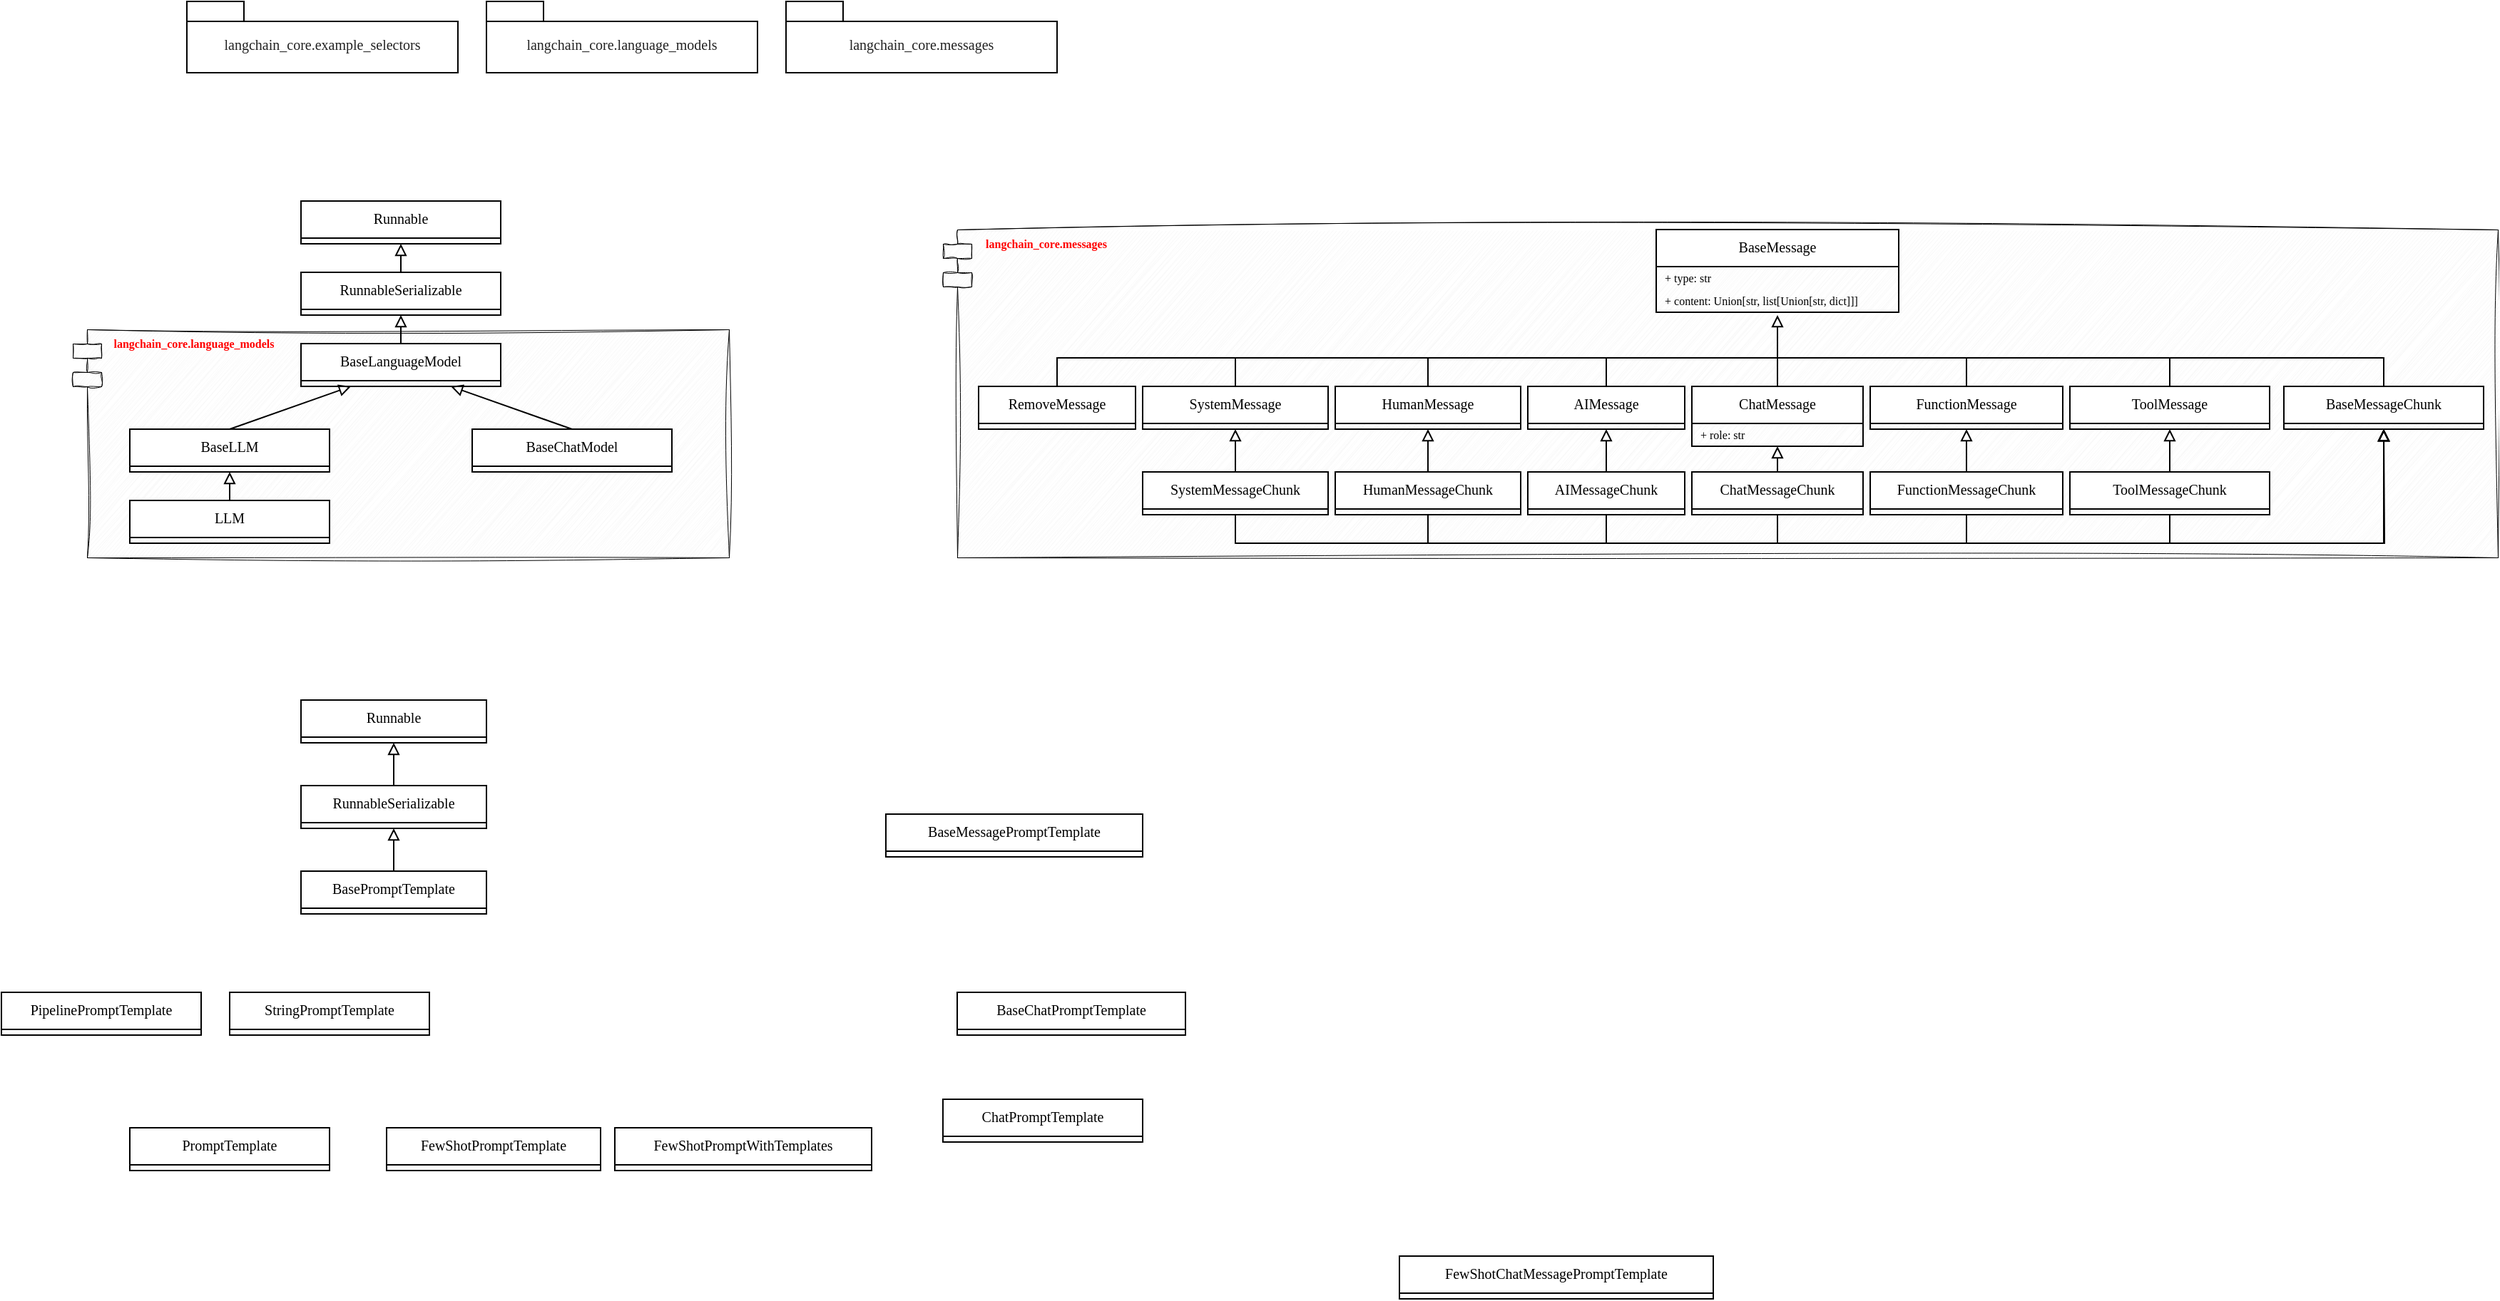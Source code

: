 <mxfile version="28.0.7" pages="7">
  <diagram id="CXplZu_AAtLAABgkk-EF" name="overview">
    <mxGraphModel dx="2253" dy="1859" grid="1" gridSize="10" guides="1" tooltips="1" connect="1" arrows="1" fold="1" page="1" pageScale="1" pageWidth="827" pageHeight="1169" math="0" shadow="0">
      <root>
        <mxCell id="0" />
        <mxCell id="1" parent="0" />
        <mxCell id="NMhfqRlvWi66KdenIt1E-43" value="" style="shape=module;align=left;spacingLeft=20;align=center;verticalAlign=top;whiteSpace=wrap;html=1;fillColor=#f5f5f5;fontColor=#333333;strokeColor=default;sketch=1;curveFitting=1;jiggle=2;strokeWidth=0.5;" vertex="1" parent="1">
          <mxGeometry x="220" y="50" width="1090" height="230" as="geometry" />
        </mxCell>
        <mxCell id="fSTg8rklwM_jZJyOieRd-30" value="" style="shape=module;align=left;spacingLeft=20;align=center;verticalAlign=top;whiteSpace=wrap;html=1;fillColor=#f5f5f5;fontColor=#333333;strokeColor=default;sketch=1;curveFitting=1;jiggle=2;strokeWidth=0.5;" vertex="1" parent="1">
          <mxGeometry x="-390" y="120" width="460" height="160" as="geometry" />
        </mxCell>
        <mxCell id="ucqsoyNJgmty7m9ox13i-1" value="&lt;span style=&quot;color: rgba(0, 0, 0, 0.87); text-align: left; white-space-collapse: preserve;&quot;&gt;&lt;font style=&quot;&quot;&gt;langchain_core.example_selectors&lt;/font&gt;&lt;/span&gt;" style="shape=folder;fontStyle=0;spacingTop=10;tabWidth=40;tabHeight=14;tabPosition=left;html=1;whiteSpace=wrap;fontSize=10;fontFamily=Comic Sans MS;verticalAlign=middle;" vertex="1" parent="1">
          <mxGeometry x="-310" y="-110" width="190" height="50" as="geometry" />
        </mxCell>
        <mxCell id="fSTg8rklwM_jZJyOieRd-1" value="Runnable" style="swimlane;fontStyle=0;align=center;verticalAlign=top;childLayout=stackLayout;horizontal=1;startSize=26;horizontalStack=0;resizeParent=1;resizeParentMax=0;resizeLast=0;collapsible=1;marginBottom=0;whiteSpace=wrap;html=1;fontFamily=Comic Sans MS;fontSize=10;" vertex="1" collapsed="1" parent="1">
          <mxGeometry x="-230" y="30" width="140" height="30" as="geometry">
            <mxRectangle x="210" y="200" width="160" height="42" as="alternateBounds" />
          </mxGeometry>
        </mxCell>
        <mxCell id="fSTg8rklwM_jZJyOieRd-25" style="rounded=0;orthogonalLoop=1;jettySize=auto;html=1;exitX=0.5;exitY=0;exitDx=0;exitDy=0;entryX=0.5;entryY=1;entryDx=0;entryDy=0;endArrow=block;endFill=0;" edge="1" parent="1" source="fSTg8rklwM_jZJyOieRd-20" target="fSTg8rklwM_jZJyOieRd-1">
          <mxGeometry relative="1" as="geometry" />
        </mxCell>
        <mxCell id="fSTg8rklwM_jZJyOieRd-20" value="RunnableSerializable" style="swimlane;fontStyle=0;align=center;verticalAlign=top;childLayout=stackLayout;horizontal=1;startSize=26;horizontalStack=0;resizeParent=1;resizeParentMax=0;resizeLast=0;collapsible=1;marginBottom=0;whiteSpace=wrap;html=1;fontFamily=Comic Sans MS;fontSize=10;" vertex="1" collapsed="1" parent="1">
          <mxGeometry x="-230" y="80" width="140" height="30" as="geometry">
            <mxRectangle x="210" y="200" width="160" height="42" as="alternateBounds" />
          </mxGeometry>
        </mxCell>
        <mxCell id="fSTg8rklwM_jZJyOieRd-26" style="rounded=0;orthogonalLoop=1;jettySize=auto;html=1;exitX=0.5;exitY=0;exitDx=0;exitDy=0;entryX=0.5;entryY=1;entryDx=0;entryDy=0;endArrow=block;endFill=0;" edge="1" parent="1" source="fSTg8rklwM_jZJyOieRd-21" target="fSTg8rklwM_jZJyOieRd-20">
          <mxGeometry relative="1" as="geometry" />
        </mxCell>
        <mxCell id="fSTg8rklwM_jZJyOieRd-21" value="BaseLanguageModel" style="swimlane;fontStyle=0;align=center;verticalAlign=top;childLayout=stackLayout;horizontal=1;startSize=26;horizontalStack=0;resizeParent=1;resizeParentMax=0;resizeLast=0;collapsible=1;marginBottom=0;whiteSpace=wrap;html=1;fontFamily=Comic Sans MS;fontSize=10;" vertex="1" collapsed="1" parent="1">
          <mxGeometry x="-230" y="130" width="140" height="30" as="geometry">
            <mxRectangle x="210" y="200" width="160" height="42" as="alternateBounds" />
          </mxGeometry>
        </mxCell>
        <mxCell id="fSTg8rklwM_jZJyOieRd-27" style="rounded=0;orthogonalLoop=1;jettySize=auto;html=1;exitX=0.5;exitY=0;exitDx=0;exitDy=0;entryX=0.25;entryY=1;entryDx=0;entryDy=0;endArrow=block;endFill=0;" edge="1" parent="1" source="fSTg8rklwM_jZJyOieRd-22" target="fSTg8rklwM_jZJyOieRd-21">
          <mxGeometry relative="1" as="geometry" />
        </mxCell>
        <mxCell id="fSTg8rklwM_jZJyOieRd-22" value="BaseLLM" style="swimlane;fontStyle=0;align=center;verticalAlign=top;childLayout=stackLayout;horizontal=1;startSize=26;horizontalStack=0;resizeParent=1;resizeParentMax=0;resizeLast=0;collapsible=1;marginBottom=0;whiteSpace=wrap;html=1;fontFamily=Comic Sans MS;fontSize=10;" vertex="1" collapsed="1" parent="1">
          <mxGeometry x="-350" y="190" width="140" height="30" as="geometry">
            <mxRectangle x="210" y="200" width="160" height="42" as="alternateBounds" />
          </mxGeometry>
        </mxCell>
        <mxCell id="fSTg8rklwM_jZJyOieRd-29" style="rounded=0;orthogonalLoop=1;jettySize=auto;html=1;exitX=0.5;exitY=0;exitDx=0;exitDy=0;entryX=0.5;entryY=1;entryDx=0;entryDy=0;endArrow=block;endFill=0;" edge="1" parent="1" source="fSTg8rklwM_jZJyOieRd-23" target="fSTg8rklwM_jZJyOieRd-22">
          <mxGeometry relative="1" as="geometry" />
        </mxCell>
        <mxCell id="fSTg8rklwM_jZJyOieRd-23" value="LLM" style="swimlane;fontStyle=0;align=center;verticalAlign=top;childLayout=stackLayout;horizontal=1;startSize=26;horizontalStack=0;resizeParent=1;resizeParentMax=0;resizeLast=0;collapsible=1;marginBottom=0;whiteSpace=wrap;html=1;fontFamily=Comic Sans MS;fontSize=10;" vertex="1" collapsed="1" parent="1">
          <mxGeometry x="-350" y="240" width="140" height="30" as="geometry">
            <mxRectangle x="210" y="200" width="160" height="42" as="alternateBounds" />
          </mxGeometry>
        </mxCell>
        <mxCell id="fSTg8rklwM_jZJyOieRd-28" style="rounded=0;orthogonalLoop=1;jettySize=auto;html=1;exitX=0.5;exitY=0;exitDx=0;exitDy=0;entryX=0.75;entryY=1;entryDx=0;entryDy=0;endArrow=block;endFill=0;" edge="1" parent="1" source="fSTg8rklwM_jZJyOieRd-24" target="fSTg8rklwM_jZJyOieRd-21">
          <mxGeometry relative="1" as="geometry" />
        </mxCell>
        <mxCell id="fSTg8rklwM_jZJyOieRd-24" value="BaseChatModel" style="swimlane;fontStyle=0;align=center;verticalAlign=top;childLayout=stackLayout;horizontal=1;startSize=26;horizontalStack=0;resizeParent=1;resizeParentMax=0;resizeLast=0;collapsible=1;marginBottom=0;whiteSpace=wrap;html=1;fontFamily=Comic Sans MS;fontSize=10;" vertex="1" collapsed="1" parent="1">
          <mxGeometry x="-110" y="190" width="140" height="30" as="geometry">
            <mxRectangle x="210" y="200" width="160" height="42" as="alternateBounds" />
          </mxGeometry>
        </mxCell>
        <mxCell id="fSTg8rklwM_jZJyOieRd-31" value="langchain_core.language_models" style="text;html=1;align=center;verticalAlign=middle;whiteSpace=wrap;rounded=0;fontSize=8;fontFamily=Comic Sans MS;fillColor=none;strokeColor=none;sketch=1;curveFitting=1;jiggle=2;fontStyle=1;fontColor=#FF0000;" vertex="1" parent="1">
          <mxGeometry x="-370" y="120" width="130" height="20" as="geometry" />
        </mxCell>
        <mxCell id="fSTg8rklwM_jZJyOieRd-32" value="&lt;span style=&quot;color: rgba(0, 0, 0, 0.87); text-align: left; white-space-collapse: preserve;&quot;&gt;&lt;font style=&quot;&quot;&gt;langchain_core.language_models&lt;/font&gt;&lt;/span&gt;" style="shape=folder;fontStyle=0;spacingTop=10;tabWidth=40;tabHeight=14;tabPosition=left;html=1;whiteSpace=wrap;fontSize=10;fontFamily=Comic Sans MS;verticalAlign=middle;" vertex="1" parent="1">
          <mxGeometry x="-100" y="-110" width="190" height="50" as="geometry" />
        </mxCell>
        <mxCell id="fSTg8rklwM_jZJyOieRd-33" value="&lt;span style=&quot;color: rgba(0, 0, 0, 0.87); text-align: left; white-space-collapse: preserve;&quot;&gt;&lt;font style=&quot;&quot;&gt;langchain_core.messages&lt;/font&gt;&lt;/span&gt;" style="shape=folder;fontStyle=0;spacingTop=10;tabWidth=40;tabHeight=14;tabPosition=left;html=1;whiteSpace=wrap;fontSize=10;fontFamily=Comic Sans MS;verticalAlign=middle;" vertex="1" parent="1">
          <mxGeometry x="110" y="-110" width="190" height="50" as="geometry" />
        </mxCell>
        <mxCell id="fSTg8rklwM_jZJyOieRd-34" value="BaseMessage" style="swimlane;fontStyle=0;align=center;verticalAlign=top;childLayout=stackLayout;horizontal=1;startSize=26;horizontalStack=0;resizeParent=1;resizeParentMax=0;resizeLast=0;collapsible=1;marginBottom=0;whiteSpace=wrap;html=1;fontFamily=Comic Sans MS;fontSize=10;" vertex="1" parent="1">
          <mxGeometry x="720" y="50" width="170" height="58" as="geometry">
            <mxRectangle x="440" y="210" width="140" height="30" as="alternateBounds" />
          </mxGeometry>
        </mxCell>
        <mxCell id="VytaQXeCxSK0lXFoe6e3-1" value="&lt;span style=&quot;background-color: transparent; color: light-dark(rgb(0, 0, 0), rgb(255, 255, 255));&quot;&gt;+ type: str&lt;/span&gt;&lt;span style=&quot;background-color: transparent; color: light-dark(rgb(0, 0, 0), rgb(255, 255, 255));&quot;&gt;&amp;nbsp;&lt;/span&gt;" style="text;strokeColor=none;fillColor=none;align=left;verticalAlign=middle;spacingLeft=4;spacingRight=4;overflow=hidden;rotatable=0;points=[[0,0.5],[1,0.5]];portConstraint=eastwest;whiteSpace=wrap;html=1;fontFamily=Comic Sans MS;fontSize=8;" vertex="1" parent="fSTg8rklwM_jZJyOieRd-34">
          <mxGeometry y="26" width="170" height="16" as="geometry" />
        </mxCell>
        <mxCell id="VytaQXeCxSK0lXFoe6e3-2" value="&lt;span style=&quot;background-color: transparent; color: light-dark(rgb(0, 0, 0), rgb(255, 255, 255));&quot;&gt;+&amp;nbsp;&lt;/span&gt;content: Union[str, list[Union[str, dict]]]" style="text;strokeColor=none;fillColor=none;align=left;verticalAlign=middle;spacingLeft=4;spacingRight=4;overflow=hidden;rotatable=0;points=[[0,0.5],[1,0.5]];portConstraint=eastwest;whiteSpace=wrap;html=1;fontFamily=Comic Sans MS;fontSize=8;" vertex="1" parent="fSTg8rklwM_jZJyOieRd-34">
          <mxGeometry y="42" width="170" height="16" as="geometry" />
        </mxCell>
        <mxCell id="NMhfqRlvWi66KdenIt1E-30" style="edgeStyle=elbowEdgeStyle;rounded=0;orthogonalLoop=1;jettySize=auto;html=1;exitX=0.5;exitY=0;exitDx=0;exitDy=0;elbow=vertical;endArrow=none;endFill=0;" edge="1" parent="1" source="NMhfqRlvWi66KdenIt1E-1">
          <mxGeometry relative="1" as="geometry">
            <mxPoint x="1040" y="140" as="targetPoint" />
            <Array as="points">
              <mxPoint x="1130" y="140" />
            </Array>
          </mxGeometry>
        </mxCell>
        <mxCell id="NMhfqRlvWi66KdenIt1E-1" value="BaseMessageChunk" style="swimlane;fontStyle=0;align=center;verticalAlign=top;childLayout=stackLayout;horizontal=1;startSize=26;horizontalStack=0;resizeParent=1;resizeParentMax=0;resizeLast=0;collapsible=1;marginBottom=0;whiteSpace=wrap;html=1;fontFamily=Comic Sans MS;fontSize=10;" vertex="1" collapsed="1" parent="1">
          <mxGeometry x="1160" y="160" width="140" height="30" as="geometry">
            <mxRectangle x="620" y="310" width="170" height="42" as="alternateBounds" />
          </mxGeometry>
        </mxCell>
        <mxCell id="NMhfqRlvWi66KdenIt1E-27" style="edgeStyle=elbowEdgeStyle;rounded=0;orthogonalLoop=1;jettySize=auto;html=1;exitX=0.5;exitY=0;exitDx=0;exitDy=0;elbow=vertical;endArrow=none;endFill=0;" edge="1" parent="1" source="NMhfqRlvWi66KdenIt1E-4">
          <mxGeometry relative="1" as="geometry">
            <mxPoint x="770" y="140" as="targetPoint" />
            <Array as="points">
              <mxPoint x="680" y="140" />
            </Array>
          </mxGeometry>
        </mxCell>
        <mxCell id="NMhfqRlvWi66KdenIt1E-4" value="AIMessage" style="swimlane;fontStyle=0;align=center;verticalAlign=top;childLayout=stackLayout;horizontal=1;startSize=26;horizontalStack=0;resizeParent=1;resizeParentMax=0;resizeLast=0;collapsible=1;marginBottom=0;whiteSpace=wrap;html=1;fontFamily=Comic Sans MS;fontSize=10;" vertex="1" collapsed="1" parent="1">
          <mxGeometry x="630" y="160" width="110" height="30" as="geometry">
            <mxRectangle x="290" y="351" width="170" height="42" as="alternateBounds" />
          </mxGeometry>
        </mxCell>
        <mxCell id="NMhfqRlvWi66KdenIt1E-34" style="edgeStyle=orthogonalEdgeStyle;rounded=0;orthogonalLoop=1;jettySize=auto;html=1;exitX=0.5;exitY=1;exitDx=0;exitDy=0;entryX=0.5;entryY=1;entryDx=0;entryDy=0;endArrow=block;endFill=0;" edge="1" parent="1" source="NMhfqRlvWi66KdenIt1E-7" target="NMhfqRlvWi66KdenIt1E-1">
          <mxGeometry relative="1" as="geometry" />
        </mxCell>
        <mxCell id="NMhfqRlvWi66KdenIt1E-40" style="rounded=0;orthogonalLoop=1;jettySize=auto;html=1;exitX=0.5;exitY=0;exitDx=0;exitDy=0;entryX=0.5;entryY=1;entryDx=0;entryDy=0;endArrow=block;endFill=0;" edge="1" parent="1" source="NMhfqRlvWi66KdenIt1E-7" target="NMhfqRlvWi66KdenIt1E-4">
          <mxGeometry relative="1" as="geometry" />
        </mxCell>
        <mxCell id="NMhfqRlvWi66KdenIt1E-7" value="AIMessageChunk" style="swimlane;fontStyle=0;align=center;verticalAlign=top;childLayout=stackLayout;horizontal=1;startSize=26;horizontalStack=0;resizeParent=1;resizeParentMax=0;resizeLast=0;collapsible=1;marginBottom=0;whiteSpace=wrap;html=1;fontFamily=Comic Sans MS;fontSize=10;" vertex="1" collapsed="1" parent="1">
          <mxGeometry x="630" y="220" width="110" height="30" as="geometry">
            <mxRectangle x="290" y="351" width="170" height="42" as="alternateBounds" />
          </mxGeometry>
        </mxCell>
        <mxCell id="NMhfqRlvWi66KdenIt1E-25" style="rounded=0;orthogonalLoop=1;jettySize=auto;html=1;exitX=0.5;exitY=0;exitDx=0;exitDy=0;elbow=vertical;endArrow=none;endFill=0;" edge="1" parent="1" source="NMhfqRlvWi66KdenIt1E-8">
          <mxGeometry relative="1" as="geometry">
            <mxPoint x="805" y="130" as="targetPoint" />
          </mxGeometry>
        </mxCell>
        <mxCell id="NMhfqRlvWi66KdenIt1E-8" value="ChatMessage" style="swimlane;fontStyle=0;align=center;verticalAlign=top;childLayout=stackLayout;horizontal=1;startSize=26;horizontalStack=0;resizeParent=1;resizeParentMax=0;resizeLast=0;collapsible=1;marginBottom=0;whiteSpace=wrap;html=1;fontFamily=Comic Sans MS;fontSize=10;" vertex="1" parent="1">
          <mxGeometry x="745" y="160" width="120" height="42" as="geometry">
            <mxRectangle x="290" y="410" width="140" height="30" as="alternateBounds" />
          </mxGeometry>
        </mxCell>
        <mxCell id="NMhfqRlvWi66KdenIt1E-9" value="&lt;span style=&quot;background-color: transparent; color: light-dark(rgb(0, 0, 0), rgb(255, 255, 255));&quot;&gt;+ role: str&lt;/span&gt;&lt;span style=&quot;background-color: transparent; color: light-dark(rgb(0, 0, 0), rgb(255, 255, 255));&quot;&gt;&amp;nbsp;&lt;/span&gt;" style="text;strokeColor=none;fillColor=none;align=left;verticalAlign=middle;spacingLeft=4;spacingRight=4;overflow=hidden;rotatable=0;points=[[0,0.5],[1,0.5]];portConstraint=eastwest;whiteSpace=wrap;html=1;fontFamily=Comic Sans MS;fontSize=8;" vertex="1" parent="NMhfqRlvWi66KdenIt1E-8">
          <mxGeometry y="26" width="120" height="16" as="geometry" />
        </mxCell>
        <mxCell id="NMhfqRlvWi66KdenIt1E-33" style="edgeStyle=orthogonalEdgeStyle;rounded=0;orthogonalLoop=1;jettySize=auto;html=1;exitX=0.5;exitY=1;exitDx=0;exitDy=0;entryX=0.5;entryY=1;entryDx=0;entryDy=0;endArrow=block;endFill=0;" edge="1" parent="1" source="NMhfqRlvWi66KdenIt1E-10" target="NMhfqRlvWi66KdenIt1E-1">
          <mxGeometry relative="1" as="geometry" />
        </mxCell>
        <mxCell id="NMhfqRlvWi66KdenIt1E-37" style="rounded=0;orthogonalLoop=1;jettySize=auto;html=1;exitX=0.5;exitY=0;exitDx=0;exitDy=0;entryX=0.5;entryY=1;entryDx=0;entryDy=0;endArrow=block;endFill=0;" edge="1" parent="1" source="NMhfqRlvWi66KdenIt1E-10" target="NMhfqRlvWi66KdenIt1E-8">
          <mxGeometry relative="1" as="geometry" />
        </mxCell>
        <mxCell id="NMhfqRlvWi66KdenIt1E-10" value="ChatMessageChunk" style="swimlane;fontStyle=0;align=center;verticalAlign=top;childLayout=stackLayout;horizontal=1;startSize=26;horizontalStack=0;resizeParent=1;resizeParentMax=0;resizeLast=0;collapsible=1;marginBottom=0;whiteSpace=wrap;html=1;fontFamily=Comic Sans MS;fontSize=10;" vertex="1" collapsed="1" parent="1">
          <mxGeometry x="745" y="220" width="120" height="30" as="geometry">
            <mxRectangle x="605" y="460" width="170" height="42" as="alternateBounds" />
          </mxGeometry>
        </mxCell>
        <mxCell id="NMhfqRlvWi66KdenIt1E-28" style="edgeStyle=elbowEdgeStyle;rounded=0;orthogonalLoop=1;jettySize=auto;html=1;exitX=0.5;exitY=0;exitDx=0;exitDy=0;elbow=vertical;endArrow=none;endFill=0;" edge="1" parent="1" source="NMhfqRlvWi66KdenIt1E-12">
          <mxGeometry relative="1" as="geometry">
            <mxPoint x="780" y="140" as="targetPoint" />
            <Array as="points">
              <mxPoint x="870" y="140" />
            </Array>
          </mxGeometry>
        </mxCell>
        <mxCell id="NMhfqRlvWi66KdenIt1E-12" value="FunctionMessage" style="swimlane;fontStyle=0;align=center;verticalAlign=top;childLayout=stackLayout;horizontal=1;startSize=26;horizontalStack=0;resizeParent=1;resizeParentMax=0;resizeLast=0;collapsible=1;marginBottom=0;whiteSpace=wrap;html=1;fontFamily=Comic Sans MS;fontSize=10;" vertex="1" collapsed="1" parent="1">
          <mxGeometry x="870" y="160" width="135" height="30" as="geometry">
            <mxRectangle x="290" y="351" width="170" height="42" as="alternateBounds" />
          </mxGeometry>
        </mxCell>
        <mxCell id="NMhfqRlvWi66KdenIt1E-32" style="edgeStyle=orthogonalEdgeStyle;rounded=0;orthogonalLoop=1;jettySize=auto;html=1;exitX=0.5;exitY=1;exitDx=0;exitDy=0;endArrow=block;endFill=0;" edge="1" parent="1" source="NMhfqRlvWi66KdenIt1E-13">
          <mxGeometry relative="1" as="geometry">
            <mxPoint x="1230" y="190" as="targetPoint" />
          </mxGeometry>
        </mxCell>
        <mxCell id="NMhfqRlvWi66KdenIt1E-38" style="rounded=0;orthogonalLoop=1;jettySize=auto;html=1;exitX=0.5;exitY=0;exitDx=0;exitDy=0;entryX=0.5;entryY=1;entryDx=0;entryDy=0;endArrow=block;endFill=0;" edge="1" parent="1" source="NMhfqRlvWi66KdenIt1E-13" target="NMhfqRlvWi66KdenIt1E-12">
          <mxGeometry relative="1" as="geometry" />
        </mxCell>
        <mxCell id="NMhfqRlvWi66KdenIt1E-13" value="FunctionMessageChunk" style="swimlane;fontStyle=0;align=center;verticalAlign=top;childLayout=stackLayout;horizontal=1;startSize=26;horizontalStack=0;resizeParent=1;resizeParentMax=0;resizeLast=0;collapsible=1;marginBottom=0;whiteSpace=wrap;html=1;fontFamily=Comic Sans MS;fontSize=10;" vertex="1" collapsed="1" parent="1">
          <mxGeometry x="870" y="220" width="135" height="30" as="geometry">
            <mxRectangle x="290" y="351" width="170" height="42" as="alternateBounds" />
          </mxGeometry>
        </mxCell>
        <mxCell id="NMhfqRlvWi66KdenIt1E-26" style="edgeStyle=elbowEdgeStyle;rounded=0;orthogonalLoop=1;jettySize=auto;html=1;exitX=0.5;exitY=0;exitDx=0;exitDy=0;endArrow=none;endFill=0;elbow=vertical;" edge="1" parent="1" source="NMhfqRlvWi66KdenIt1E-14">
          <mxGeometry relative="1" as="geometry">
            <mxPoint x="740" y="140" as="targetPoint" />
            <Array as="points">
              <mxPoint x="560" y="140" />
            </Array>
          </mxGeometry>
        </mxCell>
        <mxCell id="NMhfqRlvWi66KdenIt1E-14" value="HumanMessage" style="swimlane;fontStyle=0;align=center;verticalAlign=top;childLayout=stackLayout;horizontal=1;startSize=26;horizontalStack=0;resizeParent=1;resizeParentMax=0;resizeLast=0;collapsible=1;marginBottom=0;whiteSpace=wrap;html=1;fontFamily=Comic Sans MS;fontSize=10;" vertex="1" collapsed="1" parent="1">
          <mxGeometry x="495" y="160" width="130" height="30" as="geometry">
            <mxRectangle x="290" y="351" width="170" height="42" as="alternateBounds" />
          </mxGeometry>
        </mxCell>
        <mxCell id="NMhfqRlvWi66KdenIt1E-35" style="edgeStyle=orthogonalEdgeStyle;rounded=0;orthogonalLoop=1;jettySize=auto;html=1;exitX=0.5;exitY=1;exitDx=0;exitDy=0;endArrow=block;endFill=0;" edge="1" parent="1" source="NMhfqRlvWi66KdenIt1E-15" target="NMhfqRlvWi66KdenIt1E-1">
          <mxGeometry relative="1" as="geometry">
            <mxPoint x="1220" y="330" as="targetPoint" />
          </mxGeometry>
        </mxCell>
        <mxCell id="NMhfqRlvWi66KdenIt1E-41" style="rounded=0;orthogonalLoop=1;jettySize=auto;html=1;exitX=0.5;exitY=0;exitDx=0;exitDy=0;entryX=0.5;entryY=1;entryDx=0;entryDy=0;endArrow=block;endFill=0;" edge="1" parent="1" source="NMhfqRlvWi66KdenIt1E-15" target="NMhfqRlvWi66KdenIt1E-14">
          <mxGeometry relative="1" as="geometry" />
        </mxCell>
        <mxCell id="NMhfqRlvWi66KdenIt1E-15" value="HumanMessageChunk" style="swimlane;fontStyle=0;align=center;verticalAlign=top;childLayout=stackLayout;horizontal=1;startSize=26;horizontalStack=0;resizeParent=1;resizeParentMax=0;resizeLast=0;collapsible=1;marginBottom=0;whiteSpace=wrap;html=1;fontFamily=Comic Sans MS;fontSize=10;" vertex="1" collapsed="1" parent="1">
          <mxGeometry x="495" y="220" width="130" height="30" as="geometry">
            <mxRectangle x="290" y="351" width="170" height="42" as="alternateBounds" />
          </mxGeometry>
        </mxCell>
        <mxCell id="NMhfqRlvWi66KdenIt1E-22" style="rounded=0;orthogonalLoop=1;jettySize=auto;html=1;exitX=0.5;exitY=0;exitDx=0;exitDy=0;endArrow=none;endFill=0;edgeStyle=elbowEdgeStyle;elbow=vertical;" edge="1" parent="1" source="NMhfqRlvWi66KdenIt1E-16">
          <mxGeometry relative="1" as="geometry">
            <mxPoint x="650" y="140" as="targetPoint" />
            <Array as="points">
              <mxPoint x="300" y="140" />
            </Array>
          </mxGeometry>
        </mxCell>
        <mxCell id="NMhfqRlvWi66KdenIt1E-16" value="RemoveMessage" style="swimlane;fontStyle=0;align=center;verticalAlign=top;childLayout=stackLayout;horizontal=1;startSize=26;horizontalStack=0;resizeParent=1;resizeParentMax=0;resizeLast=0;collapsible=1;marginBottom=0;whiteSpace=wrap;html=1;fontFamily=Comic Sans MS;fontSize=10;" vertex="1" collapsed="1" parent="1">
          <mxGeometry x="245" y="160" width="110" height="30" as="geometry">
            <mxRectangle x="290" y="351" width="170" height="42" as="alternateBounds" />
          </mxGeometry>
        </mxCell>
        <mxCell id="NMhfqRlvWi66KdenIt1E-17" value="SystemMessage" style="swimlane;fontStyle=0;align=center;verticalAlign=top;childLayout=stackLayout;horizontal=1;startSize=26;horizontalStack=0;resizeParent=1;resizeParentMax=0;resizeLast=0;collapsible=1;marginBottom=0;whiteSpace=wrap;html=1;fontFamily=Comic Sans MS;fontSize=10;" vertex="1" collapsed="1" parent="1">
          <mxGeometry x="360" y="160" width="130" height="30" as="geometry">
            <mxRectangle x="290" y="351" width="170" height="42" as="alternateBounds" />
          </mxGeometry>
        </mxCell>
        <mxCell id="NMhfqRlvWi66KdenIt1E-36" style="edgeStyle=orthogonalEdgeStyle;rounded=0;orthogonalLoop=1;jettySize=auto;html=1;exitX=0.5;exitY=1;exitDx=0;exitDy=0;endArrow=block;endFill=0;" edge="1" parent="1" source="NMhfqRlvWi66KdenIt1E-18" target="NMhfqRlvWi66KdenIt1E-1">
          <mxGeometry relative="1" as="geometry" />
        </mxCell>
        <mxCell id="NMhfqRlvWi66KdenIt1E-42" style="rounded=0;orthogonalLoop=1;jettySize=auto;html=1;exitX=0.5;exitY=0;exitDx=0;exitDy=0;entryX=0.5;entryY=1;entryDx=0;entryDy=0;endArrow=block;endFill=0;" edge="1" parent="1" source="NMhfqRlvWi66KdenIt1E-18" target="NMhfqRlvWi66KdenIt1E-17">
          <mxGeometry relative="1" as="geometry" />
        </mxCell>
        <mxCell id="NMhfqRlvWi66KdenIt1E-18" value="SystemMessageChunk" style="swimlane;fontStyle=0;align=center;verticalAlign=top;childLayout=stackLayout;horizontal=1;startSize=26;horizontalStack=0;resizeParent=1;resizeParentMax=0;resizeLast=0;collapsible=1;marginBottom=0;whiteSpace=wrap;html=1;fontFamily=Comic Sans MS;fontSize=10;" vertex="1" collapsed="1" parent="1">
          <mxGeometry x="360" y="220" width="130" height="30" as="geometry">
            <mxRectangle x="290" y="351" width="170" height="42" as="alternateBounds" />
          </mxGeometry>
        </mxCell>
        <mxCell id="NMhfqRlvWi66KdenIt1E-29" style="rounded=0;orthogonalLoop=1;jettySize=auto;html=1;exitX=0.5;exitY=0;exitDx=0;exitDy=0;edgeStyle=elbowEdgeStyle;elbow=vertical;endArrow=none;endFill=0;" edge="1" parent="1" source="NMhfqRlvWi66KdenIt1E-19">
          <mxGeometry relative="1" as="geometry">
            <mxPoint x="900" y="140" as="targetPoint" />
            <Array as="points">
              <mxPoint x="1020" y="140" />
            </Array>
          </mxGeometry>
        </mxCell>
        <mxCell id="NMhfqRlvWi66KdenIt1E-19" value="ToolMessage" style="swimlane;fontStyle=0;align=center;verticalAlign=top;childLayout=stackLayout;horizontal=1;startSize=26;horizontalStack=0;resizeParent=1;resizeParentMax=0;resizeLast=0;collapsible=1;marginBottom=0;whiteSpace=wrap;html=1;fontFamily=Comic Sans MS;fontSize=10;" vertex="1" collapsed="1" parent="1">
          <mxGeometry x="1010" y="160" width="140" height="30" as="geometry">
            <mxRectangle x="290" y="351" width="170" height="42" as="alternateBounds" />
          </mxGeometry>
        </mxCell>
        <mxCell id="NMhfqRlvWi66KdenIt1E-31" style="edgeStyle=elbowEdgeStyle;rounded=0;orthogonalLoop=1;jettySize=auto;html=1;exitX=0.5;exitY=1;exitDx=0;exitDy=0;entryX=0.5;entryY=1;entryDx=0;entryDy=0;elbow=vertical;endArrow=block;endFill=0;" edge="1" parent="1" source="NMhfqRlvWi66KdenIt1E-20" target="NMhfqRlvWi66KdenIt1E-1">
          <mxGeometry relative="1" as="geometry">
            <Array as="points">
              <mxPoint x="1160" y="270" />
            </Array>
          </mxGeometry>
        </mxCell>
        <mxCell id="NMhfqRlvWi66KdenIt1E-39" style="rounded=0;orthogonalLoop=1;jettySize=auto;html=1;exitX=0.5;exitY=0;exitDx=0;exitDy=0;entryX=0.5;entryY=1;entryDx=0;entryDy=0;endArrow=block;endFill=0;" edge="1" parent="1" source="NMhfqRlvWi66KdenIt1E-20" target="NMhfqRlvWi66KdenIt1E-19">
          <mxGeometry relative="1" as="geometry" />
        </mxCell>
        <mxCell id="NMhfqRlvWi66KdenIt1E-20" value="ToolMessageChunk" style="swimlane;fontStyle=0;align=center;verticalAlign=top;childLayout=stackLayout;horizontal=1;startSize=26;horizontalStack=0;resizeParent=1;resizeParentMax=0;resizeLast=0;collapsible=1;marginBottom=0;whiteSpace=wrap;html=1;fontFamily=Comic Sans MS;fontSize=10;" vertex="1" collapsed="1" parent="1">
          <mxGeometry x="1010" y="220" width="140" height="30" as="geometry">
            <mxRectangle x="290" y="351" width="170" height="42" as="alternateBounds" />
          </mxGeometry>
        </mxCell>
        <mxCell id="NMhfqRlvWi66KdenIt1E-24" style="rounded=0;orthogonalLoop=1;jettySize=auto;html=1;exitX=0.5;exitY=0;exitDx=0;exitDy=0;endArrow=block;endFill=0;edgeStyle=elbowEdgeStyle;elbow=vertical;" edge="1" parent="1" source="NMhfqRlvWi66KdenIt1E-17">
          <mxGeometry relative="1" as="geometry">
            <mxPoint x="805" y="110" as="targetPoint" />
            <mxPoint x="690" y="160" as="sourcePoint" />
            <Array as="points">
              <mxPoint x="610" y="140" />
            </Array>
          </mxGeometry>
        </mxCell>
        <mxCell id="NMhfqRlvWi66KdenIt1E-44" value="langchain_core.messages" style="text;html=1;align=center;verticalAlign=middle;whiteSpace=wrap;rounded=0;fontSize=8;fontFamily=Comic Sans MS;fillColor=none;strokeColor=none;sketch=1;curveFitting=1;jiggle=2;fontStyle=1;fontColor=#FF0000;" vertex="1" parent="1">
          <mxGeometry x="240" y="50" width="105" height="20" as="geometry" />
        </mxCell>
        <mxCell id="a8pZIlMZn7o3bEQYALg6-68" style="rounded=0;orthogonalLoop=1;jettySize=auto;html=1;exitX=0.5;exitY=0;exitDx=0;exitDy=0;entryX=0.5;entryY=1;entryDx=0;entryDy=0;endArrow=block;endFill=0;" edge="1" parent="1" source="a8pZIlMZn7o3bEQYALg6-2" target="a8pZIlMZn7o3bEQYALg6-55">
          <mxGeometry relative="1" as="geometry" />
        </mxCell>
        <mxCell id="a8pZIlMZn7o3bEQYALg6-2" value="BasePromptTemplate" style="swimlane;fontStyle=0;align=center;verticalAlign=top;childLayout=stackLayout;horizontal=1;startSize=26;horizontalStack=0;resizeParent=1;resizeParentMax=0;resizeLast=0;collapsible=1;marginBottom=0;whiteSpace=wrap;html=1;fontFamily=Comic Sans MS;fontSize=10;" vertex="1" collapsed="1" parent="1">
          <mxGeometry x="-230" y="500" width="130" height="30" as="geometry">
            <mxRectangle x="-250" y="490" width="140" height="30" as="alternateBounds" />
          </mxGeometry>
        </mxCell>
        <mxCell id="a8pZIlMZn7o3bEQYALg6-16" value="StringPromptTemplate" style="swimlane;fontStyle=0;align=center;verticalAlign=top;childLayout=stackLayout;horizontal=1;startSize=26;horizontalStack=0;resizeParent=1;resizeParentMax=0;resizeLast=0;collapsible=1;marginBottom=0;whiteSpace=wrap;html=1;fontFamily=Comic Sans MS;fontSize=10;" vertex="1" collapsed="1" parent="1">
          <mxGeometry x="-280" y="585" width="140" height="30" as="geometry">
            <mxRectangle x="-374" y="770" width="160" height="34" as="alternateBounds" />
          </mxGeometry>
        </mxCell>
        <mxCell id="a8pZIlMZn7o3bEQYALg6-21" value="PromptTemplate" style="swimlane;fontStyle=0;align=center;verticalAlign=top;childLayout=stackLayout;horizontal=1;startSize=26;horizontalStack=0;resizeParent=1;resizeParentMax=0;resizeLast=0;collapsible=1;marginBottom=0;whiteSpace=wrap;html=1;fontFamily=Comic Sans MS;fontSize=10;" vertex="1" collapsed="1" parent="1">
          <mxGeometry x="-350" y="680" width="140" height="30" as="geometry">
            <mxRectangle x="-350" y="740" width="160" height="34" as="alternateBounds" />
          </mxGeometry>
        </mxCell>
        <mxCell id="a8pZIlMZn7o3bEQYALg6-26" value="BaseChatPromptTemplate" style="swimlane;fontStyle=0;align=center;verticalAlign=top;childLayout=stackLayout;horizontal=1;startSize=26;horizontalStack=0;resizeParent=1;resizeParentMax=0;resizeLast=0;collapsible=1;marginBottom=0;whiteSpace=wrap;html=1;fontFamily=Comic Sans MS;fontSize=10;" vertex="1" collapsed="1" parent="1">
          <mxGeometry x="230" y="585" width="160" height="30" as="geometry">
            <mxRectangle x="-95" y="585" width="160" height="34" as="alternateBounds" />
          </mxGeometry>
        </mxCell>
        <mxCell id="a8pZIlMZn7o3bEQYALg6-31" value="ChatPromptTemplate" style="swimlane;fontStyle=0;align=center;verticalAlign=top;childLayout=stackLayout;horizontal=1;startSize=26;horizontalStack=0;resizeParent=1;resizeParentMax=0;resizeLast=0;collapsible=1;marginBottom=0;whiteSpace=wrap;html=1;fontFamily=Comic Sans MS;fontSize=10;" vertex="1" collapsed="1" parent="1">
          <mxGeometry x="220" y="660" width="140" height="30" as="geometry">
            <mxRectangle x="414" y="730" width="160" height="34" as="alternateBounds" />
          </mxGeometry>
        </mxCell>
        <mxCell id="a8pZIlMZn7o3bEQYALg6-35" value="Runnable" style="swimlane;fontStyle=0;align=center;verticalAlign=top;childLayout=stackLayout;horizontal=1;startSize=26;horizontalStack=0;resizeParent=1;resizeParentMax=0;resizeLast=0;collapsible=1;marginBottom=0;whiteSpace=wrap;html=1;fontFamily=Comic Sans MS;fontSize=10;" vertex="1" collapsed="1" parent="1">
          <mxGeometry x="-230" y="380" width="130" height="30" as="geometry">
            <mxRectangle x="125" y="330" width="160" height="30" as="alternateBounds" />
          </mxGeometry>
        </mxCell>
        <mxCell id="a8pZIlMZn7o3bEQYALg6-67" style="rounded=0;orthogonalLoop=1;jettySize=auto;html=1;exitX=0.5;exitY=0;exitDx=0;exitDy=0;entryX=0.5;entryY=1;entryDx=0;entryDy=0;endArrow=block;endFill=0;" edge="1" parent="1" source="a8pZIlMZn7o3bEQYALg6-55" target="a8pZIlMZn7o3bEQYALg6-35">
          <mxGeometry relative="1" as="geometry" />
        </mxCell>
        <mxCell id="a8pZIlMZn7o3bEQYALg6-55" value="RunnableSerializable" style="swimlane;fontStyle=0;align=center;verticalAlign=top;childLayout=stackLayout;horizontal=1;startSize=26;horizontalStack=0;resizeParent=1;resizeParentMax=0;resizeLast=0;collapsible=1;marginBottom=0;whiteSpace=wrap;html=1;fontFamily=Comic Sans MS;fontSize=10;" vertex="1" collapsed="1" parent="1">
          <mxGeometry x="-230" y="440" width="130" height="30" as="geometry">
            <mxRectangle x="180" y="420" width="160" height="30" as="alternateBounds" />
          </mxGeometry>
        </mxCell>
        <mxCell id="a8pZIlMZn7o3bEQYALg6-59" value="PipelinePromptTemplate" style="swimlane;fontStyle=0;align=center;verticalAlign=top;childLayout=stackLayout;horizontal=1;startSize=26;horizontalStack=0;resizeParent=1;resizeParentMax=0;resizeLast=0;collapsible=1;marginBottom=0;whiteSpace=wrap;html=1;fontFamily=Comic Sans MS;fontSize=10;" vertex="1" collapsed="1" parent="1">
          <mxGeometry x="-440" y="585" width="140" height="30" as="geometry">
            <mxRectangle x="150" y="120" width="160" height="86" as="alternateBounds" />
          </mxGeometry>
        </mxCell>
        <mxCell id="a8pZIlMZn7o3bEQYALg6-60" value="+&amp;nbsp;" style="text;strokeColor=none;fillColor=none;align=left;verticalAlign=top;spacingLeft=4;spacingRight=4;overflow=hidden;rotatable=0;points=[[0,0.5],[1,0.5]];portConstraint=eastwest;whiteSpace=wrap;html=1;fontFamily=Comic Sans MS;" vertex="1" parent="a8pZIlMZn7o3bEQYALg6-59">
          <mxGeometry y="26" width="160" height="26" as="geometry" />
        </mxCell>
        <mxCell id="a8pZIlMZn7o3bEQYALg6-61" value="" style="line;strokeWidth=1;fillColor=none;align=left;verticalAlign=middle;spacingTop=-1;spacingLeft=3;spacingRight=3;rotatable=0;labelPosition=right;points=[];portConstraint=eastwest;strokeColor=inherit;fontFamily=Comic Sans MS;" vertex="1" parent="a8pZIlMZn7o3bEQYALg6-59">
          <mxGeometry y="52" width="160" height="8" as="geometry" />
        </mxCell>
        <mxCell id="a8pZIlMZn7o3bEQYALg6-62" value="+&amp;nbsp;" style="text;strokeColor=none;fillColor=none;align=left;verticalAlign=top;spacingLeft=4;spacingRight=4;overflow=hidden;rotatable=0;points=[[0,0.5],[1,0.5]];portConstraint=eastwest;whiteSpace=wrap;html=1;fontFamily=Comic Sans MS;" vertex="1" parent="a8pZIlMZn7o3bEQYALg6-59">
          <mxGeometry y="60" width="160" height="26" as="geometry" />
        </mxCell>
        <mxCell id="a8pZIlMZn7o3bEQYALg6-63" value="FewShotPromptTemplate" style="swimlane;fontStyle=0;align=center;verticalAlign=top;childLayout=stackLayout;horizontal=1;startSize=26;horizontalStack=0;resizeParent=1;resizeParentMax=0;resizeLast=0;collapsible=1;marginBottom=0;whiteSpace=wrap;html=1;fontFamily=Comic Sans MS;fontSize=10;" vertex="1" collapsed="1" parent="1">
          <mxGeometry x="-170" y="680" width="150" height="30" as="geometry">
            <mxRectangle x="-350" y="740" width="160" height="34" as="alternateBounds" />
          </mxGeometry>
        </mxCell>
        <mxCell id="a8pZIlMZn7o3bEQYALg6-64" value="FewShotChatMessagePromptTemplate" style="swimlane;fontStyle=0;align=center;verticalAlign=top;childLayout=stackLayout;horizontal=1;startSize=26;horizontalStack=0;resizeParent=1;resizeParentMax=0;resizeLast=0;collapsible=1;marginBottom=0;whiteSpace=wrap;html=1;fontFamily=Comic Sans MS;fontSize=10;" vertex="1" collapsed="1" parent="1">
          <mxGeometry x="540" y="770" width="220" height="30" as="geometry">
            <mxRectangle x="-350" y="740" width="160" height="34" as="alternateBounds" />
          </mxGeometry>
        </mxCell>
        <mxCell id="a8pZIlMZn7o3bEQYALg6-65" value="FewShotPromptWithTemplates" style="swimlane;fontStyle=0;align=center;verticalAlign=top;childLayout=stackLayout;horizontal=1;startSize=26;horizontalStack=0;resizeParent=1;resizeParentMax=0;resizeLast=0;collapsible=1;marginBottom=0;whiteSpace=wrap;html=1;fontFamily=Comic Sans MS;fontSize=10;" vertex="1" collapsed="1" parent="1">
          <mxGeometry x="-10" y="680" width="180" height="30" as="geometry">
            <mxRectangle x="-350" y="740" width="160" height="34" as="alternateBounds" />
          </mxGeometry>
        </mxCell>
        <mxCell id="a8pZIlMZn7o3bEQYALg6-66" value="BaseMessagePromptTemplate" style="swimlane;fontStyle=0;align=center;verticalAlign=top;childLayout=stackLayout;horizontal=1;startSize=26;horizontalStack=0;resizeParent=1;resizeParentMax=0;resizeLast=0;collapsible=1;marginBottom=0;whiteSpace=wrap;html=1;fontFamily=Comic Sans MS;fontSize=10;" vertex="1" collapsed="1" parent="1">
          <mxGeometry x="180" y="460" width="180" height="30" as="geometry">
            <mxRectangle x="-95" y="585" width="160" height="34" as="alternateBounds" />
          </mxGeometry>
        </mxCell>
      </root>
    </mxGraphModel>
  </diagram>
  <diagram id="wvJmfD0vvGta9xuJ5hBY" name="Runnable">
    <mxGraphModel dx="713" dy="345" grid="1" gridSize="10" guides="1" tooltips="1" connect="1" arrows="1" fold="1" page="1" pageScale="1" pageWidth="827" pageHeight="1169" math="0" shadow="0">
      <root>
        <mxCell id="0" />
        <mxCell id="1" parent="0" />
        <mxCell id="VfTmtUt0iaxw8kN_ONkr-1" value="Runnable" style="swimlane;fontStyle=1;align=center;verticalAlign=top;childLayout=stackLayout;horizontal=1;startSize=26;horizontalStack=0;resizeParent=1;resizeParentMax=0;resizeLast=0;collapsible=1;marginBottom=0;whiteSpace=wrap;html=1;fontFamily=Comic Sans MS;fontSize=10;" vertex="1" parent="1">
          <mxGeometry x="160" y="10" width="160" height="290" as="geometry">
            <mxRectangle x="160" y="10" width="180" height="30" as="alternateBounds" />
          </mxGeometry>
        </mxCell>
        <mxCell id="VfTmtUt0iaxw8kN_ONkr-2" value="&lt;span style=&quot;background-color: transparent; color: light-dark(rgb(0, 0, 0), rgb(255, 255, 255));&quot;&gt;+ name&amp;nbsp;&lt;/span&gt;" style="text;strokeColor=none;fillColor=none;align=left;verticalAlign=middle;spacingLeft=4;spacingRight=4;overflow=hidden;rotatable=0;points=[[0,0.5],[1,0.5]];portConstraint=eastwest;whiteSpace=wrap;html=1;fontFamily=Comic Sans MS;fontSize=8;" vertex="1" parent="VfTmtUt0iaxw8kN_ONkr-1">
          <mxGeometry y="26" width="160" height="16" as="geometry" />
        </mxCell>
        <mxCell id="VfTmtUt0iaxw8kN_ONkr-3" value="&lt;span style=&quot;background-color: transparent; color: light-dark(rgb(0, 0, 0), rgb(255, 255, 255));&quot;&gt;+ InputType&amp;nbsp;&lt;/span&gt;" style="text;strokeColor=none;fillColor=none;align=left;verticalAlign=middle;spacingLeft=4;spacingRight=4;overflow=hidden;rotatable=0;points=[[0,0.5],[1,0.5]];portConstraint=eastwest;whiteSpace=wrap;html=1;fontFamily=Comic Sans MS;fontSize=8;" vertex="1" parent="VfTmtUt0iaxw8kN_ONkr-1">
          <mxGeometry y="42" width="160" height="16" as="geometry" />
        </mxCell>
        <mxCell id="VfTmtUt0iaxw8kN_ONkr-9" value="&lt;span style=&quot;background-color: transparent; color: light-dark(rgb(0, 0, 0), rgb(255, 255, 255));&quot;&gt;+ input_schema&amp;nbsp;&lt;/span&gt;" style="text;strokeColor=none;fillColor=none;align=left;verticalAlign=middle;spacingLeft=4;spacingRight=4;overflow=hidden;rotatable=0;points=[[0,0.5],[1,0.5]];portConstraint=eastwest;whiteSpace=wrap;html=1;fontFamily=Comic Sans MS;fontSize=8;" vertex="1" parent="VfTmtUt0iaxw8kN_ONkr-1">
          <mxGeometry y="58" width="160" height="16" as="geometry" />
        </mxCell>
        <mxCell id="VfTmtUt0iaxw8kN_ONkr-4" value="&lt;span style=&quot;background-color: transparent; color: light-dark(rgb(0, 0, 0), rgb(255, 255, 255));&quot;&gt;+ OutputType&amp;nbsp;&lt;/span&gt;" style="text;strokeColor=none;fillColor=none;align=left;verticalAlign=middle;spacingLeft=4;spacingRight=4;overflow=hidden;rotatable=0;points=[[0,0.5],[1,0.5]];portConstraint=eastwest;whiteSpace=wrap;html=1;fontFamily=Comic Sans MS;fontSize=8;" vertex="1" parent="VfTmtUt0iaxw8kN_ONkr-1">
          <mxGeometry y="74" width="160" height="16" as="geometry" />
        </mxCell>
        <mxCell id="VfTmtUt0iaxw8kN_ONkr-10" value="&lt;span style=&quot;background-color: transparent; color: light-dark(rgb(0, 0, 0), rgb(255, 255, 255));&quot;&gt;+ output_schema&amp;nbsp;&lt;/span&gt;" style="text;strokeColor=none;fillColor=none;align=left;verticalAlign=middle;spacingLeft=4;spacingRight=4;overflow=hidden;rotatable=0;points=[[0,0.5],[1,0.5]];portConstraint=eastwest;whiteSpace=wrap;html=1;fontFamily=Comic Sans MS;fontSize=8;" vertex="1" parent="VfTmtUt0iaxw8kN_ONkr-1">
          <mxGeometry y="90" width="160" height="16" as="geometry" />
        </mxCell>
        <mxCell id="VfTmtUt0iaxw8kN_ONkr-11" value="&lt;span style=&quot;background-color: transparent; color: light-dark(rgb(0, 0, 0), rgb(255, 255, 255));&quot;&gt;+ config_specs&amp;nbsp;&lt;/span&gt;" style="text;strokeColor=none;fillColor=none;align=left;verticalAlign=middle;spacingLeft=4;spacingRight=4;overflow=hidden;rotatable=0;points=[[0,0.5],[1,0.5]];portConstraint=eastwest;whiteSpace=wrap;html=1;fontFamily=Comic Sans MS;fontSize=8;" vertex="1" parent="VfTmtUt0iaxw8kN_ONkr-1">
          <mxGeometry y="106" width="160" height="16" as="geometry" />
        </mxCell>
        <mxCell id="VfTmtUt0iaxw8kN_ONkr-5" value="" style="line;strokeWidth=1;fillColor=none;align=left;verticalAlign=middle;spacingTop=-1;spacingLeft=3;spacingRight=3;rotatable=0;labelPosition=right;points=[];portConstraint=eastwest;strokeColor=inherit;fontFamily=Comic Sans MS;" vertex="1" parent="VfTmtUt0iaxw8kN_ONkr-1">
          <mxGeometry y="122" width="160" height="4" as="geometry" />
        </mxCell>
        <mxCell id="VfTmtUt0iaxw8kN_ONkr-6" value="+ config_schema()" style="text;strokeColor=none;fillColor=none;align=left;verticalAlign=middle;spacingLeft=4;spacingRight=4;overflow=hidden;rotatable=0;points=[[0,0.5],[1,0.5]];portConstraint=eastwest;whiteSpace=wrap;html=1;fontFamily=Comic Sans MS;fontSize=8;" vertex="1" parent="VfTmtUt0iaxw8kN_ONkr-1">
          <mxGeometry y="126" width="160" height="16" as="geometry" />
        </mxCell>
        <mxCell id="VfTmtUt0iaxw8kN_ONkr-12" value="" style="line;strokeWidth=1;fillColor=none;align=left;verticalAlign=middle;spacingTop=-1;spacingLeft=3;spacingRight=3;rotatable=0;labelPosition=right;points=[];portConstraint=eastwest;strokeColor=inherit;" vertex="1" parent="VfTmtUt0iaxw8kN_ONkr-1">
          <mxGeometry y="142" width="160" height="4" as="geometry" />
        </mxCell>
        <mxCell id="VfTmtUt0iaxw8kN_ONkr-7" value="+ invoke()" style="text;strokeColor=none;fillColor=none;align=left;verticalAlign=middle;spacingLeft=4;spacingRight=4;overflow=hidden;rotatable=0;points=[[0,0.5],[1,0.5]];portConstraint=eastwest;whiteSpace=wrap;html=1;fontFamily=Comic Sans MS;fontSize=8;" vertex="1" parent="VfTmtUt0iaxw8kN_ONkr-1">
          <mxGeometry y="146" width="160" height="16" as="geometry" />
        </mxCell>
        <mxCell id="d35pEtupDHjtTdR1ko7z-5" value="+ ainvoke()" style="text;strokeColor=none;fillColor=none;align=left;verticalAlign=middle;spacingLeft=4;spacingRight=4;overflow=hidden;rotatable=0;points=[[0,0.5],[1,0.5]];portConstraint=eastwest;whiteSpace=wrap;html=1;fontFamily=Comic Sans MS;fontSize=8;" vertex="1" parent="VfTmtUt0iaxw8kN_ONkr-1">
          <mxGeometry y="162" width="160" height="16" as="geometry" />
        </mxCell>
        <mxCell id="d35pEtupDHjtTdR1ko7z-4" value="+ batch()" style="text;strokeColor=none;fillColor=none;align=left;verticalAlign=middle;spacingLeft=4;spacingRight=4;overflow=hidden;rotatable=0;points=[[0,0.5],[1,0.5]];portConstraint=eastwest;whiteSpace=wrap;html=1;fontFamily=Comic Sans MS;fontSize=8;" vertex="1" parent="VfTmtUt0iaxw8kN_ONkr-1">
          <mxGeometry y="178" width="160" height="16" as="geometry" />
        </mxCell>
        <mxCell id="d35pEtupDHjtTdR1ko7z-3" value="+ abatch()" style="text;strokeColor=none;fillColor=none;align=left;verticalAlign=middle;spacingLeft=4;spacingRight=4;overflow=hidden;rotatable=0;points=[[0,0.5],[1,0.5]];portConstraint=eastwest;whiteSpace=wrap;html=1;fontFamily=Comic Sans MS;fontSize=8;" vertex="1" parent="VfTmtUt0iaxw8kN_ONkr-1">
          <mxGeometry y="194" width="160" height="16" as="geometry" />
        </mxCell>
        <mxCell id="d35pEtupDHjtTdR1ko7z-1" value="+ stream()" style="text;strokeColor=none;fillColor=none;align=left;verticalAlign=middle;spacingLeft=4;spacingRight=4;overflow=hidden;rotatable=0;points=[[0,0.5],[1,0.5]];portConstraint=eastwest;whiteSpace=wrap;html=1;fontFamily=Comic Sans MS;fontSize=8;" vertex="1" parent="VfTmtUt0iaxw8kN_ONkr-1">
          <mxGeometry y="210" width="160" height="16" as="geometry" />
        </mxCell>
        <mxCell id="d35pEtupDHjtTdR1ko7z-2" value="+ astream()" style="text;strokeColor=none;fillColor=none;align=left;verticalAlign=middle;spacingLeft=4;spacingRight=4;overflow=hidden;rotatable=0;points=[[0,0.5],[1,0.5]];portConstraint=eastwest;whiteSpace=wrap;html=1;fontFamily=Comic Sans MS;fontSize=8;" vertex="1" parent="VfTmtUt0iaxw8kN_ONkr-1">
          <mxGeometry y="226" width="160" height="16" as="geometry" />
        </mxCell>
        <mxCell id="d35pEtupDHjtTdR1ko7z-7" value="+ astream_log()" style="text;strokeColor=none;fillColor=none;align=left;verticalAlign=middle;spacingLeft=4;spacingRight=4;overflow=hidden;rotatable=0;points=[[0,0.5],[1,0.5]];portConstraint=eastwest;whiteSpace=wrap;html=1;fontFamily=Comic Sans MS;fontSize=8;" vertex="1" parent="VfTmtUt0iaxw8kN_ONkr-1">
          <mxGeometry y="242" width="160" height="16" as="geometry" />
        </mxCell>
        <mxCell id="d35pEtupDHjtTdR1ko7z-10" value="+ transform()" style="text;strokeColor=none;fillColor=none;align=left;verticalAlign=middle;spacingLeft=4;spacingRight=4;overflow=hidden;rotatable=0;points=[[0,0.5],[1,0.5]];portConstraint=eastwest;whiteSpace=wrap;html=1;fontFamily=Comic Sans MS;fontSize=8;" vertex="1" parent="VfTmtUt0iaxw8kN_ONkr-1">
          <mxGeometry y="258" width="160" height="16" as="geometry" />
        </mxCell>
        <mxCell id="d35pEtupDHjtTdR1ko7z-9" value="+ atransform()" style="text;strokeColor=none;fillColor=none;align=left;verticalAlign=middle;spacingLeft=4;spacingRight=4;overflow=hidden;rotatable=0;points=[[0,0.5],[1,0.5]];portConstraint=eastwest;whiteSpace=wrap;html=1;fontFamily=Comic Sans MS;fontSize=8;" vertex="1" parent="VfTmtUt0iaxw8kN_ONkr-1">
          <mxGeometry y="274" width="160" height="16" as="geometry" />
        </mxCell>
        <mxCell id="d35pEtupDHjtTdR1ko7z-11" value="Runnable" style="swimlane;fontStyle=1;align=center;verticalAlign=top;childLayout=stackLayout;horizontal=1;startSize=26;horizontalStack=0;resizeParent=1;resizeParentMax=0;resizeLast=0;collapsible=1;marginBottom=0;whiteSpace=wrap;html=1;fontFamily=Comic Sans MS;fontSize=10;" vertex="1" collapsed="1" parent="1">
          <mxGeometry x="480" y="10" width="180" height="30" as="geometry">
            <mxRectangle x="480" y="10" width="160" height="290" as="alternateBounds" />
          </mxGeometry>
        </mxCell>
        <mxCell id="d35pEtupDHjtTdR1ko7z-12" value="&lt;span style=&quot;background-color: transparent; color: light-dark(rgb(0, 0, 0), rgb(255, 255, 255));&quot;&gt;+ name&amp;nbsp;&lt;/span&gt;" style="text;strokeColor=none;fillColor=none;align=left;verticalAlign=middle;spacingLeft=4;spacingRight=4;overflow=hidden;rotatable=0;points=[[0,0.5],[1,0.5]];portConstraint=eastwest;whiteSpace=wrap;html=1;fontFamily=Comic Sans MS;fontSize=8;" vertex="1" parent="d35pEtupDHjtTdR1ko7z-11">
          <mxGeometry y="26" width="160" height="16" as="geometry" />
        </mxCell>
        <mxCell id="d35pEtupDHjtTdR1ko7z-13" value="&lt;span style=&quot;background-color: transparent; color: light-dark(rgb(0, 0, 0), rgb(255, 255, 255));&quot;&gt;+ InputType&amp;nbsp;&lt;/span&gt;" style="text;strokeColor=none;fillColor=none;align=left;verticalAlign=middle;spacingLeft=4;spacingRight=4;overflow=hidden;rotatable=0;points=[[0,0.5],[1,0.5]];portConstraint=eastwest;whiteSpace=wrap;html=1;fontFamily=Comic Sans MS;fontSize=8;" vertex="1" parent="d35pEtupDHjtTdR1ko7z-11">
          <mxGeometry y="42" width="160" height="16" as="geometry" />
        </mxCell>
        <mxCell id="d35pEtupDHjtTdR1ko7z-14" value="&lt;span style=&quot;background-color: transparent; color: light-dark(rgb(0, 0, 0), rgb(255, 255, 255));&quot;&gt;+ input_schema&amp;nbsp;&lt;/span&gt;" style="text;strokeColor=none;fillColor=none;align=left;verticalAlign=middle;spacingLeft=4;spacingRight=4;overflow=hidden;rotatable=0;points=[[0,0.5],[1,0.5]];portConstraint=eastwest;whiteSpace=wrap;html=1;fontFamily=Comic Sans MS;fontSize=8;" vertex="1" parent="d35pEtupDHjtTdR1ko7z-11">
          <mxGeometry y="58" width="160" height="16" as="geometry" />
        </mxCell>
        <mxCell id="d35pEtupDHjtTdR1ko7z-15" value="&lt;span style=&quot;background-color: transparent; color: light-dark(rgb(0, 0, 0), rgb(255, 255, 255));&quot;&gt;+ OutputType&amp;nbsp;&lt;/span&gt;" style="text;strokeColor=none;fillColor=none;align=left;verticalAlign=middle;spacingLeft=4;spacingRight=4;overflow=hidden;rotatable=0;points=[[0,0.5],[1,0.5]];portConstraint=eastwest;whiteSpace=wrap;html=1;fontFamily=Comic Sans MS;fontSize=8;" vertex="1" parent="d35pEtupDHjtTdR1ko7z-11">
          <mxGeometry y="74" width="160" height="16" as="geometry" />
        </mxCell>
        <mxCell id="d35pEtupDHjtTdR1ko7z-16" value="&lt;span style=&quot;background-color: transparent; color: light-dark(rgb(0, 0, 0), rgb(255, 255, 255));&quot;&gt;+ output_schema&amp;nbsp;&lt;/span&gt;" style="text;strokeColor=none;fillColor=none;align=left;verticalAlign=middle;spacingLeft=4;spacingRight=4;overflow=hidden;rotatable=0;points=[[0,0.5],[1,0.5]];portConstraint=eastwest;whiteSpace=wrap;html=1;fontFamily=Comic Sans MS;fontSize=8;" vertex="1" parent="d35pEtupDHjtTdR1ko7z-11">
          <mxGeometry y="90" width="160" height="16" as="geometry" />
        </mxCell>
        <mxCell id="d35pEtupDHjtTdR1ko7z-17" value="&lt;span style=&quot;background-color: transparent; color: light-dark(rgb(0, 0, 0), rgb(255, 255, 255));&quot;&gt;+ config_specs&amp;nbsp;&lt;/span&gt;" style="text;strokeColor=none;fillColor=none;align=left;verticalAlign=middle;spacingLeft=4;spacingRight=4;overflow=hidden;rotatable=0;points=[[0,0.5],[1,0.5]];portConstraint=eastwest;whiteSpace=wrap;html=1;fontFamily=Comic Sans MS;fontSize=8;" vertex="1" parent="d35pEtupDHjtTdR1ko7z-11">
          <mxGeometry y="106" width="160" height="16" as="geometry" />
        </mxCell>
        <mxCell id="d35pEtupDHjtTdR1ko7z-18" value="" style="line;strokeWidth=1;fillColor=none;align=left;verticalAlign=middle;spacingTop=-1;spacingLeft=3;spacingRight=3;rotatable=0;labelPosition=right;points=[];portConstraint=eastwest;strokeColor=inherit;fontFamily=Comic Sans MS;" vertex="1" parent="d35pEtupDHjtTdR1ko7z-11">
          <mxGeometry y="122" width="160" height="4" as="geometry" />
        </mxCell>
        <mxCell id="d35pEtupDHjtTdR1ko7z-19" value="+ config_schema()" style="text;strokeColor=none;fillColor=none;align=left;verticalAlign=middle;spacingLeft=4;spacingRight=4;overflow=hidden;rotatable=0;points=[[0,0.5],[1,0.5]];portConstraint=eastwest;whiteSpace=wrap;html=1;fontFamily=Comic Sans MS;fontSize=8;" vertex="1" parent="d35pEtupDHjtTdR1ko7z-11">
          <mxGeometry y="126" width="160" height="16" as="geometry" />
        </mxCell>
        <mxCell id="d35pEtupDHjtTdR1ko7z-20" value="" style="line;strokeWidth=1;fillColor=none;align=left;verticalAlign=middle;spacingTop=-1;spacingLeft=3;spacingRight=3;rotatable=0;labelPosition=right;points=[];portConstraint=eastwest;strokeColor=inherit;" vertex="1" parent="d35pEtupDHjtTdR1ko7z-11">
          <mxGeometry y="142" width="160" height="4" as="geometry" />
        </mxCell>
        <mxCell id="d35pEtupDHjtTdR1ko7z-21" value="+ invoke()" style="text;strokeColor=none;fillColor=none;align=left;verticalAlign=middle;spacingLeft=4;spacingRight=4;overflow=hidden;rotatable=0;points=[[0,0.5],[1,0.5]];portConstraint=eastwest;whiteSpace=wrap;html=1;fontFamily=Comic Sans MS;fontSize=8;" vertex="1" parent="d35pEtupDHjtTdR1ko7z-11">
          <mxGeometry y="146" width="160" height="16" as="geometry" />
        </mxCell>
        <mxCell id="d35pEtupDHjtTdR1ko7z-22" value="+ ainvoke()" style="text;strokeColor=none;fillColor=none;align=left;verticalAlign=middle;spacingLeft=4;spacingRight=4;overflow=hidden;rotatable=0;points=[[0,0.5],[1,0.5]];portConstraint=eastwest;whiteSpace=wrap;html=1;fontFamily=Comic Sans MS;fontSize=8;" vertex="1" parent="d35pEtupDHjtTdR1ko7z-11">
          <mxGeometry y="162" width="160" height="16" as="geometry" />
        </mxCell>
        <mxCell id="d35pEtupDHjtTdR1ko7z-23" value="+ batch()" style="text;strokeColor=none;fillColor=none;align=left;verticalAlign=middle;spacingLeft=4;spacingRight=4;overflow=hidden;rotatable=0;points=[[0,0.5],[1,0.5]];portConstraint=eastwest;whiteSpace=wrap;html=1;fontFamily=Comic Sans MS;fontSize=8;" vertex="1" parent="d35pEtupDHjtTdR1ko7z-11">
          <mxGeometry y="178" width="160" height="16" as="geometry" />
        </mxCell>
        <mxCell id="d35pEtupDHjtTdR1ko7z-24" value="+ abatch()" style="text;strokeColor=none;fillColor=none;align=left;verticalAlign=middle;spacingLeft=4;spacingRight=4;overflow=hidden;rotatable=0;points=[[0,0.5],[1,0.5]];portConstraint=eastwest;whiteSpace=wrap;html=1;fontFamily=Comic Sans MS;fontSize=8;" vertex="1" parent="d35pEtupDHjtTdR1ko7z-11">
          <mxGeometry y="194" width="160" height="16" as="geometry" />
        </mxCell>
        <mxCell id="d35pEtupDHjtTdR1ko7z-25" value="+ stream()" style="text;strokeColor=none;fillColor=none;align=left;verticalAlign=middle;spacingLeft=4;spacingRight=4;overflow=hidden;rotatable=0;points=[[0,0.5],[1,0.5]];portConstraint=eastwest;whiteSpace=wrap;html=1;fontFamily=Comic Sans MS;fontSize=8;" vertex="1" parent="d35pEtupDHjtTdR1ko7z-11">
          <mxGeometry y="210" width="160" height="16" as="geometry" />
        </mxCell>
        <mxCell id="d35pEtupDHjtTdR1ko7z-26" value="+ astream()" style="text;strokeColor=none;fillColor=none;align=left;verticalAlign=middle;spacingLeft=4;spacingRight=4;overflow=hidden;rotatable=0;points=[[0,0.5],[1,0.5]];portConstraint=eastwest;whiteSpace=wrap;html=1;fontFamily=Comic Sans MS;fontSize=8;" vertex="1" parent="d35pEtupDHjtTdR1ko7z-11">
          <mxGeometry y="226" width="160" height="16" as="geometry" />
        </mxCell>
        <mxCell id="d35pEtupDHjtTdR1ko7z-27" value="+ astream_log()" style="text;strokeColor=none;fillColor=none;align=left;verticalAlign=middle;spacingLeft=4;spacingRight=4;overflow=hidden;rotatable=0;points=[[0,0.5],[1,0.5]];portConstraint=eastwest;whiteSpace=wrap;html=1;fontFamily=Comic Sans MS;fontSize=8;" vertex="1" parent="d35pEtupDHjtTdR1ko7z-11">
          <mxGeometry y="242" width="160" height="16" as="geometry" />
        </mxCell>
        <mxCell id="d35pEtupDHjtTdR1ko7z-28" value="+ transform()" style="text;strokeColor=none;fillColor=none;align=left;verticalAlign=middle;spacingLeft=4;spacingRight=4;overflow=hidden;rotatable=0;points=[[0,0.5],[1,0.5]];portConstraint=eastwest;whiteSpace=wrap;html=1;fontFamily=Comic Sans MS;fontSize=8;" vertex="1" parent="d35pEtupDHjtTdR1ko7z-11">
          <mxGeometry y="258" width="160" height="16" as="geometry" />
        </mxCell>
        <mxCell id="d35pEtupDHjtTdR1ko7z-29" value="+ atransform()" style="text;strokeColor=none;fillColor=none;align=left;verticalAlign=middle;spacingLeft=4;spacingRight=4;overflow=hidden;rotatable=0;points=[[0,0.5],[1,0.5]];portConstraint=eastwest;whiteSpace=wrap;html=1;fontFamily=Comic Sans MS;fontSize=8;" vertex="1" parent="d35pEtupDHjtTdR1ko7z-11">
          <mxGeometry y="274" width="160" height="16" as="geometry" />
        </mxCell>
      </root>
    </mxGraphModel>
  </diagram>
  <diagram name="Prompt" id="dq5qYhCKUzZrULwnAqDB">
    <mxGraphModel dx="713" dy="345" grid="1" gridSize="10" guides="1" tooltips="1" connect="1" arrows="1" fold="1" page="1" pageScale="1" pageWidth="827" pageHeight="1169" math="0" shadow="0">
      <root>
        <mxCell id="0" />
        <mxCell id="1" parent="0" />
        <mxCell id="PwPugPk1DyTkFmxcUweO-34" style="edgeStyle=orthogonalEdgeStyle;rounded=0;orthogonalLoop=1;jettySize=auto;html=1;exitX=0.5;exitY=0;exitDx=0;exitDy=0;entryX=0.5;entryY=1;entryDx=0;entryDy=0;endArrow=block;endFill=0;" edge="1" parent="1" source="imGmN9qaRvJFJPzndBke-1" target="PwPugPk1DyTkFmxcUweO-21">
          <mxGeometry relative="1" as="geometry" />
        </mxCell>
        <mxCell id="imGmN9qaRvJFJPzndBke-1" value="BasePromptTemplate" style="swimlane;fontStyle=1;align=center;verticalAlign=top;childLayout=stackLayout;horizontal=1;startSize=26;horizontalStack=0;resizeParent=1;resizeParentMax=0;resizeLast=0;collapsible=1;marginBottom=0;whiteSpace=wrap;html=1;fontFamily=Comic Sans MS;fontSize=10;" vertex="1" parent="1">
          <mxGeometry x="240" y="120" width="140" height="206" as="geometry">
            <mxRectangle x="220" y="120" width="180" height="30" as="alternateBounds" />
          </mxGeometry>
        </mxCell>
        <mxCell id="imGmN9qaRvJFJPzndBke-2" value="+ input_variables" style="text;strokeColor=none;fillColor=none;align=left;verticalAlign=middle;spacingLeft=4;spacingRight=4;overflow=hidden;rotatable=0;points=[[0,0.5],[1,0.5]];portConstraint=eastwest;whiteSpace=wrap;html=1;fontFamily=Comic Sans MS;fontSize=8;" vertex="1" parent="imGmN9qaRvJFJPzndBke-1">
          <mxGeometry y="26" width="140" height="16" as="geometry" />
        </mxCell>
        <mxCell id="PwPugPk1DyTkFmxcUweO-28" value="+ optional_variables" style="text;strokeColor=none;fillColor=none;align=left;verticalAlign=middle;spacingLeft=4;spacingRight=4;overflow=hidden;rotatable=0;points=[[0,0.5],[1,0.5]];portConstraint=eastwest;whiteSpace=wrap;html=1;fontFamily=Comic Sans MS;fontSize=8;" vertex="1" parent="imGmN9qaRvJFJPzndBke-1">
          <mxGeometry y="42" width="140" height="16" as="geometry" />
        </mxCell>
        <mxCell id="PwPugPk1DyTkFmxcUweO-29" value="+ input_types&amp;nbsp;" style="text;strokeColor=none;fillColor=none;align=left;verticalAlign=middle;spacingLeft=4;spacingRight=4;overflow=hidden;rotatable=0;points=[[0,0.5],[1,0.5]];portConstraint=eastwest;whiteSpace=wrap;html=1;fontFamily=Comic Sans MS;fontSize=8;" vertex="1" parent="imGmN9qaRvJFJPzndBke-1">
          <mxGeometry y="58" width="140" height="16" as="geometry" />
        </mxCell>
        <mxCell id="PwPugPk1DyTkFmxcUweO-27" value="+ output_parser&amp;nbsp;" style="text;strokeColor=none;fillColor=none;align=left;verticalAlign=middle;spacingLeft=4;spacingRight=4;overflow=hidden;rotatable=0;points=[[0,0.5],[1,0.5]];portConstraint=eastwest;whiteSpace=wrap;html=1;fontFamily=Comic Sans MS;fontSize=8;" vertex="1" parent="imGmN9qaRvJFJPzndBke-1">
          <mxGeometry y="74" width="140" height="16" as="geometry" />
        </mxCell>
        <mxCell id="PwPugPk1DyTkFmxcUweO-26" value="+ partial_variables&amp;nbsp;" style="text;strokeColor=none;fillColor=none;align=left;verticalAlign=middle;spacingLeft=4;spacingRight=4;overflow=hidden;rotatable=0;points=[[0,0.5],[1,0.5]];portConstraint=eastwest;whiteSpace=wrap;html=1;fontFamily=Comic Sans MS;fontSize=8;" vertex="1" parent="imGmN9qaRvJFJPzndBke-1">
          <mxGeometry y="90" width="140" height="16" as="geometry" />
        </mxCell>
        <mxCell id="imGmN9qaRvJFJPzndBke-3" value="" style="line;strokeWidth=1;fillColor=none;align=left;verticalAlign=middle;spacingTop=-1;spacingLeft=3;spacingRight=3;rotatable=0;labelPosition=right;points=[];portConstraint=eastwest;strokeColor=inherit;fontFamily=Comic Sans MS;" vertex="1" parent="imGmN9qaRvJFJPzndBke-1">
          <mxGeometry y="106" width="140" height="4" as="geometry" />
        </mxCell>
        <mxCell id="PwPugPk1DyTkFmxcUweO-30" value="+ invoke" style="text;strokeColor=none;fillColor=none;align=left;verticalAlign=middle;spacingLeft=4;spacingRight=4;overflow=hidden;rotatable=0;points=[[0,0.5],[1,0.5]];portConstraint=eastwest;whiteSpace=wrap;html=1;fontFamily=Comic Sans MS;fontSize=8;" vertex="1" parent="imGmN9qaRvJFJPzndBke-1">
          <mxGeometry y="110" width="140" height="16" as="geometry" />
        </mxCell>
        <mxCell id="PwPugPk1DyTkFmxcUweO-32" value="+ ainvoke" style="text;strokeColor=none;fillColor=none;align=left;verticalAlign=middle;spacingLeft=4;spacingRight=4;overflow=hidden;rotatable=0;points=[[0,0.5],[1,0.5]];portConstraint=eastwest;whiteSpace=wrap;html=1;fontFamily=Comic Sans MS;fontSize=8;" vertex="1" parent="imGmN9qaRvJFJPzndBke-1">
          <mxGeometry y="126" width="140" height="16" as="geometry" />
        </mxCell>
        <mxCell id="PwPugPk1DyTkFmxcUweO-33" value="+ format" style="text;strokeColor=none;fillColor=none;align=left;verticalAlign=middle;spacingLeft=4;spacingRight=4;overflow=hidden;rotatable=0;points=[[0,0.5],[1,0.5]];portConstraint=eastwest;whiteSpace=wrap;html=1;fontFamily=Comic Sans MS;fontSize=8;" vertex="1" parent="imGmN9qaRvJFJPzndBke-1">
          <mxGeometry y="142" width="140" height="16" as="geometry" />
        </mxCell>
        <mxCell id="PwPugPk1DyTkFmxcUweO-31" value="+ aformat" style="text;strokeColor=none;fillColor=none;align=left;verticalAlign=middle;spacingLeft=4;spacingRight=4;overflow=hidden;rotatable=0;points=[[0,0.5],[1,0.5]];portConstraint=eastwest;whiteSpace=wrap;html=1;fontFamily=Comic Sans MS;fontSize=8;" vertex="1" parent="imGmN9qaRvJFJPzndBke-1">
          <mxGeometry y="158" width="140" height="16" as="geometry" />
        </mxCell>
        <mxCell id="PwPugPk1DyTkFmxcUweO-25" value="+ format_prompt" style="text;strokeColor=none;fillColor=none;align=left;verticalAlign=middle;spacingLeft=4;spacingRight=4;overflow=hidden;rotatable=0;points=[[0,0.5],[1,0.5]];portConstraint=eastwest;whiteSpace=wrap;html=1;fontFamily=Comic Sans MS;fontSize=8;" vertex="1" parent="imGmN9qaRvJFJPzndBke-1">
          <mxGeometry y="174" width="140" height="16" as="geometry" />
        </mxCell>
        <mxCell id="imGmN9qaRvJFJPzndBke-4" value="+ aformat_prompt" style="text;strokeColor=none;fillColor=none;align=left;verticalAlign=middle;spacingLeft=4;spacingRight=4;overflow=hidden;rotatable=0;points=[[0,0.5],[1,0.5]];portConstraint=eastwest;whiteSpace=wrap;html=1;fontFamily=Comic Sans MS;fontSize=8;" vertex="1" parent="imGmN9qaRvJFJPzndBke-1">
          <mxGeometry y="190" width="140" height="16" as="geometry" />
        </mxCell>
        <mxCell id="imGmN9qaRvJFJPzndBke-25" style="rounded=0;orthogonalLoop=1;jettySize=auto;html=1;exitX=0.5;exitY=0;exitDx=0;exitDy=0;entryX=0.5;entryY=1;entryDx=0;entryDy=0;endArrow=block;endFill=0;fontSize=10;" edge="1" parent="1" source="imGmN9qaRvJFJPzndBke-5" target="imGmN9qaRvJFJPzndBke-1">
          <mxGeometry relative="1" as="geometry" />
        </mxCell>
        <mxCell id="imGmN9qaRvJFJPzndBke-5" value="StringPromptTemplate" style="swimlane;fontStyle=1;align=center;verticalAlign=top;childLayout=stackLayout;horizontal=1;startSize=26;horizontalStack=0;resizeParent=1;resizeParentMax=0;resizeLast=0;collapsible=1;marginBottom=0;whiteSpace=wrap;html=1;fontFamily=Comic Sans MS;fontSize=10;" vertex="1" collapsed="1" parent="1">
          <mxGeometry x="120" y="470" width="180" height="30" as="geometry">
            <mxRectangle x="150" y="120" width="160" height="86" as="alternateBounds" />
          </mxGeometry>
        </mxCell>
        <mxCell id="imGmN9qaRvJFJPzndBke-6" value="+&amp;nbsp;" style="text;strokeColor=none;fillColor=none;align=left;verticalAlign=top;spacingLeft=4;spacingRight=4;overflow=hidden;rotatable=0;points=[[0,0.5],[1,0.5]];portConstraint=eastwest;whiteSpace=wrap;html=1;fontFamily=Comic Sans MS;" vertex="1" parent="imGmN9qaRvJFJPzndBke-5">
          <mxGeometry y="26" width="160" height="26" as="geometry" />
        </mxCell>
        <mxCell id="imGmN9qaRvJFJPzndBke-7" value="" style="line;strokeWidth=1;fillColor=none;align=left;verticalAlign=middle;spacingTop=-1;spacingLeft=3;spacingRight=3;rotatable=0;labelPosition=right;points=[];portConstraint=eastwest;strokeColor=inherit;fontFamily=Comic Sans MS;" vertex="1" parent="imGmN9qaRvJFJPzndBke-5">
          <mxGeometry y="52" width="160" height="8" as="geometry" />
        </mxCell>
        <mxCell id="imGmN9qaRvJFJPzndBke-8" value="+&amp;nbsp;" style="text;strokeColor=none;fillColor=none;align=left;verticalAlign=top;spacingLeft=4;spacingRight=4;overflow=hidden;rotatable=0;points=[[0,0.5],[1,0.5]];portConstraint=eastwest;whiteSpace=wrap;html=1;fontFamily=Comic Sans MS;" vertex="1" parent="imGmN9qaRvJFJPzndBke-5">
          <mxGeometry y="60" width="160" height="26" as="geometry" />
        </mxCell>
        <mxCell id="imGmN9qaRvJFJPzndBke-21" style="rounded=0;orthogonalLoop=1;jettySize=auto;html=1;exitX=0.5;exitY=0;exitDx=0;exitDy=0;entryX=0.5;entryY=1;entryDx=0;entryDy=0;endArrow=block;endFill=0;fontSize=10;" edge="1" parent="1" source="imGmN9qaRvJFJPzndBke-9" target="imGmN9qaRvJFJPzndBke-5">
          <mxGeometry relative="1" as="geometry" />
        </mxCell>
        <mxCell id="imGmN9qaRvJFJPzndBke-9" value="PromptTemplate" style="swimlane;fontStyle=1;align=center;verticalAlign=top;childLayout=stackLayout;horizontal=1;startSize=26;horizontalStack=0;resizeParent=1;resizeParentMax=0;resizeLast=0;collapsible=1;marginBottom=0;whiteSpace=wrap;html=1;fontFamily=Comic Sans MS;fontSize=10;" vertex="1" collapsed="1" parent="1">
          <mxGeometry x="120" y="570" width="180" height="30" as="geometry">
            <mxRectangle x="150" y="120" width="160" height="86" as="alternateBounds" />
          </mxGeometry>
        </mxCell>
        <mxCell id="imGmN9qaRvJFJPzndBke-10" value="+&amp;nbsp;" style="text;strokeColor=none;fillColor=none;align=left;verticalAlign=top;spacingLeft=4;spacingRight=4;overflow=hidden;rotatable=0;points=[[0,0.5],[1,0.5]];portConstraint=eastwest;whiteSpace=wrap;html=1;fontFamily=Comic Sans MS;" vertex="1" parent="imGmN9qaRvJFJPzndBke-9">
          <mxGeometry y="26" width="160" height="26" as="geometry" />
        </mxCell>
        <mxCell id="imGmN9qaRvJFJPzndBke-11" value="" style="line;strokeWidth=1;fillColor=none;align=left;verticalAlign=middle;spacingTop=-1;spacingLeft=3;spacingRight=3;rotatable=0;labelPosition=right;points=[];portConstraint=eastwest;strokeColor=inherit;fontFamily=Comic Sans MS;" vertex="1" parent="imGmN9qaRvJFJPzndBke-9">
          <mxGeometry y="52" width="160" height="8" as="geometry" />
        </mxCell>
        <mxCell id="imGmN9qaRvJFJPzndBke-12" value="+&amp;nbsp;" style="text;strokeColor=none;fillColor=none;align=left;verticalAlign=top;spacingLeft=4;spacingRight=4;overflow=hidden;rotatable=0;points=[[0,0.5],[1,0.5]];portConstraint=eastwest;whiteSpace=wrap;html=1;fontFamily=Comic Sans MS;" vertex="1" parent="imGmN9qaRvJFJPzndBke-9">
          <mxGeometry y="60" width="160" height="26" as="geometry" />
        </mxCell>
        <mxCell id="imGmN9qaRvJFJPzndBke-26" style="rounded=0;orthogonalLoop=1;jettySize=auto;html=1;exitX=0.5;exitY=0;exitDx=0;exitDy=0;entryX=0.5;entryY=1;entryDx=0;entryDy=0;endArrow=block;endFill=0;fontSize=10;" edge="1" parent="1" source="imGmN9qaRvJFJPzndBke-13" target="imGmN9qaRvJFJPzndBke-1">
          <mxGeometry relative="1" as="geometry" />
        </mxCell>
        <mxCell id="imGmN9qaRvJFJPzndBke-13" value="BaseChatPromptTemplate" style="swimlane;fontStyle=1;align=center;verticalAlign=top;childLayout=stackLayout;horizontal=1;startSize=26;horizontalStack=0;resizeParent=1;resizeParentMax=0;resizeLast=0;collapsible=1;marginBottom=0;whiteSpace=wrap;html=1;fontFamily=Comic Sans MS;fontSize=10;" vertex="1" collapsed="1" parent="1">
          <mxGeometry x="344" y="470" width="180" height="30" as="geometry">
            <mxRectangle x="150" y="120" width="160" height="86" as="alternateBounds" />
          </mxGeometry>
        </mxCell>
        <mxCell id="imGmN9qaRvJFJPzndBke-14" value="+&amp;nbsp;" style="text;strokeColor=none;fillColor=none;align=left;verticalAlign=top;spacingLeft=4;spacingRight=4;overflow=hidden;rotatable=0;points=[[0,0.5],[1,0.5]];portConstraint=eastwest;whiteSpace=wrap;html=1;fontFamily=Comic Sans MS;" vertex="1" parent="imGmN9qaRvJFJPzndBke-13">
          <mxGeometry y="26" width="160" height="26" as="geometry" />
        </mxCell>
        <mxCell id="imGmN9qaRvJFJPzndBke-15" value="" style="line;strokeWidth=1;fillColor=none;align=left;verticalAlign=middle;spacingTop=-1;spacingLeft=3;spacingRight=3;rotatable=0;labelPosition=right;points=[];portConstraint=eastwest;strokeColor=inherit;fontFamily=Comic Sans MS;" vertex="1" parent="imGmN9qaRvJFJPzndBke-13">
          <mxGeometry y="52" width="160" height="8" as="geometry" />
        </mxCell>
        <mxCell id="imGmN9qaRvJFJPzndBke-16" value="+&amp;nbsp;" style="text;strokeColor=none;fillColor=none;align=left;verticalAlign=top;spacingLeft=4;spacingRight=4;overflow=hidden;rotatable=0;points=[[0,0.5],[1,0.5]];portConstraint=eastwest;whiteSpace=wrap;html=1;fontFamily=Comic Sans MS;" vertex="1" parent="imGmN9qaRvJFJPzndBke-13">
          <mxGeometry y="60" width="160" height="26" as="geometry" />
        </mxCell>
        <mxCell id="imGmN9qaRvJFJPzndBke-24" style="rounded=0;orthogonalLoop=1;jettySize=auto;html=1;exitX=0.5;exitY=0;exitDx=0;exitDy=0;entryX=0.5;entryY=1;entryDx=0;entryDy=0;endArrow=block;endFill=0;fontSize=10;" edge="1" parent="1" source="imGmN9qaRvJFJPzndBke-17" target="imGmN9qaRvJFJPzndBke-13">
          <mxGeometry relative="1" as="geometry" />
        </mxCell>
        <mxCell id="imGmN9qaRvJFJPzndBke-17" value="ChatPromptTemplate" style="swimlane;fontStyle=1;align=center;verticalAlign=top;childLayout=stackLayout;horizontal=1;startSize=26;horizontalStack=0;resizeParent=1;resizeParentMax=0;resizeLast=0;collapsible=1;marginBottom=0;whiteSpace=wrap;html=1;fontFamily=Comic Sans MS;fontSize=10;" vertex="1" collapsed="1" parent="1">
          <mxGeometry x="344" y="570" width="180" height="30" as="geometry">
            <mxRectangle x="150" y="120" width="160" height="86" as="alternateBounds" />
          </mxGeometry>
        </mxCell>
        <mxCell id="imGmN9qaRvJFJPzndBke-18" value="+&amp;nbsp;" style="text;strokeColor=none;fillColor=none;align=left;verticalAlign=top;spacingLeft=4;spacingRight=4;overflow=hidden;rotatable=0;points=[[0,0.5],[1,0.5]];portConstraint=eastwest;whiteSpace=wrap;html=1;fontFamily=Comic Sans MS;" vertex="1" parent="imGmN9qaRvJFJPzndBke-17">
          <mxGeometry y="26" width="160" height="26" as="geometry" />
        </mxCell>
        <mxCell id="imGmN9qaRvJFJPzndBke-19" value="" style="line;strokeWidth=1;fillColor=none;align=left;verticalAlign=middle;spacingTop=-1;spacingLeft=3;spacingRight=3;rotatable=0;labelPosition=right;points=[];portConstraint=eastwest;strokeColor=inherit;fontFamily=Comic Sans MS;" vertex="1" parent="imGmN9qaRvJFJPzndBke-17">
          <mxGeometry y="52" width="160" height="8" as="geometry" />
        </mxCell>
        <mxCell id="imGmN9qaRvJFJPzndBke-20" value="+&amp;nbsp;" style="text;strokeColor=none;fillColor=none;align=left;verticalAlign=top;spacingLeft=4;spacingRight=4;overflow=hidden;rotatable=0;points=[[0,0.5],[1,0.5]];portConstraint=eastwest;whiteSpace=wrap;html=1;fontFamily=Comic Sans MS;" vertex="1" parent="imGmN9qaRvJFJPzndBke-17">
          <mxGeometry y="60" width="160" height="26" as="geometry" />
        </mxCell>
        <mxCell id="PwPugPk1DyTkFmxcUweO-1" value="Runnable" style="swimlane;fontStyle=1;align=center;verticalAlign=top;childLayout=stackLayout;horizontal=1;startSize=26;horizontalStack=0;resizeParent=1;resizeParentMax=0;resizeLast=0;collapsible=1;marginBottom=0;whiteSpace=wrap;html=1;fontFamily=Comic Sans MS;fontSize=10;" vertex="1" collapsed="1" parent="1">
          <mxGeometry x="240" y="20" width="140" height="30" as="geometry">
            <mxRectangle x="240" y="20" width="160" height="290" as="alternateBounds" />
          </mxGeometry>
        </mxCell>
        <mxCell id="PwPugPk1DyTkFmxcUweO-2" value="&lt;span style=&quot;background-color: transparent; color: light-dark(rgb(0, 0, 0), rgb(255, 255, 255));&quot;&gt;+ name&amp;nbsp;&lt;/span&gt;" style="text;strokeColor=none;fillColor=none;align=left;verticalAlign=middle;spacingLeft=4;spacingRight=4;overflow=hidden;rotatable=0;points=[[0,0.5],[1,0.5]];portConstraint=eastwest;whiteSpace=wrap;html=1;fontFamily=Comic Sans MS;fontSize=8;" vertex="1" parent="PwPugPk1DyTkFmxcUweO-1">
          <mxGeometry y="26" width="160" height="16" as="geometry" />
        </mxCell>
        <mxCell id="PwPugPk1DyTkFmxcUweO-3" value="&lt;span style=&quot;background-color: transparent; color: light-dark(rgb(0, 0, 0), rgb(255, 255, 255));&quot;&gt;+ InputType&amp;nbsp;&lt;/span&gt;" style="text;strokeColor=none;fillColor=none;align=left;verticalAlign=middle;spacingLeft=4;spacingRight=4;overflow=hidden;rotatable=0;points=[[0,0.5],[1,0.5]];portConstraint=eastwest;whiteSpace=wrap;html=1;fontFamily=Comic Sans MS;fontSize=8;" vertex="1" parent="PwPugPk1DyTkFmxcUweO-1">
          <mxGeometry y="42" width="160" height="16" as="geometry" />
        </mxCell>
        <mxCell id="PwPugPk1DyTkFmxcUweO-4" value="&lt;span style=&quot;background-color: transparent; color: light-dark(rgb(0, 0, 0), rgb(255, 255, 255));&quot;&gt;+ input_schema&amp;nbsp;&lt;/span&gt;" style="text;strokeColor=none;fillColor=none;align=left;verticalAlign=middle;spacingLeft=4;spacingRight=4;overflow=hidden;rotatable=0;points=[[0,0.5],[1,0.5]];portConstraint=eastwest;whiteSpace=wrap;html=1;fontFamily=Comic Sans MS;fontSize=8;" vertex="1" parent="PwPugPk1DyTkFmxcUweO-1">
          <mxGeometry y="58" width="160" height="16" as="geometry" />
        </mxCell>
        <mxCell id="PwPugPk1DyTkFmxcUweO-5" value="&lt;span style=&quot;background-color: transparent; color: light-dark(rgb(0, 0, 0), rgb(255, 255, 255));&quot;&gt;+ OutputType&amp;nbsp;&lt;/span&gt;" style="text;strokeColor=none;fillColor=none;align=left;verticalAlign=middle;spacingLeft=4;spacingRight=4;overflow=hidden;rotatable=0;points=[[0,0.5],[1,0.5]];portConstraint=eastwest;whiteSpace=wrap;html=1;fontFamily=Comic Sans MS;fontSize=8;" vertex="1" parent="PwPugPk1DyTkFmxcUweO-1">
          <mxGeometry y="74" width="160" height="16" as="geometry" />
        </mxCell>
        <mxCell id="PwPugPk1DyTkFmxcUweO-6" value="&lt;span style=&quot;background-color: transparent; color: light-dark(rgb(0, 0, 0), rgb(255, 255, 255));&quot;&gt;+ output_schema&amp;nbsp;&lt;/span&gt;" style="text;strokeColor=none;fillColor=none;align=left;verticalAlign=middle;spacingLeft=4;spacingRight=4;overflow=hidden;rotatable=0;points=[[0,0.5],[1,0.5]];portConstraint=eastwest;whiteSpace=wrap;html=1;fontFamily=Comic Sans MS;fontSize=8;" vertex="1" parent="PwPugPk1DyTkFmxcUweO-1">
          <mxGeometry y="90" width="160" height="16" as="geometry" />
        </mxCell>
        <mxCell id="PwPugPk1DyTkFmxcUweO-7" value="&lt;span style=&quot;background-color: transparent; color: light-dark(rgb(0, 0, 0), rgb(255, 255, 255));&quot;&gt;+ config_specs&amp;nbsp;&lt;/span&gt;" style="text;strokeColor=none;fillColor=none;align=left;verticalAlign=middle;spacingLeft=4;spacingRight=4;overflow=hidden;rotatable=0;points=[[0,0.5],[1,0.5]];portConstraint=eastwest;whiteSpace=wrap;html=1;fontFamily=Comic Sans MS;fontSize=8;" vertex="1" parent="PwPugPk1DyTkFmxcUweO-1">
          <mxGeometry y="106" width="160" height="16" as="geometry" />
        </mxCell>
        <mxCell id="PwPugPk1DyTkFmxcUweO-8" value="" style="line;strokeWidth=1;fillColor=none;align=left;verticalAlign=middle;spacingTop=-1;spacingLeft=3;spacingRight=3;rotatable=0;labelPosition=right;points=[];portConstraint=eastwest;strokeColor=inherit;fontFamily=Comic Sans MS;" vertex="1" parent="PwPugPk1DyTkFmxcUweO-1">
          <mxGeometry y="122" width="160" height="4" as="geometry" />
        </mxCell>
        <mxCell id="PwPugPk1DyTkFmxcUweO-9" value="+ config_schema()" style="text;strokeColor=none;fillColor=none;align=left;verticalAlign=middle;spacingLeft=4;spacingRight=4;overflow=hidden;rotatable=0;points=[[0,0.5],[1,0.5]];portConstraint=eastwest;whiteSpace=wrap;html=1;fontFamily=Comic Sans MS;fontSize=8;" vertex="1" parent="PwPugPk1DyTkFmxcUweO-1">
          <mxGeometry y="126" width="160" height="16" as="geometry" />
        </mxCell>
        <mxCell id="PwPugPk1DyTkFmxcUweO-10" value="" style="line;strokeWidth=1;fillColor=none;align=left;verticalAlign=middle;spacingTop=-1;spacingLeft=3;spacingRight=3;rotatable=0;labelPosition=right;points=[];portConstraint=eastwest;strokeColor=inherit;" vertex="1" parent="PwPugPk1DyTkFmxcUweO-1">
          <mxGeometry y="142" width="160" height="4" as="geometry" />
        </mxCell>
        <mxCell id="PwPugPk1DyTkFmxcUweO-11" value="+ invoke()" style="text;strokeColor=none;fillColor=none;align=left;verticalAlign=middle;spacingLeft=4;spacingRight=4;overflow=hidden;rotatable=0;points=[[0,0.5],[1,0.5]];portConstraint=eastwest;whiteSpace=wrap;html=1;fontFamily=Comic Sans MS;fontSize=8;" vertex="1" parent="PwPugPk1DyTkFmxcUweO-1">
          <mxGeometry y="146" width="160" height="16" as="geometry" />
        </mxCell>
        <mxCell id="PwPugPk1DyTkFmxcUweO-12" value="+ ainvoke()" style="text;strokeColor=none;fillColor=none;align=left;verticalAlign=middle;spacingLeft=4;spacingRight=4;overflow=hidden;rotatable=0;points=[[0,0.5],[1,0.5]];portConstraint=eastwest;whiteSpace=wrap;html=1;fontFamily=Comic Sans MS;fontSize=8;" vertex="1" parent="PwPugPk1DyTkFmxcUweO-1">
          <mxGeometry y="162" width="160" height="16" as="geometry" />
        </mxCell>
        <mxCell id="PwPugPk1DyTkFmxcUweO-13" value="+ batch()" style="text;strokeColor=none;fillColor=none;align=left;verticalAlign=middle;spacingLeft=4;spacingRight=4;overflow=hidden;rotatable=0;points=[[0,0.5],[1,0.5]];portConstraint=eastwest;whiteSpace=wrap;html=1;fontFamily=Comic Sans MS;fontSize=8;" vertex="1" parent="PwPugPk1DyTkFmxcUweO-1">
          <mxGeometry y="178" width="160" height="16" as="geometry" />
        </mxCell>
        <mxCell id="PwPugPk1DyTkFmxcUweO-14" value="+ abatch()" style="text;strokeColor=none;fillColor=none;align=left;verticalAlign=middle;spacingLeft=4;spacingRight=4;overflow=hidden;rotatable=0;points=[[0,0.5],[1,0.5]];portConstraint=eastwest;whiteSpace=wrap;html=1;fontFamily=Comic Sans MS;fontSize=8;" vertex="1" parent="PwPugPk1DyTkFmxcUweO-1">
          <mxGeometry y="194" width="160" height="16" as="geometry" />
        </mxCell>
        <mxCell id="PwPugPk1DyTkFmxcUweO-15" value="+ stream()" style="text;strokeColor=none;fillColor=none;align=left;verticalAlign=middle;spacingLeft=4;spacingRight=4;overflow=hidden;rotatable=0;points=[[0,0.5],[1,0.5]];portConstraint=eastwest;whiteSpace=wrap;html=1;fontFamily=Comic Sans MS;fontSize=8;" vertex="1" parent="PwPugPk1DyTkFmxcUweO-1">
          <mxGeometry y="210" width="160" height="16" as="geometry" />
        </mxCell>
        <mxCell id="PwPugPk1DyTkFmxcUweO-16" value="+ astream()" style="text;strokeColor=none;fillColor=none;align=left;verticalAlign=middle;spacingLeft=4;spacingRight=4;overflow=hidden;rotatable=0;points=[[0,0.5],[1,0.5]];portConstraint=eastwest;whiteSpace=wrap;html=1;fontFamily=Comic Sans MS;fontSize=8;" vertex="1" parent="PwPugPk1DyTkFmxcUweO-1">
          <mxGeometry y="226" width="160" height="16" as="geometry" />
        </mxCell>
        <mxCell id="PwPugPk1DyTkFmxcUweO-17" value="+ astream_log()" style="text;strokeColor=none;fillColor=none;align=left;verticalAlign=middle;spacingLeft=4;spacingRight=4;overflow=hidden;rotatable=0;points=[[0,0.5],[1,0.5]];portConstraint=eastwest;whiteSpace=wrap;html=1;fontFamily=Comic Sans MS;fontSize=8;" vertex="1" parent="PwPugPk1DyTkFmxcUweO-1">
          <mxGeometry y="242" width="160" height="16" as="geometry" />
        </mxCell>
        <mxCell id="PwPugPk1DyTkFmxcUweO-18" value="+ transform()" style="text;strokeColor=none;fillColor=none;align=left;verticalAlign=middle;spacingLeft=4;spacingRight=4;overflow=hidden;rotatable=0;points=[[0,0.5],[1,0.5]];portConstraint=eastwest;whiteSpace=wrap;html=1;fontFamily=Comic Sans MS;fontSize=8;" vertex="1" parent="PwPugPk1DyTkFmxcUweO-1">
          <mxGeometry y="258" width="160" height="16" as="geometry" />
        </mxCell>
        <mxCell id="PwPugPk1DyTkFmxcUweO-19" value="+ atransform()" style="text;strokeColor=none;fillColor=none;align=left;verticalAlign=middle;spacingLeft=4;spacingRight=4;overflow=hidden;rotatable=0;points=[[0,0.5],[1,0.5]];portConstraint=eastwest;whiteSpace=wrap;html=1;fontFamily=Comic Sans MS;fontSize=8;" vertex="1" parent="PwPugPk1DyTkFmxcUweO-1">
          <mxGeometry y="274" width="160" height="16" as="geometry" />
        </mxCell>
        <mxCell id="PwPugPk1DyTkFmxcUweO-20" style="rounded=0;orthogonalLoop=1;jettySize=auto;html=1;exitX=0.5;exitY=0;exitDx=0;exitDy=0;entryX=0.5;entryY=1;entryDx=0;entryDy=0;endArrow=block;endFill=0;" edge="1" parent="1" source="PwPugPk1DyTkFmxcUweO-21" target="PwPugPk1DyTkFmxcUweO-1">
          <mxGeometry relative="1" as="geometry" />
        </mxCell>
        <mxCell id="PwPugPk1DyTkFmxcUweO-21" value="RunnableSerializable" style="swimlane;fontStyle=1;align=center;verticalAlign=top;childLayout=stackLayout;horizontal=1;startSize=26;horizontalStack=0;resizeParent=1;resizeParentMax=0;resizeLast=0;collapsible=1;marginBottom=0;whiteSpace=wrap;html=1;fontFamily=Comic Sans MS;fontSize=10;" vertex="1" collapsed="1" parent="1">
          <mxGeometry x="240" y="70" width="140" height="30" as="geometry">
            <mxRectangle x="240" y="70" width="160" height="62" as="alternateBounds" />
          </mxGeometry>
        </mxCell>
        <mxCell id="PwPugPk1DyTkFmxcUweO-22" value="&lt;span style=&quot;background-color: transparent; color: light-dark(rgb(0, 0, 0), rgb(255, 255, 255));&quot;&gt;+ model_config&lt;/span&gt;" style="text;strokeColor=none;fillColor=none;align=left;verticalAlign=middle;spacingLeft=4;spacingRight=4;overflow=hidden;rotatable=0;points=[[0,0.5],[1,0.5]];portConstraint=eastwest;whiteSpace=wrap;html=1;fontFamily=Comic Sans MS;fontSize=8;" vertex="1" parent="PwPugPk1DyTkFmxcUweO-21">
          <mxGeometry y="26" width="160" height="16" as="geometry" />
        </mxCell>
        <mxCell id="PwPugPk1DyTkFmxcUweO-23" value="" style="line;strokeWidth=1;fillColor=none;align=left;verticalAlign=middle;spacingTop=-1;spacingLeft=3;spacingRight=3;rotatable=0;labelPosition=right;points=[];portConstraint=eastwest;strokeColor=inherit;fontFamily=Comic Sans MS;" vertex="1" parent="PwPugPk1DyTkFmxcUweO-21">
          <mxGeometry y="42" width="160" height="4" as="geometry" />
        </mxCell>
        <mxCell id="PwPugPk1DyTkFmxcUweO-24" value="+ to_json()" style="text;strokeColor=none;fillColor=none;align=left;verticalAlign=middle;spacingLeft=4;spacingRight=4;overflow=hidden;rotatable=0;points=[[0,0.5],[1,0.5]];portConstraint=eastwest;whiteSpace=wrap;html=1;fontFamily=Comic Sans MS;fontSize=8;" vertex="1" parent="PwPugPk1DyTkFmxcUweO-21">
          <mxGeometry y="46" width="160" height="16" as="geometry" />
        </mxCell>
      </root>
    </mxGraphModel>
  </diagram>
  <diagram id="zLZMyuIy-fABm0-wFwqz" name="Example_selector">
    <mxGraphModel dx="1426" dy="690" grid="1" gridSize="10" guides="1" tooltips="1" connect="1" arrows="1" fold="1" page="1" pageScale="1" pageWidth="827" pageHeight="1169" math="0" shadow="0">
      <root>
        <mxCell id="0" />
        <mxCell id="1" parent="0" />
        <mxCell id="TX4eqC17GfZPnrVQzOVX-52" style="rounded=0;orthogonalLoop=1;jettySize=auto;html=1;entryX=0.5;entryY=0;entryDx=0;entryDy=0;exitX=0.206;exitY=1.188;exitDx=0;exitDy=0;startArrow=block;startFill=0;endArrow=none;endFill=0;exitPerimeter=0;" edge="1" parent="1" source="TX4eqC17GfZPnrVQzOVX-5" target="TX4eqC17GfZPnrVQzOVX-6">
          <mxGeometry relative="1" as="geometry">
            <mxPoint x="360" y="230" as="targetPoint" />
          </mxGeometry>
        </mxCell>
        <mxCell id="TX4eqC17GfZPnrVQzOVX-53" style="rounded=0;orthogonalLoop=1;jettySize=auto;html=1;entryX=0.5;entryY=0;entryDx=0;entryDy=0;exitX=0.788;exitY=1.25;exitDx=0;exitDy=0;startArrow=block;startFill=0;endArrow=none;endFill=0;exitPerimeter=0;" edge="1" parent="1" source="TX4eqC17GfZPnrVQzOVX-5" target="TX4eqC17GfZPnrVQzOVX-37">
          <mxGeometry relative="1" as="geometry" />
        </mxCell>
        <mxCell id="TX4eqC17GfZPnrVQzOVX-1" value="BaseExampleSelector" style="swimlane;fontStyle=1;align=center;verticalAlign=top;childLayout=stackLayout;horizontal=1;startSize=26;horizontalStack=0;resizeParent=1;resizeParentMax=0;resizeLast=0;collapsible=1;marginBottom=0;whiteSpace=wrap;html=1;fontFamily=Comic Sans MS;fontSize=10;" vertex="1" parent="1">
          <mxGeometry x="320" y="10" width="160" height="62" as="geometry">
            <mxRectangle x="220" y="60" width="180" height="30" as="alternateBounds" />
          </mxGeometry>
        </mxCell>
        <mxCell id="TX4eqC17GfZPnrVQzOVX-3" value="" style="line;strokeWidth=1;fillColor=none;align=left;verticalAlign=middle;spacingTop=-1;spacingLeft=3;spacingRight=3;rotatable=0;labelPosition=right;points=[];portConstraint=eastwest;strokeColor=inherit;fontFamily=Comic Sans MS;" vertex="1" parent="TX4eqC17GfZPnrVQzOVX-1">
          <mxGeometry y="26" width="160" height="4" as="geometry" />
        </mxCell>
        <mxCell id="TX4eqC17GfZPnrVQzOVX-4" value="+ add_example()&lt;div&gt;&amp;nbsp;&lt;/div&gt;" style="text;strokeColor=none;fillColor=none;align=left;verticalAlign=middle;spacingLeft=4;spacingRight=4;overflow=hidden;rotatable=0;points=[[0,0.5],[1,0.5]];portConstraint=eastwest;whiteSpace=wrap;html=1;fontFamily=Comic Sans MS;fontSize=8;" vertex="1" parent="TX4eqC17GfZPnrVQzOVX-1">
          <mxGeometry y="30" width="160" height="16" as="geometry" />
        </mxCell>
        <mxCell id="TX4eqC17GfZPnrVQzOVX-5" value="+ select_examples()" style="text;strokeColor=none;fillColor=none;align=left;verticalAlign=middle;spacingLeft=4;spacingRight=4;overflow=hidden;rotatable=0;points=[[0,0.5],[1,0.5]];portConstraint=eastwest;whiteSpace=wrap;html=1;fontFamily=Comic Sans MS;fontSize=8;" vertex="1" parent="TX4eqC17GfZPnrVQzOVX-1">
          <mxGeometry y="46" width="160" height="16" as="geometry" />
        </mxCell>
        <mxCell id="TX4eqC17GfZPnrVQzOVX-6" value="LengthBasedExampleSelector" style="swimlane;fontStyle=1;align=center;verticalAlign=top;childLayout=stackLayout;horizontal=1;startSize=26;horizontalStack=0;resizeParent=1;resizeParentMax=0;resizeLast=0;collapsible=1;marginBottom=0;whiteSpace=wrap;html=1;fontFamily=Comic Sans MS;fontSize=10;" vertex="1" parent="1">
          <mxGeometry x="140" y="120" width="180" height="142" as="geometry">
            <mxRectangle x="220" y="60" width="180" height="30" as="alternateBounds" />
          </mxGeometry>
        </mxCell>
        <mxCell id="TX4eqC17GfZPnrVQzOVX-10" value="+ example_prompt" style="text;strokeColor=none;fillColor=none;align=left;verticalAlign=middle;spacingLeft=4;spacingRight=4;overflow=hidden;rotatable=0;points=[[0,0.5],[1,0.5]];portConstraint=eastwest;whiteSpace=wrap;html=1;fontFamily=Comic Sans MS;fontSize=8;" vertex="1" parent="TX4eqC17GfZPnrVQzOVX-6">
          <mxGeometry y="26" width="180" height="16" as="geometry" />
        </mxCell>
        <mxCell id="TX4eqC17GfZPnrVQzOVX-11" value="+ examples" style="text;strokeColor=none;fillColor=none;align=left;verticalAlign=middle;spacingLeft=4;spacingRight=4;overflow=hidden;rotatable=0;points=[[0,0.5],[1,0.5]];portConstraint=eastwest;whiteSpace=wrap;html=1;fontFamily=Comic Sans MS;fontSize=8;" vertex="1" parent="TX4eqC17GfZPnrVQzOVX-6">
          <mxGeometry y="42" width="180" height="16" as="geometry" />
        </mxCell>
        <mxCell id="TX4eqC17GfZPnrVQzOVX-12" value="+ example_text_lengths" style="text;strokeColor=none;fillColor=none;align=left;verticalAlign=middle;spacingLeft=4;spacingRight=4;overflow=hidden;rotatable=0;points=[[0,0.5],[1,0.5]];portConstraint=eastwest;whiteSpace=wrap;html=1;fontFamily=Comic Sans MS;fontSize=8;" vertex="1" parent="TX4eqC17GfZPnrVQzOVX-6">
          <mxGeometry y="58" width="180" height="16" as="geometry" />
        </mxCell>
        <mxCell id="TX4eqC17GfZPnrVQzOVX-13" value="+ max_length" style="text;strokeColor=none;fillColor=none;align=left;verticalAlign=middle;spacingLeft=4;spacingRight=4;overflow=hidden;rotatable=0;points=[[0,0.5],[1,0.5]];portConstraint=eastwest;whiteSpace=wrap;html=1;fontFamily=Comic Sans MS;fontSize=8;" vertex="1" parent="TX4eqC17GfZPnrVQzOVX-6">
          <mxGeometry y="74" width="180" height="16" as="geometry" />
        </mxCell>
        <mxCell id="TX4eqC17GfZPnrVQzOVX-14" value="+ get_text_length" style="text;strokeColor=none;fillColor=none;align=left;verticalAlign=middle;spacingLeft=4;spacingRight=4;overflow=hidden;rotatable=0;points=[[0,0.5],[1,0.5]];portConstraint=eastwest;whiteSpace=wrap;html=1;fontFamily=Comic Sans MS;fontSize=8;" vertex="1" parent="TX4eqC17GfZPnrVQzOVX-6">
          <mxGeometry y="90" width="180" height="16" as="geometry" />
        </mxCell>
        <mxCell id="TX4eqC17GfZPnrVQzOVX-7" value="" style="line;strokeWidth=1;fillColor=none;align=left;verticalAlign=middle;spacingTop=-1;spacingLeft=3;spacingRight=3;rotatable=0;labelPosition=right;points=[];portConstraint=eastwest;strokeColor=inherit;fontFamily=Comic Sans MS;" vertex="1" parent="TX4eqC17GfZPnrVQzOVX-6">
          <mxGeometry y="106" width="180" height="4" as="geometry" />
        </mxCell>
        <mxCell id="TX4eqC17GfZPnrVQzOVX-8" value="+ add_example()&lt;div&gt;&amp;nbsp;&lt;/div&gt;" style="text;strokeColor=none;fillColor=none;align=left;verticalAlign=middle;spacingLeft=4;spacingRight=4;overflow=hidden;rotatable=0;points=[[0,0.5],[1,0.5]];portConstraint=eastwest;whiteSpace=wrap;html=1;fontFamily=Comic Sans MS;fontSize=8;" vertex="1" parent="TX4eqC17GfZPnrVQzOVX-6">
          <mxGeometry y="110" width="180" height="16" as="geometry" />
        </mxCell>
        <mxCell id="TX4eqC17GfZPnrVQzOVX-9" value="+ select_examples()" style="text;strokeColor=none;fillColor=none;align=left;verticalAlign=middle;spacingLeft=4;spacingRight=4;overflow=hidden;rotatable=0;points=[[0,0.5],[1,0.5]];portConstraint=eastwest;whiteSpace=wrap;html=1;fontFamily=Comic Sans MS;fontSize=8;" vertex="1" parent="TX4eqC17GfZPnrVQzOVX-6">
          <mxGeometry y="126" width="180" height="16" as="geometry" />
        </mxCell>
        <mxCell id="TX4eqC17GfZPnrVQzOVX-19" value="SemanticSimilarityExampleSelector" style="swimlane;fontStyle=1;align=center;verticalAlign=top;childLayout=stackLayout;horizontal=1;startSize=26;horizontalStack=0;resizeParent=1;resizeParentMax=0;resizeLast=0;collapsible=1;marginBottom=0;whiteSpace=wrap;html=1;fontFamily=Comic Sans MS;fontSize=10;" vertex="1" parent="1">
          <mxGeometry x="320" y="320" width="220" height="66" as="geometry">
            <mxRectangle x="220" y="60" width="180" height="30" as="alternateBounds" />
          </mxGeometry>
        </mxCell>
        <mxCell id="TX4eqC17GfZPnrVQzOVX-25" value="" style="line;strokeWidth=1;fillColor=none;align=left;verticalAlign=middle;spacingTop=-1;spacingLeft=3;spacingRight=3;rotatable=0;labelPosition=right;points=[];portConstraint=eastwest;strokeColor=inherit;fontFamily=Comic Sans MS;" vertex="1" parent="TX4eqC17GfZPnrVQzOVX-19">
          <mxGeometry y="26" width="220" height="4" as="geometry" />
        </mxCell>
        <mxCell id="TX4eqC17GfZPnrVQzOVX-48" value="+ [classmethod] from_examples()" style="text;strokeColor=none;fillColor=none;align=left;verticalAlign=middle;spacingLeft=4;spacingRight=4;overflow=hidden;rotatable=0;points=[[0,0.5],[1,0.5]];portConstraint=eastwest;whiteSpace=wrap;html=1;fontFamily=Comic Sans MS;fontSize=8;" vertex="1" parent="TX4eqC17GfZPnrVQzOVX-19">
          <mxGeometry y="30" width="220" height="16" as="geometry" />
        </mxCell>
        <mxCell id="TX4eqC17GfZPnrVQzOVX-47" value="" style="line;strokeWidth=1;fillColor=none;align=left;verticalAlign=middle;spacingTop=-1;spacingLeft=3;spacingRight=3;rotatable=0;labelPosition=right;points=[];portConstraint=eastwest;strokeColor=inherit;" vertex="1" parent="TX4eqC17GfZPnrVQzOVX-19">
          <mxGeometry y="46" width="220" height="4" as="geometry" />
        </mxCell>
        <mxCell id="TX4eqC17GfZPnrVQzOVX-27" value="+ select_examples()" style="text;strokeColor=none;fillColor=none;align=left;verticalAlign=middle;spacingLeft=4;spacingRight=4;overflow=hidden;rotatable=0;points=[[0,0.5],[1,0.5]];portConstraint=eastwest;whiteSpace=wrap;html=1;fontFamily=Comic Sans MS;fontSize=8;" vertex="1" parent="TX4eqC17GfZPnrVQzOVX-19">
          <mxGeometry y="50" width="220" height="16" as="geometry" />
        </mxCell>
        <mxCell id="TX4eqC17GfZPnrVQzOVX-28" value="MaxMarginalRelevanceExampleSelector" style="swimlane;fontStyle=1;align=center;verticalAlign=top;childLayout=stackLayout;horizontal=1;startSize=26;horizontalStack=0;resizeParent=1;resizeParentMax=0;resizeLast=0;collapsible=1;marginBottom=0;whiteSpace=wrap;html=1;fontFamily=Comic Sans MS;fontSize=10;" vertex="1" parent="1">
          <mxGeometry x="660" y="320" width="220" height="82" as="geometry">
            <mxRectangle x="220" y="60" width="180" height="30" as="alternateBounds" />
          </mxGeometry>
        </mxCell>
        <mxCell id="TX4eqC17GfZPnrVQzOVX-29" value="+ fetch_k" style="text;strokeColor=none;fillColor=none;align=left;verticalAlign=middle;spacingLeft=4;spacingRight=4;overflow=hidden;rotatable=0;points=[[0,0.5],[1,0.5]];portConstraint=eastwest;whiteSpace=wrap;html=1;fontFamily=Comic Sans MS;fontSize=8;" vertex="1" parent="TX4eqC17GfZPnrVQzOVX-28">
          <mxGeometry y="26" width="220" height="16" as="geometry" />
        </mxCell>
        <mxCell id="TX4eqC17GfZPnrVQzOVX-49" value="" style="line;strokeWidth=1;fillColor=none;align=left;verticalAlign=middle;spacingTop=-1;spacingLeft=3;spacingRight=3;rotatable=0;labelPosition=right;points=[];portConstraint=eastwest;strokeColor=inherit;" vertex="1" parent="TX4eqC17GfZPnrVQzOVX-28">
          <mxGeometry y="42" width="220" height="4" as="geometry" />
        </mxCell>
        <mxCell id="TX4eqC17GfZPnrVQzOVX-50" value="+ [classmethod] from_examples()" style="text;strokeColor=none;fillColor=none;align=left;verticalAlign=middle;spacingLeft=4;spacingRight=4;overflow=hidden;rotatable=0;points=[[0,0.5],[1,0.5]];portConstraint=eastwest;whiteSpace=wrap;html=1;fontFamily=Comic Sans MS;fontSize=8;" vertex="1" parent="TX4eqC17GfZPnrVQzOVX-28">
          <mxGeometry y="46" width="220" height="16" as="geometry" />
        </mxCell>
        <mxCell id="TX4eqC17GfZPnrVQzOVX-34" value="" style="line;strokeWidth=1;fillColor=none;align=left;verticalAlign=middle;spacingTop=-1;spacingLeft=3;spacingRight=3;rotatable=0;labelPosition=right;points=[];portConstraint=eastwest;strokeColor=inherit;fontFamily=Comic Sans MS;" vertex="1" parent="TX4eqC17GfZPnrVQzOVX-28">
          <mxGeometry y="62" width="220" height="4" as="geometry" />
        </mxCell>
        <mxCell id="TX4eqC17GfZPnrVQzOVX-36" value="+ select_examples()" style="text;strokeColor=none;fillColor=none;align=left;verticalAlign=middle;spacingLeft=4;spacingRight=4;overflow=hidden;rotatable=0;points=[[0,0.5],[1,0.5]];portConstraint=eastwest;whiteSpace=wrap;html=1;fontFamily=Comic Sans MS;fontSize=8;" vertex="1" parent="TX4eqC17GfZPnrVQzOVX-28">
          <mxGeometry y="66" width="220" height="16" as="geometry" />
        </mxCell>
        <mxCell id="TX4eqC17GfZPnrVQzOVX-37" value="_VectorStoreExampleSelector" style="swimlane;fontStyle=1;align=center;verticalAlign=top;childLayout=stackLayout;horizontal=1;startSize=26;horizontalStack=0;resizeParent=1;resizeParentMax=0;resizeLast=0;collapsible=1;marginBottom=0;whiteSpace=wrap;html=1;fontFamily=Comic Sans MS;fontSize=10;" vertex="1" parent="1">
          <mxGeometry x="480" y="120" width="180" height="142" as="geometry">
            <mxRectangle x="220" y="60" width="180" height="30" as="alternateBounds" />
          </mxGeometry>
        </mxCell>
        <mxCell id="TX4eqC17GfZPnrVQzOVX-38" value="+ vectorstore" style="text;strokeColor=none;fillColor=none;align=left;verticalAlign=middle;spacingLeft=4;spacingRight=4;overflow=hidden;rotatable=0;points=[[0,0.5],[1,0.5]];portConstraint=eastwest;whiteSpace=wrap;html=1;fontFamily=Comic Sans MS;fontSize=8;" vertex="1" parent="TX4eqC17GfZPnrVQzOVX-37">
          <mxGeometry y="26" width="180" height="16" as="geometry" />
        </mxCell>
        <mxCell id="TX4eqC17GfZPnrVQzOVX-41" value="+ vectorstore_kwargs" style="text;strokeColor=none;fillColor=none;align=left;verticalAlign=middle;spacingLeft=4;spacingRight=4;overflow=hidden;rotatable=0;points=[[0,0.5],[1,0.5]];portConstraint=eastwest;whiteSpace=wrap;html=1;fontFamily=Comic Sans MS;fontSize=8;" vertex="1" parent="TX4eqC17GfZPnrVQzOVX-37">
          <mxGeometry y="42" width="180" height="16" as="geometry" />
        </mxCell>
        <mxCell id="TX4eqC17GfZPnrVQzOVX-39" value="+ example_keys" style="text;strokeColor=none;fillColor=none;align=left;verticalAlign=middle;spacingLeft=4;spacingRight=4;overflow=hidden;rotatable=0;points=[[0,0.5],[1,0.5]];portConstraint=eastwest;whiteSpace=wrap;html=1;fontFamily=Comic Sans MS;fontSize=8;" vertex="1" parent="TX4eqC17GfZPnrVQzOVX-37">
          <mxGeometry y="58" width="180" height="16" as="geometry" />
        </mxCell>
        <mxCell id="TX4eqC17GfZPnrVQzOVX-40" value="+ input_keys" style="text;strokeColor=none;fillColor=none;align=left;verticalAlign=middle;spacingLeft=4;spacingRight=4;overflow=hidden;rotatable=0;points=[[0,0.5],[1,0.5]];portConstraint=eastwest;whiteSpace=wrap;html=1;fontFamily=Comic Sans MS;fontSize=8;" vertex="1" parent="TX4eqC17GfZPnrVQzOVX-37">
          <mxGeometry y="74" width="180" height="16" as="geometry" />
        </mxCell>
        <mxCell id="TX4eqC17GfZPnrVQzOVX-42" value="+ k" style="text;strokeColor=none;fillColor=none;align=left;verticalAlign=middle;spacingLeft=4;spacingRight=4;overflow=hidden;rotatable=0;points=[[0,0.5],[1,0.5]];portConstraint=eastwest;whiteSpace=wrap;html=1;fontFamily=Comic Sans MS;fontSize=8;" vertex="1" parent="TX4eqC17GfZPnrVQzOVX-37">
          <mxGeometry y="90" width="180" height="16" as="geometry" />
        </mxCell>
        <mxCell id="TX4eqC17GfZPnrVQzOVX-46" value="+ model_config" style="text;strokeColor=none;fillColor=none;align=left;verticalAlign=middle;spacingLeft=4;spacingRight=4;overflow=hidden;rotatable=0;points=[[0,0.5],[1,0.5]];portConstraint=eastwest;whiteSpace=wrap;html=1;fontFamily=Comic Sans MS;fontSize=8;" vertex="1" parent="TX4eqC17GfZPnrVQzOVX-37">
          <mxGeometry y="106" width="180" height="16" as="geometry" />
        </mxCell>
        <mxCell id="TX4eqC17GfZPnrVQzOVX-43" value="" style="line;strokeWidth=1;fillColor=none;align=left;verticalAlign=middle;spacingTop=-1;spacingLeft=3;spacingRight=3;rotatable=0;labelPosition=right;points=[];portConstraint=eastwest;strokeColor=inherit;fontFamily=Comic Sans MS;" vertex="1" parent="TX4eqC17GfZPnrVQzOVX-37">
          <mxGeometry y="122" width="180" height="4" as="geometry" />
        </mxCell>
        <mxCell id="TX4eqC17GfZPnrVQzOVX-44" value="+ add_example()&lt;div&gt;&amp;nbsp;&lt;/div&gt;" style="text;strokeColor=none;fillColor=none;align=left;verticalAlign=middle;spacingLeft=4;spacingRight=4;overflow=hidden;rotatable=0;points=[[0,0.5],[1,0.5]];portConstraint=eastwest;whiteSpace=wrap;html=1;fontFamily=Comic Sans MS;fontSize=8;" vertex="1" parent="TX4eqC17GfZPnrVQzOVX-37">
          <mxGeometry y="126" width="180" height="16" as="geometry" />
        </mxCell>
        <mxCell id="TX4eqC17GfZPnrVQzOVX-54" style="rounded=0;orthogonalLoop=1;jettySize=auto;html=1;exitX=0.5;exitY=0;exitDx=0;exitDy=0;entryX=0.244;entryY=1.125;entryDx=0;entryDy=0;entryPerimeter=0;startArrow=none;startFill=0;endArrow=block;endFill=0;" edge="1" parent="1" source="TX4eqC17GfZPnrVQzOVX-19" target="TX4eqC17GfZPnrVQzOVX-44">
          <mxGeometry relative="1" as="geometry" />
        </mxCell>
        <mxCell id="TX4eqC17GfZPnrVQzOVX-55" style="rounded=0;orthogonalLoop=1;jettySize=auto;html=1;exitX=0.5;exitY=0;exitDx=0;exitDy=0;entryX=0.778;entryY=1.125;entryDx=0;entryDy=0;entryPerimeter=0;endArrow=block;endFill=0;" edge="1" parent="1" source="TX4eqC17GfZPnrVQzOVX-28" target="TX4eqC17GfZPnrVQzOVX-44">
          <mxGeometry relative="1" as="geometry" />
        </mxCell>
      </root>
    </mxGraphModel>
  </diagram>
  <diagram id="LrA0Ke_opL470K_TmAca" name="Language_models">
    <mxGraphModel dx="1540" dy="1514" grid="1" gridSize="10" guides="1" tooltips="1" connect="1" arrows="1" fold="1" page="1" pageScale="1" pageWidth="827" pageHeight="1169" math="0" shadow="0">
      <root>
        <mxCell id="0" />
        <mxCell id="1" parent="0" />
        <mxCell id="biG9F-v1sXmdjmBfvJHS-7" style="edgeStyle=orthogonalEdgeStyle;rounded=0;orthogonalLoop=1;jettySize=auto;html=1;exitX=0.5;exitY=0;exitDx=0;exitDy=0;entryX=0.5;entryY=1;entryDx=0;entryDy=0;endArrow=block;endFill=0;" edge="1" parent="1" source="HnUx-jRIMsfe486QF63d-1" target="p4kZI9_-EUgNHlty_ugP-1">
          <mxGeometry relative="1" as="geometry" />
        </mxCell>
        <mxCell id="HnUx-jRIMsfe486QF63d-1" value="BaseLanguageModel" style="swimlane;fontStyle=1;align=center;verticalAlign=top;childLayout=stackLayout;horizontal=1;startSize=26;horizontalStack=0;resizeParent=1;resizeParentMax=0;resizeLast=0;collapsible=1;marginBottom=0;whiteSpace=wrap;html=1;fontFamily=Comic Sans MS;fontSize=10;" vertex="1" parent="1">
          <mxGeometry x="310" y="-410" width="140" height="174" as="geometry">
            <mxRectangle x="220" y="60" width="180" height="30" as="alternateBounds" />
          </mxGeometry>
        </mxCell>
        <mxCell id="HnUx-jRIMsfe486QF63d-6" value="&lt;span style=&quot;background-color: transparent; color: light-dark(rgb(0, 0, 0), rgb(255, 255, 255));&quot;&gt;+ cache&amp;nbsp;&lt;/span&gt;" style="text;strokeColor=none;fillColor=none;align=left;verticalAlign=middle;spacingLeft=4;spacingRight=4;overflow=hidden;rotatable=0;points=[[0,0.5],[1,0.5]];portConstraint=eastwest;whiteSpace=wrap;html=1;fontFamily=Comic Sans MS;fontSize=8;" vertex="1" parent="HnUx-jRIMsfe486QF63d-1">
          <mxGeometry y="26" width="140" height="16" as="geometry" />
        </mxCell>
        <mxCell id="HnUx-jRIMsfe486QF63d-7" value="&lt;span style=&quot;background-color: transparent; color: light-dark(rgb(0, 0, 0), rgb(255, 255, 255));&quot;&gt;+ verbose&amp;nbsp;&lt;/span&gt;" style="text;strokeColor=none;fillColor=none;align=left;verticalAlign=middle;spacingLeft=4;spacingRight=4;overflow=hidden;rotatable=0;points=[[0,0.5],[1,0.5]];portConstraint=eastwest;whiteSpace=wrap;html=1;fontFamily=Comic Sans MS;fontSize=8;" vertex="1" parent="HnUx-jRIMsfe486QF63d-1">
          <mxGeometry y="42" width="140" height="16" as="geometry" />
        </mxCell>
        <mxCell id="biG9F-v1sXmdjmBfvJHS-3" value="&lt;span style=&quot;background-color: transparent; color: light-dark(rgb(0, 0, 0), rgb(255, 255, 255));&quot;&gt;+ callbacks&amp;nbsp;&lt;/span&gt;" style="text;strokeColor=none;fillColor=none;align=left;verticalAlign=middle;spacingLeft=4;spacingRight=4;overflow=hidden;rotatable=0;points=[[0,0.5],[1,0.5]];portConstraint=eastwest;whiteSpace=wrap;html=1;fontFamily=Comic Sans MS;fontSize=8;" vertex="1" parent="HnUx-jRIMsfe486QF63d-1">
          <mxGeometry y="58" width="140" height="16" as="geometry" />
        </mxCell>
        <mxCell id="biG9F-v1sXmdjmBfvJHS-4" value="&lt;span style=&quot;background-color: transparent; color: light-dark(rgb(0, 0, 0), rgb(255, 255, 255));&quot;&gt;+ tags&amp;nbsp;&lt;/span&gt;" style="text;strokeColor=none;fillColor=none;align=left;verticalAlign=middle;spacingLeft=4;spacingRight=4;overflow=hidden;rotatable=0;points=[[0,0.5],[1,0.5]];portConstraint=eastwest;whiteSpace=wrap;html=1;fontFamily=Comic Sans MS;fontSize=8;" vertex="1" parent="HnUx-jRIMsfe486QF63d-1">
          <mxGeometry y="74" width="140" height="16" as="geometry" />
        </mxCell>
        <mxCell id="biG9F-v1sXmdjmBfvJHS-6" value="&lt;span style=&quot;background-color: transparent; color: light-dark(rgb(0, 0, 0), rgb(255, 255, 255));&quot;&gt;+ metadata&amp;nbsp;&lt;/span&gt;" style="text;strokeColor=none;fillColor=none;align=left;verticalAlign=middle;spacingLeft=4;spacingRight=4;overflow=hidden;rotatable=0;points=[[0,0.5],[1,0.5]];portConstraint=eastwest;whiteSpace=wrap;html=1;fontFamily=Comic Sans MS;fontSize=8;" vertex="1" parent="HnUx-jRIMsfe486QF63d-1">
          <mxGeometry y="90" width="140" height="16" as="geometry" />
        </mxCell>
        <mxCell id="biG9F-v1sXmdjmBfvJHS-5" value="&lt;span style=&quot;background-color: transparent; color: light-dark(rgb(0, 0, 0), rgb(255, 255, 255));&quot;&gt;+ custom_get_token_ids&amp;nbsp;&lt;/span&gt;" style="text;strokeColor=none;fillColor=none;align=left;verticalAlign=middle;spacingLeft=4;spacingRight=4;overflow=hidden;rotatable=0;points=[[0,0.5],[1,0.5]];portConstraint=eastwest;whiteSpace=wrap;html=1;fontFamily=Comic Sans MS;fontSize=8;" vertex="1" parent="HnUx-jRIMsfe486QF63d-1">
          <mxGeometry y="106" width="140" height="16" as="geometry" />
        </mxCell>
        <mxCell id="biG9F-v1sXmdjmBfvJHS-2" value="&lt;span style=&quot;background-color: transparent; color: light-dark(rgb(0, 0, 0), rgb(255, 255, 255));&quot;&gt;+ model_config&amp;nbsp;&lt;/span&gt;" style="text;strokeColor=none;fillColor=none;align=left;verticalAlign=middle;spacingLeft=4;spacingRight=4;overflow=hidden;rotatable=0;points=[[0,0.5],[1,0.5]];portConstraint=eastwest;whiteSpace=wrap;html=1;fontFamily=Comic Sans MS;fontSize=8;" vertex="1" parent="HnUx-jRIMsfe486QF63d-1">
          <mxGeometry y="122" width="140" height="16" as="geometry" />
        </mxCell>
        <mxCell id="HnUx-jRIMsfe486QF63d-2" value="" style="line;strokeWidth=1;fillColor=none;align=left;verticalAlign=middle;spacingTop=-1;spacingLeft=3;spacingRight=3;rotatable=0;labelPosition=right;points=[];portConstraint=eastwest;strokeColor=inherit;fontFamily=Comic Sans MS;" vertex="1" parent="HnUx-jRIMsfe486QF63d-1">
          <mxGeometry y="138" width="140" height="4" as="geometry" />
        </mxCell>
        <mxCell id="HnUx-jRIMsfe486QF63d-3" value="+ generate_prompt()" style="text;strokeColor=none;fillColor=none;align=left;verticalAlign=middle;spacingLeft=4;spacingRight=4;overflow=hidden;rotatable=0;points=[[0,0.5],[1,0.5]];portConstraint=eastwest;whiteSpace=wrap;html=1;fontFamily=Comic Sans MS;fontSize=8;" vertex="1" parent="HnUx-jRIMsfe486QF63d-1">
          <mxGeometry y="142" width="140" height="16" as="geometry" />
        </mxCell>
        <mxCell id="HnUx-jRIMsfe486QF63d-4" value="+ agenerate_prompt()" style="text;strokeColor=none;fillColor=none;align=left;verticalAlign=middle;spacingLeft=4;spacingRight=4;overflow=hidden;rotatable=0;points=[[0,0.5],[1,0.5]];portConstraint=eastwest;whiteSpace=wrap;html=1;fontFamily=Comic Sans MS;fontSize=8;" vertex="1" parent="HnUx-jRIMsfe486QF63d-1">
          <mxGeometry y="158" width="140" height="16" as="geometry" />
        </mxCell>
        <mxCell id="SHIRhhT5K4biFS6LKo-C-1" value="Runnable" style="swimlane;fontStyle=1;align=center;verticalAlign=top;childLayout=stackLayout;horizontal=1;startSize=26;horizontalStack=0;resizeParent=1;resizeParentMax=0;resizeLast=0;collapsible=1;marginBottom=0;whiteSpace=wrap;html=1;fontFamily=Comic Sans MS;fontSize=10;" vertex="1" collapsed="1" parent="1">
          <mxGeometry x="310" y="-510" width="140" height="30" as="geometry">
            <mxRectangle x="250" y="-140" width="160" height="290" as="alternateBounds" />
          </mxGeometry>
        </mxCell>
        <mxCell id="SHIRhhT5K4biFS6LKo-C-2" value="&lt;span style=&quot;background-color: transparent; color: light-dark(rgb(0, 0, 0), rgb(255, 255, 255));&quot;&gt;+ name&amp;nbsp;&lt;/span&gt;" style="text;strokeColor=none;fillColor=none;align=left;verticalAlign=middle;spacingLeft=4;spacingRight=4;overflow=hidden;rotatable=0;points=[[0,0.5],[1,0.5]];portConstraint=eastwest;whiteSpace=wrap;html=1;fontFamily=Comic Sans MS;fontSize=8;" vertex="1" parent="SHIRhhT5K4biFS6LKo-C-1">
          <mxGeometry y="26" width="160" height="16" as="geometry" />
        </mxCell>
        <mxCell id="SHIRhhT5K4biFS6LKo-C-3" value="&lt;span style=&quot;background-color: transparent; color: light-dark(rgb(0, 0, 0), rgb(255, 255, 255));&quot;&gt;+ InputType&amp;nbsp;&lt;/span&gt;" style="text;strokeColor=none;fillColor=none;align=left;verticalAlign=middle;spacingLeft=4;spacingRight=4;overflow=hidden;rotatable=0;points=[[0,0.5],[1,0.5]];portConstraint=eastwest;whiteSpace=wrap;html=1;fontFamily=Comic Sans MS;fontSize=8;" vertex="1" parent="SHIRhhT5K4biFS6LKo-C-1">
          <mxGeometry y="42" width="160" height="16" as="geometry" />
        </mxCell>
        <mxCell id="SHIRhhT5K4biFS6LKo-C-4" value="&lt;span style=&quot;background-color: transparent; color: light-dark(rgb(0, 0, 0), rgb(255, 255, 255));&quot;&gt;+ input_schema&amp;nbsp;&lt;/span&gt;" style="text;strokeColor=none;fillColor=none;align=left;verticalAlign=middle;spacingLeft=4;spacingRight=4;overflow=hidden;rotatable=0;points=[[0,0.5],[1,0.5]];portConstraint=eastwest;whiteSpace=wrap;html=1;fontFamily=Comic Sans MS;fontSize=8;" vertex="1" parent="SHIRhhT5K4biFS6LKo-C-1">
          <mxGeometry y="58" width="160" height="16" as="geometry" />
        </mxCell>
        <mxCell id="SHIRhhT5K4biFS6LKo-C-5" value="&lt;span style=&quot;background-color: transparent; color: light-dark(rgb(0, 0, 0), rgb(255, 255, 255));&quot;&gt;+ OutputType&amp;nbsp;&lt;/span&gt;" style="text;strokeColor=none;fillColor=none;align=left;verticalAlign=middle;spacingLeft=4;spacingRight=4;overflow=hidden;rotatable=0;points=[[0,0.5],[1,0.5]];portConstraint=eastwest;whiteSpace=wrap;html=1;fontFamily=Comic Sans MS;fontSize=8;" vertex="1" parent="SHIRhhT5K4biFS6LKo-C-1">
          <mxGeometry y="74" width="160" height="16" as="geometry" />
        </mxCell>
        <mxCell id="SHIRhhT5K4biFS6LKo-C-6" value="&lt;span style=&quot;background-color: transparent; color: light-dark(rgb(0, 0, 0), rgb(255, 255, 255));&quot;&gt;+ output_schema&amp;nbsp;&lt;/span&gt;" style="text;strokeColor=none;fillColor=none;align=left;verticalAlign=middle;spacingLeft=4;spacingRight=4;overflow=hidden;rotatable=0;points=[[0,0.5],[1,0.5]];portConstraint=eastwest;whiteSpace=wrap;html=1;fontFamily=Comic Sans MS;fontSize=8;" vertex="1" parent="SHIRhhT5K4biFS6LKo-C-1">
          <mxGeometry y="90" width="160" height="16" as="geometry" />
        </mxCell>
        <mxCell id="SHIRhhT5K4biFS6LKo-C-7" value="&lt;span style=&quot;background-color: transparent; color: light-dark(rgb(0, 0, 0), rgb(255, 255, 255));&quot;&gt;+ config_specs&amp;nbsp;&lt;/span&gt;" style="text;strokeColor=none;fillColor=none;align=left;verticalAlign=middle;spacingLeft=4;spacingRight=4;overflow=hidden;rotatable=0;points=[[0,0.5],[1,0.5]];portConstraint=eastwest;whiteSpace=wrap;html=1;fontFamily=Comic Sans MS;fontSize=8;" vertex="1" parent="SHIRhhT5K4biFS6LKo-C-1">
          <mxGeometry y="106" width="160" height="16" as="geometry" />
        </mxCell>
        <mxCell id="SHIRhhT5K4biFS6LKo-C-8" value="" style="line;strokeWidth=1;fillColor=none;align=left;verticalAlign=middle;spacingTop=-1;spacingLeft=3;spacingRight=3;rotatable=0;labelPosition=right;points=[];portConstraint=eastwest;strokeColor=inherit;fontFamily=Comic Sans MS;" vertex="1" parent="SHIRhhT5K4biFS6LKo-C-1">
          <mxGeometry y="122" width="160" height="4" as="geometry" />
        </mxCell>
        <mxCell id="SHIRhhT5K4biFS6LKo-C-9" value="+ config_schema()" style="text;strokeColor=none;fillColor=none;align=left;verticalAlign=middle;spacingLeft=4;spacingRight=4;overflow=hidden;rotatable=0;points=[[0,0.5],[1,0.5]];portConstraint=eastwest;whiteSpace=wrap;html=1;fontFamily=Comic Sans MS;fontSize=8;" vertex="1" parent="SHIRhhT5K4biFS6LKo-C-1">
          <mxGeometry y="126" width="160" height="16" as="geometry" />
        </mxCell>
        <mxCell id="SHIRhhT5K4biFS6LKo-C-10" value="" style="line;strokeWidth=1;fillColor=none;align=left;verticalAlign=middle;spacingTop=-1;spacingLeft=3;spacingRight=3;rotatable=0;labelPosition=right;points=[];portConstraint=eastwest;strokeColor=inherit;" vertex="1" parent="SHIRhhT5K4biFS6LKo-C-1">
          <mxGeometry y="142" width="160" height="4" as="geometry" />
        </mxCell>
        <mxCell id="SHIRhhT5K4biFS6LKo-C-11" value="+ invoke()" style="text;strokeColor=none;fillColor=none;align=left;verticalAlign=middle;spacingLeft=4;spacingRight=4;overflow=hidden;rotatable=0;points=[[0,0.5],[1,0.5]];portConstraint=eastwest;whiteSpace=wrap;html=1;fontFamily=Comic Sans MS;fontSize=8;" vertex="1" parent="SHIRhhT5K4biFS6LKo-C-1">
          <mxGeometry y="146" width="160" height="16" as="geometry" />
        </mxCell>
        <mxCell id="SHIRhhT5K4biFS6LKo-C-12" value="+ ainvoke()" style="text;strokeColor=none;fillColor=none;align=left;verticalAlign=middle;spacingLeft=4;spacingRight=4;overflow=hidden;rotatable=0;points=[[0,0.5],[1,0.5]];portConstraint=eastwest;whiteSpace=wrap;html=1;fontFamily=Comic Sans MS;fontSize=8;" vertex="1" parent="SHIRhhT5K4biFS6LKo-C-1">
          <mxGeometry y="162" width="160" height="16" as="geometry" />
        </mxCell>
        <mxCell id="SHIRhhT5K4biFS6LKo-C-13" value="+ batch()" style="text;strokeColor=none;fillColor=none;align=left;verticalAlign=middle;spacingLeft=4;spacingRight=4;overflow=hidden;rotatable=0;points=[[0,0.5],[1,0.5]];portConstraint=eastwest;whiteSpace=wrap;html=1;fontFamily=Comic Sans MS;fontSize=8;" vertex="1" parent="SHIRhhT5K4biFS6LKo-C-1">
          <mxGeometry y="178" width="160" height="16" as="geometry" />
        </mxCell>
        <mxCell id="SHIRhhT5K4biFS6LKo-C-14" value="+ abatch()" style="text;strokeColor=none;fillColor=none;align=left;verticalAlign=middle;spacingLeft=4;spacingRight=4;overflow=hidden;rotatable=0;points=[[0,0.5],[1,0.5]];portConstraint=eastwest;whiteSpace=wrap;html=1;fontFamily=Comic Sans MS;fontSize=8;" vertex="1" parent="SHIRhhT5K4biFS6LKo-C-1">
          <mxGeometry y="194" width="160" height="16" as="geometry" />
        </mxCell>
        <mxCell id="SHIRhhT5K4biFS6LKo-C-15" value="+ stream()" style="text;strokeColor=none;fillColor=none;align=left;verticalAlign=middle;spacingLeft=4;spacingRight=4;overflow=hidden;rotatable=0;points=[[0,0.5],[1,0.5]];portConstraint=eastwest;whiteSpace=wrap;html=1;fontFamily=Comic Sans MS;fontSize=8;" vertex="1" parent="SHIRhhT5K4biFS6LKo-C-1">
          <mxGeometry y="210" width="160" height="16" as="geometry" />
        </mxCell>
        <mxCell id="SHIRhhT5K4biFS6LKo-C-16" value="+ astream()" style="text;strokeColor=none;fillColor=none;align=left;verticalAlign=middle;spacingLeft=4;spacingRight=4;overflow=hidden;rotatable=0;points=[[0,0.5],[1,0.5]];portConstraint=eastwest;whiteSpace=wrap;html=1;fontFamily=Comic Sans MS;fontSize=8;" vertex="1" parent="SHIRhhT5K4biFS6LKo-C-1">
          <mxGeometry y="226" width="160" height="16" as="geometry" />
        </mxCell>
        <mxCell id="SHIRhhT5K4biFS6LKo-C-17" value="+ astream_log()" style="text;strokeColor=none;fillColor=none;align=left;verticalAlign=middle;spacingLeft=4;spacingRight=4;overflow=hidden;rotatable=0;points=[[0,0.5],[1,0.5]];portConstraint=eastwest;whiteSpace=wrap;html=1;fontFamily=Comic Sans MS;fontSize=8;" vertex="1" parent="SHIRhhT5K4biFS6LKo-C-1">
          <mxGeometry y="242" width="160" height="16" as="geometry" />
        </mxCell>
        <mxCell id="SHIRhhT5K4biFS6LKo-C-18" value="+ transform()" style="text;strokeColor=none;fillColor=none;align=left;verticalAlign=middle;spacingLeft=4;spacingRight=4;overflow=hidden;rotatable=0;points=[[0,0.5],[1,0.5]];portConstraint=eastwest;whiteSpace=wrap;html=1;fontFamily=Comic Sans MS;fontSize=8;" vertex="1" parent="SHIRhhT5K4biFS6LKo-C-1">
          <mxGeometry y="258" width="160" height="16" as="geometry" />
        </mxCell>
        <mxCell id="SHIRhhT5K4biFS6LKo-C-19" value="+ atransform()" style="text;strokeColor=none;fillColor=none;align=left;verticalAlign=middle;spacingLeft=4;spacingRight=4;overflow=hidden;rotatable=0;points=[[0,0.5],[1,0.5]];portConstraint=eastwest;whiteSpace=wrap;html=1;fontFamily=Comic Sans MS;fontSize=8;" vertex="1" parent="SHIRhhT5K4biFS6LKo-C-1">
          <mxGeometry y="274" width="160" height="16" as="geometry" />
        </mxCell>
        <mxCell id="p4kZI9_-EUgNHlty_ugP-20" style="rounded=0;orthogonalLoop=1;jettySize=auto;html=1;exitX=0.5;exitY=0;exitDx=0;exitDy=0;entryX=0.5;entryY=1;entryDx=0;entryDy=0;endArrow=block;endFill=0;" edge="1" parent="1" source="p4kZI9_-EUgNHlty_ugP-1" target="SHIRhhT5K4biFS6LKo-C-1">
          <mxGeometry relative="1" as="geometry" />
        </mxCell>
        <mxCell id="p4kZI9_-EUgNHlty_ugP-1" value="RunnableSerializable" style="swimlane;fontStyle=1;align=center;verticalAlign=top;childLayout=stackLayout;horizontal=1;startSize=26;horizontalStack=0;resizeParent=1;resizeParentMax=0;resizeLast=0;collapsible=1;marginBottom=0;whiteSpace=wrap;html=1;fontFamily=Comic Sans MS;fontSize=10;" vertex="1" collapsed="1" parent="1">
          <mxGeometry x="310" y="-460" width="140" height="30" as="geometry">
            <mxRectangle x="250" y="-90" width="160" height="62" as="alternateBounds" />
          </mxGeometry>
        </mxCell>
        <mxCell id="p4kZI9_-EUgNHlty_ugP-2" value="&lt;span style=&quot;background-color: transparent; color: light-dark(rgb(0, 0, 0), rgb(255, 255, 255));&quot;&gt;+ model_config&lt;/span&gt;" style="text;strokeColor=none;fillColor=none;align=left;verticalAlign=middle;spacingLeft=4;spacingRight=4;overflow=hidden;rotatable=0;points=[[0,0.5],[1,0.5]];portConstraint=eastwest;whiteSpace=wrap;html=1;fontFamily=Comic Sans MS;fontSize=8;" vertex="1" parent="p4kZI9_-EUgNHlty_ugP-1">
          <mxGeometry y="26" width="160" height="16" as="geometry" />
        </mxCell>
        <mxCell id="p4kZI9_-EUgNHlty_ugP-8" value="" style="line;strokeWidth=1;fillColor=none;align=left;verticalAlign=middle;spacingTop=-1;spacingLeft=3;spacingRight=3;rotatable=0;labelPosition=right;points=[];portConstraint=eastwest;strokeColor=inherit;fontFamily=Comic Sans MS;" vertex="1" parent="p4kZI9_-EUgNHlty_ugP-1">
          <mxGeometry y="42" width="160" height="4" as="geometry" />
        </mxCell>
        <mxCell id="p4kZI9_-EUgNHlty_ugP-17" value="+ to_json()" style="text;strokeColor=none;fillColor=none;align=left;verticalAlign=middle;spacingLeft=4;spacingRight=4;overflow=hidden;rotatable=0;points=[[0,0.5],[1,0.5]];portConstraint=eastwest;whiteSpace=wrap;html=1;fontFamily=Comic Sans MS;fontSize=8;" vertex="1" parent="p4kZI9_-EUgNHlty_ugP-1">
          <mxGeometry y="46" width="160" height="16" as="geometry" />
        </mxCell>
        <mxCell id="biG9F-v1sXmdjmBfvJHS-8" value="BaseChatModel" style="swimlane;fontStyle=1;align=center;verticalAlign=top;childLayout=stackLayout;horizontal=1;startSize=26;horizontalStack=0;resizeParent=1;resizeParentMax=0;resizeLast=0;collapsible=1;marginBottom=0;whiteSpace=wrap;html=1;fontFamily=Comic Sans MS;fontSize=10;" vertex="1" parent="1">
          <mxGeometry x="490" y="-90" width="140" height="126" as="geometry">
            <mxRectangle x="220" y="60" width="180" height="30" as="alternateBounds" />
          </mxGeometry>
        </mxCell>
        <mxCell id="biG9F-v1sXmdjmBfvJHS-9" value="&lt;span style=&quot;background-color: transparent; color: light-dark(rgb(0, 0, 0), rgb(255, 255, 255));&quot;&gt;+ callback_manager&amp;nbsp;&lt;/span&gt;" style="text;strokeColor=none;fillColor=none;align=left;verticalAlign=middle;spacingLeft=4;spacingRight=4;overflow=hidden;rotatable=0;points=[[0,0.5],[1,0.5]];portConstraint=eastwest;whiteSpace=wrap;html=1;fontFamily=Comic Sans MS;fontSize=8;" vertex="1" parent="biG9F-v1sXmdjmBfvJHS-8">
          <mxGeometry y="26" width="140" height="16" as="geometry" />
        </mxCell>
        <mxCell id="biG9F-v1sXmdjmBfvJHS-10" value="&lt;span style=&quot;background-color: transparent; color: light-dark(rgb(0, 0, 0), rgb(255, 255, 255));&quot;&gt;+ rate_limiter&amp;nbsp;&lt;/span&gt;" style="text;strokeColor=none;fillColor=none;align=left;verticalAlign=middle;spacingLeft=4;spacingRight=4;overflow=hidden;rotatable=0;points=[[0,0.5],[1,0.5]];portConstraint=eastwest;whiteSpace=wrap;html=1;fontFamily=Comic Sans MS;fontSize=8;" vertex="1" parent="biG9F-v1sXmdjmBfvJHS-8">
          <mxGeometry y="42" width="140" height="16" as="geometry" />
        </mxCell>
        <mxCell id="biG9F-v1sXmdjmBfvJHS-11" value="&lt;span style=&quot;background-color: transparent; color: light-dark(rgb(0, 0, 0), rgb(255, 255, 255));&quot;&gt;+ model_config&amp;nbsp;&lt;/span&gt;" style="text;strokeColor=none;fillColor=none;align=left;verticalAlign=middle;spacingLeft=4;spacingRight=4;overflow=hidden;rotatable=0;points=[[0,0.5],[1,0.5]];portConstraint=eastwest;whiteSpace=wrap;html=1;fontFamily=Comic Sans MS;fontSize=8;" vertex="1" parent="biG9F-v1sXmdjmBfvJHS-8">
          <mxGeometry y="58" width="140" height="16" as="geometry" />
        </mxCell>
        <mxCell id="biG9F-v1sXmdjmBfvJHS-12" value="&lt;span style=&quot;background-color: transparent; color: light-dark(rgb(0, 0, 0), rgb(255, 255, 255));&quot;&gt;+&amp;nbsp;&lt;/span&gt;disable_streaming&lt;span style=&quot;background-color: transparent; color: light-dark(rgb(0, 0, 0), rgb(255, 255, 255));&quot;&gt;&amp;nbsp;&lt;/span&gt;" style="text;strokeColor=none;fillColor=none;align=left;verticalAlign=middle;spacingLeft=4;spacingRight=4;overflow=hidden;rotatable=0;points=[[0,0.5],[1,0.5]];portConstraint=eastwest;whiteSpace=wrap;html=1;fontFamily=Comic Sans MS;fontSize=8;" vertex="1" parent="biG9F-v1sXmdjmBfvJHS-8">
          <mxGeometry y="74" width="140" height="16" as="geometry" />
        </mxCell>
        <mxCell id="biG9F-v1sXmdjmBfvJHS-16" value="" style="line;strokeWidth=1;fillColor=none;align=left;verticalAlign=middle;spacingTop=-1;spacingLeft=3;spacingRight=3;rotatable=0;labelPosition=right;points=[];portConstraint=eastwest;strokeColor=inherit;fontFamily=Comic Sans MS;" vertex="1" parent="biG9F-v1sXmdjmBfvJHS-8">
          <mxGeometry y="90" width="140" height="4" as="geometry" />
        </mxCell>
        <mxCell id="biG9F-v1sXmdjmBfvJHS-17" value="+ generate_prompt()" style="text;strokeColor=none;fillColor=none;align=left;verticalAlign=middle;spacingLeft=4;spacingRight=4;overflow=hidden;rotatable=0;points=[[0,0.5],[1,0.5]];portConstraint=eastwest;whiteSpace=wrap;html=1;fontFamily=Comic Sans MS;fontSize=8;" vertex="1" parent="biG9F-v1sXmdjmBfvJHS-8">
          <mxGeometry y="94" width="140" height="16" as="geometry" />
        </mxCell>
        <mxCell id="biG9F-v1sXmdjmBfvJHS-18" value="+ agenerate_prompt()" style="text;strokeColor=none;fillColor=none;align=left;verticalAlign=middle;spacingLeft=4;spacingRight=4;overflow=hidden;rotatable=0;points=[[0,0.5],[1,0.5]];portConstraint=eastwest;whiteSpace=wrap;html=1;fontFamily=Comic Sans MS;fontSize=8;" vertex="1" parent="biG9F-v1sXmdjmBfvJHS-8">
          <mxGeometry y="110" width="140" height="16" as="geometry" />
        </mxCell>
        <mxCell id="R2KkOEZQ7WJB_iEU8Sso-1" value="BaseLLM" style="swimlane;fontStyle=1;align=center;verticalAlign=top;childLayout=stackLayout;horizontal=1;startSize=26;horizontalStack=0;resizeParent=1;resizeParentMax=0;resizeLast=0;collapsible=1;marginBottom=0;whiteSpace=wrap;html=1;fontFamily=Comic Sans MS;fontSize=10;" vertex="1" parent="1">
          <mxGeometry x="130" y="-200" width="140" height="142" as="geometry">
            <mxRectangle x="220" y="60" width="180" height="30" as="alternateBounds" />
          </mxGeometry>
        </mxCell>
        <mxCell id="R2KkOEZQ7WJB_iEU8Sso-8" value="&lt;span style=&quot;background-color: transparent; color: light-dark(rgb(0, 0, 0), rgb(255, 255, 255));&quot;&gt;+ model_config&amp;nbsp;&lt;/span&gt;" style="text;strokeColor=none;fillColor=none;align=left;verticalAlign=middle;spacingLeft=4;spacingRight=4;overflow=hidden;rotatable=0;points=[[0,0.5],[1,0.5]];portConstraint=eastwest;whiteSpace=wrap;html=1;fontFamily=Comic Sans MS;fontSize=8;" vertex="1" parent="R2KkOEZQ7WJB_iEU8Sso-1">
          <mxGeometry y="26" width="140" height="16" as="geometry" />
        </mxCell>
        <mxCell id="R2KkOEZQ7WJB_iEU8Sso-9" value="" style="line;strokeWidth=1;fillColor=none;align=left;verticalAlign=middle;spacingTop=-1;spacingLeft=3;spacingRight=3;rotatable=0;labelPosition=right;points=[];portConstraint=eastwest;strokeColor=inherit;fontFamily=Comic Sans MS;" vertex="1" parent="R2KkOEZQ7WJB_iEU8Sso-1">
          <mxGeometry y="42" width="140" height="4" as="geometry" />
        </mxCell>
        <mxCell id="R2KkOEZQ7WJB_iEU8Sso-10" value="+ invoke()" style="text;strokeColor=none;fillColor=none;align=left;verticalAlign=middle;spacingLeft=4;spacingRight=4;overflow=hidden;rotatable=0;points=[[0,0.5],[1,0.5]];portConstraint=eastwest;whiteSpace=wrap;html=1;fontFamily=Comic Sans MS;fontSize=8;" vertex="1" parent="R2KkOEZQ7WJB_iEU8Sso-1">
          <mxGeometry y="46" width="140" height="16" as="geometry" />
        </mxCell>
        <mxCell id="R2KkOEZQ7WJB_iEU8Sso-13" value="+ ainvoke()" style="text;strokeColor=none;fillColor=none;align=left;verticalAlign=middle;spacingLeft=4;spacingRight=4;overflow=hidden;rotatable=0;points=[[0,0.5],[1,0.5]];portConstraint=eastwest;whiteSpace=wrap;html=1;fontFamily=Comic Sans MS;fontSize=8;" vertex="1" parent="R2KkOEZQ7WJB_iEU8Sso-1">
          <mxGeometry y="62" width="140" height="16" as="geometry" />
        </mxCell>
        <mxCell id="R2KkOEZQ7WJB_iEU8Sso-12" value="+ batch()" style="text;strokeColor=none;fillColor=none;align=left;verticalAlign=middle;spacingLeft=4;spacingRight=4;overflow=hidden;rotatable=0;points=[[0,0.5],[1,0.5]];portConstraint=eastwest;whiteSpace=wrap;html=1;fontFamily=Comic Sans MS;fontSize=8;" vertex="1" parent="R2KkOEZQ7WJB_iEU8Sso-1">
          <mxGeometry y="78" width="140" height="16" as="geometry" />
        </mxCell>
        <mxCell id="R2KkOEZQ7WJB_iEU8Sso-14" value="+ abatch()" style="text;strokeColor=none;fillColor=none;align=left;verticalAlign=middle;spacingLeft=4;spacingRight=4;overflow=hidden;rotatable=0;points=[[0,0.5],[1,0.5]];portConstraint=eastwest;whiteSpace=wrap;html=1;fontFamily=Comic Sans MS;fontSize=8;" vertex="1" parent="R2KkOEZQ7WJB_iEU8Sso-1">
          <mxGeometry y="94" width="140" height="16" as="geometry" />
        </mxCell>
        <mxCell id="R2KkOEZQ7WJB_iEU8Sso-15" value="+ stream()" style="text;strokeColor=none;fillColor=none;align=left;verticalAlign=middle;spacingLeft=4;spacingRight=4;overflow=hidden;rotatable=0;points=[[0,0.5],[1,0.5]];portConstraint=eastwest;whiteSpace=wrap;html=1;fontFamily=Comic Sans MS;fontSize=8;" vertex="1" parent="R2KkOEZQ7WJB_iEU8Sso-1">
          <mxGeometry y="110" width="140" height="16" as="geometry" />
        </mxCell>
        <mxCell id="R2KkOEZQ7WJB_iEU8Sso-11" value="+ astream()" style="text;strokeColor=none;fillColor=none;align=left;verticalAlign=middle;spacingLeft=4;spacingRight=4;overflow=hidden;rotatable=0;points=[[0,0.5],[1,0.5]];portConstraint=eastwest;whiteSpace=wrap;html=1;fontFamily=Comic Sans MS;fontSize=8;" vertex="1" parent="R2KkOEZQ7WJB_iEU8Sso-1">
          <mxGeometry y="126" width="140" height="16" as="geometry" />
        </mxCell>
        <mxCell id="R2KkOEZQ7WJB_iEU8Sso-16" value="Runnable" style="swimlane;fontStyle=1;align=center;verticalAlign=top;childLayout=stackLayout;horizontal=1;startSize=26;horizontalStack=0;resizeParent=1;resizeParentMax=0;resizeLast=0;collapsible=1;marginBottom=0;whiteSpace=wrap;html=1;fontFamily=Comic Sans MS;fontSize=10;" vertex="1" parent="1">
          <mxGeometry x="-80" y="-560" width="160" height="290" as="geometry">
            <mxRectangle x="-80" y="-560" width="140" height="30" as="alternateBounds" />
          </mxGeometry>
        </mxCell>
        <mxCell id="R2KkOEZQ7WJB_iEU8Sso-17" value="&lt;span style=&quot;background-color: transparent; color: light-dark(rgb(0, 0, 0), rgb(255, 255, 255));&quot;&gt;+ name&amp;nbsp;&lt;/span&gt;" style="text;strokeColor=none;fillColor=none;align=left;verticalAlign=middle;spacingLeft=4;spacingRight=4;overflow=hidden;rotatable=0;points=[[0,0.5],[1,0.5]];portConstraint=eastwest;whiteSpace=wrap;html=1;fontFamily=Comic Sans MS;fontSize=8;" vertex="1" parent="R2KkOEZQ7WJB_iEU8Sso-16">
          <mxGeometry y="26" width="160" height="16" as="geometry" />
        </mxCell>
        <mxCell id="R2KkOEZQ7WJB_iEU8Sso-18" value="&lt;span style=&quot;background-color: transparent; color: light-dark(rgb(0, 0, 0), rgb(255, 255, 255));&quot;&gt;+ InputType&amp;nbsp;&lt;/span&gt;" style="text;strokeColor=none;fillColor=none;align=left;verticalAlign=middle;spacingLeft=4;spacingRight=4;overflow=hidden;rotatable=0;points=[[0,0.5],[1,0.5]];portConstraint=eastwest;whiteSpace=wrap;html=1;fontFamily=Comic Sans MS;fontSize=8;" vertex="1" parent="R2KkOEZQ7WJB_iEU8Sso-16">
          <mxGeometry y="42" width="160" height="16" as="geometry" />
        </mxCell>
        <mxCell id="R2KkOEZQ7WJB_iEU8Sso-19" value="&lt;span style=&quot;background-color: transparent; color: light-dark(rgb(0, 0, 0), rgb(255, 255, 255));&quot;&gt;+ input_schema&amp;nbsp;&lt;/span&gt;" style="text;strokeColor=none;fillColor=none;align=left;verticalAlign=middle;spacingLeft=4;spacingRight=4;overflow=hidden;rotatable=0;points=[[0,0.5],[1,0.5]];portConstraint=eastwest;whiteSpace=wrap;html=1;fontFamily=Comic Sans MS;fontSize=8;" vertex="1" parent="R2KkOEZQ7WJB_iEU8Sso-16">
          <mxGeometry y="58" width="160" height="16" as="geometry" />
        </mxCell>
        <mxCell id="R2KkOEZQ7WJB_iEU8Sso-20" value="&lt;span style=&quot;background-color: transparent; color: light-dark(rgb(0, 0, 0), rgb(255, 255, 255));&quot;&gt;+ OutputType&amp;nbsp;&lt;/span&gt;" style="text;strokeColor=none;fillColor=none;align=left;verticalAlign=middle;spacingLeft=4;spacingRight=4;overflow=hidden;rotatable=0;points=[[0,0.5],[1,0.5]];portConstraint=eastwest;whiteSpace=wrap;html=1;fontFamily=Comic Sans MS;fontSize=8;" vertex="1" parent="R2KkOEZQ7WJB_iEU8Sso-16">
          <mxGeometry y="74" width="160" height="16" as="geometry" />
        </mxCell>
        <mxCell id="R2KkOEZQ7WJB_iEU8Sso-21" value="&lt;span style=&quot;background-color: transparent; color: light-dark(rgb(0, 0, 0), rgb(255, 255, 255));&quot;&gt;+ output_schema&amp;nbsp;&lt;/span&gt;" style="text;strokeColor=none;fillColor=none;align=left;verticalAlign=middle;spacingLeft=4;spacingRight=4;overflow=hidden;rotatable=0;points=[[0,0.5],[1,0.5]];portConstraint=eastwest;whiteSpace=wrap;html=1;fontFamily=Comic Sans MS;fontSize=8;" vertex="1" parent="R2KkOEZQ7WJB_iEU8Sso-16">
          <mxGeometry y="90" width="160" height="16" as="geometry" />
        </mxCell>
        <mxCell id="R2KkOEZQ7WJB_iEU8Sso-22" value="&lt;span style=&quot;background-color: transparent; color: light-dark(rgb(0, 0, 0), rgb(255, 255, 255));&quot;&gt;+ config_specs&amp;nbsp;&lt;/span&gt;" style="text;strokeColor=none;fillColor=none;align=left;verticalAlign=middle;spacingLeft=4;spacingRight=4;overflow=hidden;rotatable=0;points=[[0,0.5],[1,0.5]];portConstraint=eastwest;whiteSpace=wrap;html=1;fontFamily=Comic Sans MS;fontSize=8;" vertex="1" parent="R2KkOEZQ7WJB_iEU8Sso-16">
          <mxGeometry y="106" width="160" height="16" as="geometry" />
        </mxCell>
        <mxCell id="R2KkOEZQ7WJB_iEU8Sso-23" value="" style="line;strokeWidth=1;fillColor=none;align=left;verticalAlign=middle;spacingTop=-1;spacingLeft=3;spacingRight=3;rotatable=0;labelPosition=right;points=[];portConstraint=eastwest;strokeColor=inherit;fontFamily=Comic Sans MS;" vertex="1" parent="R2KkOEZQ7WJB_iEU8Sso-16">
          <mxGeometry y="122" width="160" height="4" as="geometry" />
        </mxCell>
        <mxCell id="R2KkOEZQ7WJB_iEU8Sso-24" value="+ config_schema()" style="text;strokeColor=none;fillColor=none;align=left;verticalAlign=middle;spacingLeft=4;spacingRight=4;overflow=hidden;rotatable=0;points=[[0,0.5],[1,0.5]];portConstraint=eastwest;whiteSpace=wrap;html=1;fontFamily=Comic Sans MS;fontSize=8;" vertex="1" parent="R2KkOEZQ7WJB_iEU8Sso-16">
          <mxGeometry y="126" width="160" height="16" as="geometry" />
        </mxCell>
        <mxCell id="R2KkOEZQ7WJB_iEU8Sso-25" value="" style="line;strokeWidth=1;fillColor=none;align=left;verticalAlign=middle;spacingTop=-1;spacingLeft=3;spacingRight=3;rotatable=0;labelPosition=right;points=[];portConstraint=eastwest;strokeColor=inherit;" vertex="1" parent="R2KkOEZQ7WJB_iEU8Sso-16">
          <mxGeometry y="142" width="160" height="4" as="geometry" />
        </mxCell>
        <mxCell id="R2KkOEZQ7WJB_iEU8Sso-26" value="+ invoke()" style="text;strokeColor=none;fillColor=none;align=left;verticalAlign=middle;spacingLeft=4;spacingRight=4;overflow=hidden;rotatable=0;points=[[0,0.5],[1,0.5]];portConstraint=eastwest;whiteSpace=wrap;html=1;fontFamily=Comic Sans MS;fontSize=8;" vertex="1" parent="R2KkOEZQ7WJB_iEU8Sso-16">
          <mxGeometry y="146" width="160" height="16" as="geometry" />
        </mxCell>
        <mxCell id="R2KkOEZQ7WJB_iEU8Sso-27" value="+ ainvoke()" style="text;strokeColor=none;fillColor=none;align=left;verticalAlign=middle;spacingLeft=4;spacingRight=4;overflow=hidden;rotatable=0;points=[[0,0.5],[1,0.5]];portConstraint=eastwest;whiteSpace=wrap;html=1;fontFamily=Comic Sans MS;fontSize=8;" vertex="1" parent="R2KkOEZQ7WJB_iEU8Sso-16">
          <mxGeometry y="162" width="160" height="16" as="geometry" />
        </mxCell>
        <mxCell id="R2KkOEZQ7WJB_iEU8Sso-28" value="+ batch()" style="text;strokeColor=none;fillColor=none;align=left;verticalAlign=middle;spacingLeft=4;spacingRight=4;overflow=hidden;rotatable=0;points=[[0,0.5],[1,0.5]];portConstraint=eastwest;whiteSpace=wrap;html=1;fontFamily=Comic Sans MS;fontSize=8;" vertex="1" parent="R2KkOEZQ7WJB_iEU8Sso-16">
          <mxGeometry y="178" width="160" height="16" as="geometry" />
        </mxCell>
        <mxCell id="R2KkOEZQ7WJB_iEU8Sso-29" value="+ abatch()" style="text;strokeColor=none;fillColor=none;align=left;verticalAlign=middle;spacingLeft=4;spacingRight=4;overflow=hidden;rotatable=0;points=[[0,0.5],[1,0.5]];portConstraint=eastwest;whiteSpace=wrap;html=1;fontFamily=Comic Sans MS;fontSize=8;" vertex="1" parent="R2KkOEZQ7WJB_iEU8Sso-16">
          <mxGeometry y="194" width="160" height="16" as="geometry" />
        </mxCell>
        <mxCell id="R2KkOEZQ7WJB_iEU8Sso-30" value="+ stream()" style="text;strokeColor=none;fillColor=none;align=left;verticalAlign=middle;spacingLeft=4;spacingRight=4;overflow=hidden;rotatable=0;points=[[0,0.5],[1,0.5]];portConstraint=eastwest;whiteSpace=wrap;html=1;fontFamily=Comic Sans MS;fontSize=8;" vertex="1" parent="R2KkOEZQ7WJB_iEU8Sso-16">
          <mxGeometry y="210" width="160" height="16" as="geometry" />
        </mxCell>
        <mxCell id="R2KkOEZQ7WJB_iEU8Sso-31" value="+ astream()" style="text;strokeColor=none;fillColor=none;align=left;verticalAlign=middle;spacingLeft=4;spacingRight=4;overflow=hidden;rotatable=0;points=[[0,0.5],[1,0.5]];portConstraint=eastwest;whiteSpace=wrap;html=1;fontFamily=Comic Sans MS;fontSize=8;" vertex="1" parent="R2KkOEZQ7WJB_iEU8Sso-16">
          <mxGeometry y="226" width="160" height="16" as="geometry" />
        </mxCell>
        <mxCell id="R2KkOEZQ7WJB_iEU8Sso-32" value="+ astream_log()" style="text;strokeColor=none;fillColor=none;align=left;verticalAlign=middle;spacingLeft=4;spacingRight=4;overflow=hidden;rotatable=0;points=[[0,0.5],[1,0.5]];portConstraint=eastwest;whiteSpace=wrap;html=1;fontFamily=Comic Sans MS;fontSize=8;" vertex="1" parent="R2KkOEZQ7WJB_iEU8Sso-16">
          <mxGeometry y="242" width="160" height="16" as="geometry" />
        </mxCell>
        <mxCell id="R2KkOEZQ7WJB_iEU8Sso-33" value="+ transform()" style="text;strokeColor=none;fillColor=none;align=left;verticalAlign=middle;spacingLeft=4;spacingRight=4;overflow=hidden;rotatable=0;points=[[0,0.5],[1,0.5]];portConstraint=eastwest;whiteSpace=wrap;html=1;fontFamily=Comic Sans MS;fontSize=8;" vertex="1" parent="R2KkOEZQ7WJB_iEU8Sso-16">
          <mxGeometry y="258" width="160" height="16" as="geometry" />
        </mxCell>
        <mxCell id="R2KkOEZQ7WJB_iEU8Sso-34" value="+ atransform()" style="text;strokeColor=none;fillColor=none;align=left;verticalAlign=middle;spacingLeft=4;spacingRight=4;overflow=hidden;rotatable=0;points=[[0,0.5],[1,0.5]];portConstraint=eastwest;whiteSpace=wrap;html=1;fontFamily=Comic Sans MS;fontSize=8;" vertex="1" parent="R2KkOEZQ7WJB_iEU8Sso-16">
          <mxGeometry y="274" width="160" height="16" as="geometry" />
        </mxCell>
      </root>
    </mxGraphModel>
  </diagram>
  <diagram id="gqA34F10Dta4kSP_V7vq" name="Message">
    <mxGraphModel dx="2253" dy="690" grid="1" gridSize="10" guides="1" tooltips="1" connect="1" arrows="1" fold="1" page="1" pageScale="1" pageWidth="827" pageHeight="1169" math="0" shadow="0">
      <root>
        <mxCell id="0" />
        <mxCell id="1" parent="0" />
        <mxCell id="pcU4PuBEZxF_kZ0Mc6uG-1" value="BaseMessagePromptTemplate" style="swimlane;fontStyle=1;align=center;verticalAlign=top;childLayout=stackLayout;horizontal=1;startSize=26;horizontalStack=0;resizeParent=1;resizeParentMax=0;resizeLast=0;collapsible=1;marginBottom=0;whiteSpace=wrap;html=1;fontFamily=Comic Sans MS;fontSize=10;" vertex="1" parent="1">
          <mxGeometry x="-50" y="30" width="180" height="78" as="geometry">
            <mxRectangle x="220" y="120" width="180" height="30" as="alternateBounds" />
          </mxGeometry>
        </mxCell>
        <mxCell id="pcU4PuBEZxF_kZ0Mc6uG-2" value="+ input_variables" style="text;strokeColor=none;fillColor=none;align=left;verticalAlign=middle;spacingLeft=4;spacingRight=4;overflow=hidden;rotatable=0;points=[[0,0.5],[1,0.5]];portConstraint=eastwest;whiteSpace=wrap;html=1;fontFamily=Comic Sans MS;fontSize=8;" vertex="1" parent="pcU4PuBEZxF_kZ0Mc6uG-1">
          <mxGeometry y="26" width="180" height="16" as="geometry" />
        </mxCell>
        <mxCell id="pcU4PuBEZxF_kZ0Mc6uG-7" value="" style="line;strokeWidth=1;fillColor=none;align=left;verticalAlign=middle;spacingTop=-1;spacingLeft=3;spacingRight=3;rotatable=0;labelPosition=right;points=[];portConstraint=eastwest;strokeColor=inherit;fontFamily=Comic Sans MS;" vertex="1" parent="pcU4PuBEZxF_kZ0Mc6uG-1">
          <mxGeometry y="42" width="180" height="4" as="geometry" />
        </mxCell>
        <mxCell id="pcU4PuBEZxF_kZ0Mc6uG-8" value="+ format_messages" style="text;strokeColor=none;fillColor=none;align=left;verticalAlign=middle;spacingLeft=4;spacingRight=4;overflow=hidden;rotatable=0;points=[[0,0.5],[1,0.5]];portConstraint=eastwest;whiteSpace=wrap;html=1;fontFamily=Comic Sans MS;fontSize=8;fontStyle=2" vertex="1" parent="pcU4PuBEZxF_kZ0Mc6uG-1">
          <mxGeometry y="46" width="180" height="16" as="geometry" />
        </mxCell>
        <mxCell id="pcU4PuBEZxF_kZ0Mc6uG-9" value="+ aformat_messages" style="text;strokeColor=none;fillColor=none;align=left;verticalAlign=middle;spacingLeft=4;spacingRight=4;overflow=hidden;rotatable=0;points=[[0,0.5],[1,0.5]];portConstraint=eastwest;whiteSpace=wrap;html=1;fontFamily=Comic Sans MS;fontSize=8;" vertex="1" parent="pcU4PuBEZxF_kZ0Mc6uG-1">
          <mxGeometry y="62" width="180" height="16" as="geometry" />
        </mxCell>
        <mxCell id="pcU4PuBEZxF_kZ0Mc6uG-14" value="MessagesPlaceholder" style="swimlane;fontStyle=1;align=center;verticalAlign=top;childLayout=stackLayout;horizontal=1;startSize=26;horizontalStack=0;resizeParent=1;resizeParentMax=0;resizeLast=0;collapsible=1;marginBottom=0;whiteSpace=wrap;html=1;fontFamily=Comic Sans MS;fontSize=10;" vertex="1" parent="1">
          <mxGeometry x="-260" y="200" width="180" height="110" as="geometry">
            <mxRectangle x="220" y="120" width="180" height="30" as="alternateBounds" />
          </mxGeometry>
        </mxCell>
        <mxCell id="pcU4PuBEZxF_kZ0Mc6uG-19" value="+ variable_name" style="text;strokeColor=none;fillColor=none;align=left;verticalAlign=middle;spacingLeft=4;spacingRight=4;overflow=hidden;rotatable=0;points=[[0,0.5],[1,0.5]];portConstraint=eastwest;whiteSpace=wrap;html=1;fontFamily=Comic Sans MS;fontSize=8;" vertex="1" parent="pcU4PuBEZxF_kZ0Mc6uG-14">
          <mxGeometry y="26" width="180" height="16" as="geometry" />
        </mxCell>
        <mxCell id="pcU4PuBEZxF_kZ0Mc6uG-15" value="+ optional" style="text;strokeColor=none;fillColor=none;align=left;verticalAlign=middle;spacingLeft=4;spacingRight=4;overflow=hidden;rotatable=0;points=[[0,0.5],[1,0.5]];portConstraint=eastwest;whiteSpace=wrap;html=1;fontFamily=Comic Sans MS;fontSize=8;" vertex="1" parent="pcU4PuBEZxF_kZ0Mc6uG-14">
          <mxGeometry y="42" width="180" height="16" as="geometry" />
        </mxCell>
        <mxCell id="pcU4PuBEZxF_kZ0Mc6uG-21" value="+ n_messages" style="text;strokeColor=none;fillColor=none;align=left;verticalAlign=middle;spacingLeft=4;spacingRight=4;overflow=hidden;rotatable=0;points=[[0,0.5],[1,0.5]];portConstraint=eastwest;whiteSpace=wrap;html=1;fontFamily=Comic Sans MS;fontSize=8;" vertex="1" parent="pcU4PuBEZxF_kZ0Mc6uG-14">
          <mxGeometry y="58" width="180" height="16" as="geometry" />
        </mxCell>
        <mxCell id="pcU4PuBEZxF_kZ0Mc6uG-20" value="+ input_variables" style="text;strokeColor=none;fillColor=none;align=left;verticalAlign=middle;spacingLeft=4;spacingRight=4;overflow=hidden;rotatable=0;points=[[0,0.5],[1,0.5]];portConstraint=eastwest;whiteSpace=wrap;html=1;fontFamily=Comic Sans MS;fontSize=8;" vertex="1" parent="pcU4PuBEZxF_kZ0Mc6uG-14">
          <mxGeometry y="74" width="180" height="16" as="geometry" />
        </mxCell>
        <mxCell id="pcU4PuBEZxF_kZ0Mc6uG-16" value="" style="line;strokeWidth=1;fillColor=none;align=left;verticalAlign=middle;spacingTop=-1;spacingLeft=3;spacingRight=3;rotatable=0;labelPosition=right;points=[];portConstraint=eastwest;strokeColor=inherit;fontFamily=Comic Sans MS;" vertex="1" parent="pcU4PuBEZxF_kZ0Mc6uG-14">
          <mxGeometry y="90" width="180" height="4" as="geometry" />
        </mxCell>
        <mxCell id="pcU4PuBEZxF_kZ0Mc6uG-17" value="+ format_messages()" style="text;strokeColor=none;fillColor=none;align=left;verticalAlign=middle;spacingLeft=4;spacingRight=4;overflow=hidden;rotatable=0;points=[[0,0.5],[1,0.5]];portConstraint=eastwest;whiteSpace=wrap;html=1;fontFamily=Comic Sans MS;fontSize=8;fontStyle=0" vertex="1" parent="pcU4PuBEZxF_kZ0Mc6uG-14">
          <mxGeometry y="94" width="180" height="16" as="geometry" />
        </mxCell>
        <mxCell id="pcU4PuBEZxF_kZ0Mc6uG-22" style="rounded=0;orthogonalLoop=1;jettySize=auto;html=1;exitX=0.5;exitY=0;exitDx=0;exitDy=0;entryX=0.23;entryY=1.104;entryDx=0;entryDy=0;entryPerimeter=0;endArrow=block;endFill=0;" edge="1" parent="1" source="pcU4PuBEZxF_kZ0Mc6uG-14" target="pcU4PuBEZxF_kZ0Mc6uG-9">
          <mxGeometry relative="1" as="geometry" />
        </mxCell>
        <mxCell id="pcU4PuBEZxF_kZ0Mc6uG-23" value="BaseStringMessagePromptTemplate" style="swimlane;fontStyle=1;align=center;verticalAlign=top;childLayout=stackLayout;horizontal=1;startSize=26;horizontalStack=0;resizeParent=1;resizeParentMax=0;resizeLast=0;collapsible=1;marginBottom=0;whiteSpace=wrap;html=1;fontFamily=Comic Sans MS;fontSize=10;" vertex="1" parent="1">
          <mxGeometry x="-60" y="200" width="200" height="178" as="geometry">
            <mxRectangle x="220" y="120" width="180" height="30" as="alternateBounds" />
          </mxGeometry>
        </mxCell>
        <mxCell id="pcU4PuBEZxF_kZ0Mc6uG-24" value="+ prompt" style="text;strokeColor=none;fillColor=none;align=left;verticalAlign=middle;spacingLeft=4;spacingRight=4;overflow=hidden;rotatable=0;points=[[0,0.5],[1,0.5]];portConstraint=eastwest;whiteSpace=wrap;html=1;fontFamily=Comic Sans MS;fontSize=8;" vertex="1" parent="pcU4PuBEZxF_kZ0Mc6uG-23">
          <mxGeometry y="26" width="200" height="16" as="geometry" />
        </mxCell>
        <mxCell id="pcU4PuBEZxF_kZ0Mc6uG-25" value="+ additional_kwargs" style="text;strokeColor=none;fillColor=none;align=left;verticalAlign=middle;spacingLeft=4;spacingRight=4;overflow=hidden;rotatable=0;points=[[0,0.5],[1,0.5]];portConstraint=eastwest;whiteSpace=wrap;html=1;fontFamily=Comic Sans MS;fontSize=8;" vertex="1" parent="pcU4PuBEZxF_kZ0Mc6uG-23">
          <mxGeometry y="42" width="200" height="16" as="geometry" />
        </mxCell>
        <mxCell id="pcU4PuBEZxF_kZ0Mc6uG-27" value="+ input_variables" style="text;strokeColor=none;fillColor=none;align=left;verticalAlign=middle;spacingLeft=4;spacingRight=4;overflow=hidden;rotatable=0;points=[[0,0.5],[1,0.5]];portConstraint=eastwest;whiteSpace=wrap;html=1;fontFamily=Comic Sans MS;fontSize=8;" vertex="1" parent="pcU4PuBEZxF_kZ0Mc6uG-23">
          <mxGeometry y="58" width="200" height="16" as="geometry" />
        </mxCell>
        <mxCell id="pcU4PuBEZxF_kZ0Mc6uG-28" value="" style="line;strokeWidth=1;fillColor=none;align=left;verticalAlign=middle;spacingTop=-1;spacingLeft=3;spacingRight=3;rotatable=0;labelPosition=right;points=[];portConstraint=eastwest;strokeColor=inherit;fontFamily=Comic Sans MS;" vertex="1" parent="pcU4PuBEZxF_kZ0Mc6uG-23">
          <mxGeometry y="74" width="200" height="4" as="geometry" />
        </mxCell>
        <mxCell id="pcU4PuBEZxF_kZ0Mc6uG-29" value="+ [classmethod] from_template()" style="text;strokeColor=none;fillColor=none;align=left;verticalAlign=middle;spacingLeft=4;spacingRight=4;overflow=hidden;rotatable=0;points=[[0,0.5],[1,0.5]];portConstraint=eastwest;whiteSpace=wrap;html=1;fontFamily=Comic Sans MS;fontSize=8;fontStyle=0" vertex="1" parent="pcU4PuBEZxF_kZ0Mc6uG-23">
          <mxGeometry y="78" width="200" height="16" as="geometry" />
        </mxCell>
        <mxCell id="M7wZPrGdDPxUzjmIBLP_-1" value="+ [classmethod] from_template_file()" style="text;strokeColor=none;fillColor=none;align=left;verticalAlign=middle;spacingLeft=4;spacingRight=4;overflow=hidden;rotatable=0;points=[[0,0.5],[1,0.5]];portConstraint=eastwest;whiteSpace=wrap;html=1;fontFamily=Comic Sans MS;fontSize=8;fontStyle=0" vertex="1" parent="pcU4PuBEZxF_kZ0Mc6uG-23">
          <mxGeometry y="94" width="200" height="16" as="geometry" />
        </mxCell>
        <mxCell id="pcU4PuBEZxF_kZ0Mc6uG-30" value="" style="line;strokeWidth=1;fillColor=none;align=left;verticalAlign=middle;spacingTop=-1;spacingLeft=3;spacingRight=3;rotatable=0;labelPosition=right;points=[];portConstraint=eastwest;strokeColor=inherit;fontFamily=Comic Sans MS;" vertex="1" parent="pcU4PuBEZxF_kZ0Mc6uG-23">
          <mxGeometry y="110" width="200" height="4" as="geometry" />
        </mxCell>
        <mxCell id="pcU4PuBEZxF_kZ0Mc6uG-31" value="+ format()" style="text;strokeColor=none;fillColor=none;align=left;verticalAlign=middle;spacingLeft=4;spacingRight=4;overflow=hidden;rotatable=0;points=[[0,0.5],[1,0.5]];portConstraint=eastwest;whiteSpace=wrap;html=1;fontFamily=Comic Sans MS;fontSize=8;fontStyle=2" vertex="1" parent="pcU4PuBEZxF_kZ0Mc6uG-23">
          <mxGeometry y="114" width="200" height="16" as="geometry" />
        </mxCell>
        <mxCell id="M7wZPrGdDPxUzjmIBLP_-2" value="+ aformat()" style="text;strokeColor=none;fillColor=none;align=left;verticalAlign=middle;spacingLeft=4;spacingRight=4;overflow=hidden;rotatable=0;points=[[0,0.5],[1,0.5]];portConstraint=eastwest;whiteSpace=wrap;html=1;fontFamily=Comic Sans MS;fontSize=8;fontStyle=0" vertex="1" parent="pcU4PuBEZxF_kZ0Mc6uG-23">
          <mxGeometry y="130" width="200" height="16" as="geometry" />
        </mxCell>
        <mxCell id="M7wZPrGdDPxUzjmIBLP_-3" value="+ format_messages()" style="text;strokeColor=none;fillColor=none;align=left;verticalAlign=middle;spacingLeft=4;spacingRight=4;overflow=hidden;rotatable=0;points=[[0,0.5],[1,0.5]];portConstraint=eastwest;whiteSpace=wrap;html=1;fontFamily=Comic Sans MS;fontSize=8;fontStyle=0" vertex="1" parent="pcU4PuBEZxF_kZ0Mc6uG-23">
          <mxGeometry y="146" width="200" height="16" as="geometry" />
        </mxCell>
        <mxCell id="M7wZPrGdDPxUzjmIBLP_-4" value="+ aformat_messages()" style="text;strokeColor=none;fillColor=none;align=left;verticalAlign=middle;spacingLeft=4;spacingRight=4;overflow=hidden;rotatable=0;points=[[0,0.5],[1,0.5]];portConstraint=eastwest;whiteSpace=wrap;html=1;fontFamily=Comic Sans MS;fontSize=8;fontStyle=0" vertex="1" parent="pcU4PuBEZxF_kZ0Mc6uG-23">
          <mxGeometry y="162" width="200" height="16" as="geometry" />
        </mxCell>
        <mxCell id="M7wZPrGdDPxUzjmIBLP_-5" style="rounded=0;orthogonalLoop=1;jettySize=auto;html=1;exitX=0.5;exitY=0;exitDx=0;exitDy=0;endArrow=block;endFill=0;" edge="1" parent="1" source="pcU4PuBEZxF_kZ0Mc6uG-23">
          <mxGeometry relative="1" as="geometry">
            <mxPoint x="39" y="110" as="targetPoint" />
          </mxGeometry>
        </mxCell>
        <mxCell id="M7wZPrGdDPxUzjmIBLP_-6" value="ChatMessagePromptTemplate" style="swimlane;fontStyle=1;align=center;verticalAlign=top;childLayout=stackLayout;horizontal=1;startSize=26;horizontalStack=0;resizeParent=1;resizeParentMax=0;resizeLast=0;collapsible=1;marginBottom=0;whiteSpace=wrap;html=1;fontFamily=Comic Sans MS;fontSize=10;" vertex="1" parent="1">
          <mxGeometry x="-50" y="410" width="180" height="78" as="geometry">
            <mxRectangle x="220" y="120" width="180" height="30" as="alternateBounds" />
          </mxGeometry>
        </mxCell>
        <mxCell id="M7wZPrGdDPxUzjmIBLP_-7" value="+ role" style="text;strokeColor=none;fillColor=none;align=left;verticalAlign=middle;spacingLeft=4;spacingRight=4;overflow=hidden;rotatable=0;points=[[0,0.5],[1,0.5]];portConstraint=eastwest;whiteSpace=wrap;html=1;fontFamily=Comic Sans MS;fontSize=8;" vertex="1" parent="M7wZPrGdDPxUzjmIBLP_-6">
          <mxGeometry y="26" width="180" height="16" as="geometry" />
        </mxCell>
        <mxCell id="M7wZPrGdDPxUzjmIBLP_-13" value="" style="line;strokeWidth=1;fillColor=none;align=left;verticalAlign=middle;spacingTop=-1;spacingLeft=3;spacingRight=3;rotatable=0;labelPosition=right;points=[];portConstraint=eastwest;strokeColor=inherit;fontFamily=Comic Sans MS;" vertex="1" parent="M7wZPrGdDPxUzjmIBLP_-6">
          <mxGeometry y="42" width="180" height="4" as="geometry" />
        </mxCell>
        <mxCell id="M7wZPrGdDPxUzjmIBLP_-14" value="&lt;span style=&quot;font-style: normal;&quot;&gt;+ format()&lt;/span&gt;" style="text;strokeColor=none;fillColor=none;align=left;verticalAlign=middle;spacingLeft=4;spacingRight=4;overflow=hidden;rotatable=0;points=[[0,0.5],[1,0.5]];portConstraint=eastwest;whiteSpace=wrap;html=1;fontFamily=Comic Sans MS;fontSize=8;fontStyle=2" vertex="1" parent="M7wZPrGdDPxUzjmIBLP_-6">
          <mxGeometry y="46" width="180" height="16" as="geometry" />
        </mxCell>
        <mxCell id="M7wZPrGdDPxUzjmIBLP_-15" value="+ aformat()" style="text;strokeColor=none;fillColor=none;align=left;verticalAlign=middle;spacingLeft=4;spacingRight=4;overflow=hidden;rotatable=0;points=[[0,0.5],[1,0.5]];portConstraint=eastwest;whiteSpace=wrap;html=1;fontFamily=Comic Sans MS;fontSize=8;fontStyle=0" vertex="1" parent="M7wZPrGdDPxUzjmIBLP_-6">
          <mxGeometry y="62" width="180" height="16" as="geometry" />
        </mxCell>
        <mxCell id="M7wZPrGdDPxUzjmIBLP_-18" value="_StringImageMessagePromptTemplate" style="swimlane;fontStyle=1;align=center;verticalAlign=top;childLayout=stackLayout;horizontal=1;startSize=26;horizontalStack=0;resizeParent=1;resizeParentMax=0;resizeLast=0;collapsible=1;marginBottom=0;whiteSpace=wrap;html=1;fontFamily=Comic Sans MS;fontSize=10;" vertex="1" parent="1">
          <mxGeometry x="340" y="200" width="210" height="194" as="geometry">
            <mxRectangle x="220" y="120" width="180" height="30" as="alternateBounds" />
          </mxGeometry>
        </mxCell>
        <mxCell id="M7wZPrGdDPxUzjmIBLP_-19" value="+ prompt" style="text;strokeColor=none;fillColor=none;align=left;verticalAlign=middle;spacingLeft=4;spacingRight=4;overflow=hidden;rotatable=0;points=[[0,0.5],[1,0.5]];portConstraint=eastwest;whiteSpace=wrap;html=1;fontFamily=Comic Sans MS;fontSize=8;" vertex="1" parent="M7wZPrGdDPxUzjmIBLP_-18">
          <mxGeometry y="26" width="210" height="16" as="geometry" />
        </mxCell>
        <mxCell id="M7wZPrGdDPxUzjmIBLP_-20" value="+ additional_kwargs" style="text;strokeColor=none;fillColor=none;align=left;verticalAlign=middle;spacingLeft=4;spacingRight=4;overflow=hidden;rotatable=0;points=[[0,0.5],[1,0.5]];portConstraint=eastwest;whiteSpace=wrap;html=1;fontFamily=Comic Sans MS;fontSize=8;" vertex="1" parent="M7wZPrGdDPxUzjmIBLP_-18">
          <mxGeometry y="42" width="210" height="16" as="geometry" />
        </mxCell>
        <mxCell id="M7wZPrGdDPxUzjmIBLP_-30" value="+ _msg_class" style="text;strokeColor=none;fillColor=none;align=left;verticalAlign=middle;spacingLeft=4;spacingRight=4;overflow=hidden;rotatable=0;points=[[0,0.5],[1,0.5]];portConstraint=eastwest;whiteSpace=wrap;html=1;fontFamily=Comic Sans MS;fontSize=8;fontStyle=0" vertex="1" parent="M7wZPrGdDPxUzjmIBLP_-18">
          <mxGeometry y="58" width="210" height="16" as="geometry" />
        </mxCell>
        <mxCell id="M7wZPrGdDPxUzjmIBLP_-21" value="+ input_variables" style="text;strokeColor=none;fillColor=none;align=left;verticalAlign=middle;spacingLeft=4;spacingRight=4;overflow=hidden;rotatable=0;points=[[0,0.5],[1,0.5]];portConstraint=eastwest;whiteSpace=wrap;html=1;fontFamily=Comic Sans MS;fontSize=8;" vertex="1" parent="M7wZPrGdDPxUzjmIBLP_-18">
          <mxGeometry y="74" width="210" height="16" as="geometry" />
        </mxCell>
        <mxCell id="M7wZPrGdDPxUzjmIBLP_-22" value="" style="line;strokeWidth=1;fillColor=none;align=left;verticalAlign=middle;spacingTop=-1;spacingLeft=3;spacingRight=3;rotatable=0;labelPosition=right;points=[];portConstraint=eastwest;strokeColor=inherit;fontFamily=Comic Sans MS;" vertex="1" parent="M7wZPrGdDPxUzjmIBLP_-18">
          <mxGeometry y="90" width="210" height="4" as="geometry" />
        </mxCell>
        <mxCell id="M7wZPrGdDPxUzjmIBLP_-23" value="+ [classmethod] from_template()" style="text;strokeColor=none;fillColor=none;align=left;verticalAlign=middle;spacingLeft=4;spacingRight=4;overflow=hidden;rotatable=0;points=[[0,0.5],[1,0.5]];portConstraint=eastwest;whiteSpace=wrap;html=1;fontFamily=Comic Sans MS;fontSize=8;fontStyle=0" vertex="1" parent="M7wZPrGdDPxUzjmIBLP_-18">
          <mxGeometry y="94" width="210" height="16" as="geometry" />
        </mxCell>
        <mxCell id="M7wZPrGdDPxUzjmIBLP_-24" value="+ [classmethod] from_template_file()" style="text;strokeColor=none;fillColor=none;align=left;verticalAlign=middle;spacingLeft=4;spacingRight=4;overflow=hidden;rotatable=0;points=[[0,0.5],[1,0.5]];portConstraint=eastwest;whiteSpace=wrap;html=1;fontFamily=Comic Sans MS;fontSize=8;fontStyle=0" vertex="1" parent="M7wZPrGdDPxUzjmIBLP_-18">
          <mxGeometry y="110" width="210" height="16" as="geometry" />
        </mxCell>
        <mxCell id="M7wZPrGdDPxUzjmIBLP_-25" value="" style="line;strokeWidth=1;fillColor=none;align=left;verticalAlign=middle;spacingTop=-1;spacingLeft=3;spacingRight=3;rotatable=0;labelPosition=right;points=[];portConstraint=eastwest;strokeColor=inherit;fontFamily=Comic Sans MS;" vertex="1" parent="M7wZPrGdDPxUzjmIBLP_-18">
          <mxGeometry y="126" width="210" height="4" as="geometry" />
        </mxCell>
        <mxCell id="M7wZPrGdDPxUzjmIBLP_-26" value="+ format()" style="text;strokeColor=none;fillColor=none;align=left;verticalAlign=middle;spacingLeft=4;spacingRight=4;overflow=hidden;rotatable=0;points=[[0,0.5],[1,0.5]];portConstraint=eastwest;whiteSpace=wrap;html=1;fontFamily=Comic Sans MS;fontSize=8;fontStyle=0" vertex="1" parent="M7wZPrGdDPxUzjmIBLP_-18">
          <mxGeometry y="130" width="210" height="16" as="geometry" />
        </mxCell>
        <mxCell id="M7wZPrGdDPxUzjmIBLP_-27" value="+ aformat()" style="text;strokeColor=none;fillColor=none;align=left;verticalAlign=middle;spacingLeft=4;spacingRight=4;overflow=hidden;rotatable=0;points=[[0,0.5],[1,0.5]];portConstraint=eastwest;whiteSpace=wrap;html=1;fontFamily=Comic Sans MS;fontSize=8;fontStyle=0" vertex="1" parent="M7wZPrGdDPxUzjmIBLP_-18">
          <mxGeometry y="146" width="210" height="16" as="geometry" />
        </mxCell>
        <mxCell id="M7wZPrGdDPxUzjmIBLP_-28" value="+ format_messages()" style="text;strokeColor=none;fillColor=none;align=left;verticalAlign=middle;spacingLeft=4;spacingRight=4;overflow=hidden;rotatable=0;points=[[0,0.5],[1,0.5]];portConstraint=eastwest;whiteSpace=wrap;html=1;fontFamily=Comic Sans MS;fontSize=8;fontStyle=0" vertex="1" parent="M7wZPrGdDPxUzjmIBLP_-18">
          <mxGeometry y="162" width="210" height="16" as="geometry" />
        </mxCell>
        <mxCell id="M7wZPrGdDPxUzjmIBLP_-29" value="+ aformat_messages()" style="text;strokeColor=none;fillColor=none;align=left;verticalAlign=middle;spacingLeft=4;spacingRight=4;overflow=hidden;rotatable=0;points=[[0,0.5],[1,0.5]];portConstraint=eastwest;whiteSpace=wrap;html=1;fontFamily=Comic Sans MS;fontSize=8;fontStyle=0" vertex="1" parent="M7wZPrGdDPxUzjmIBLP_-18">
          <mxGeometry y="178" width="210" height="16" as="geometry" />
        </mxCell>
        <mxCell id="M7wZPrGdDPxUzjmIBLP_-31" value="HumanMessagePromptTemplate" style="swimlane;fontStyle=1;align=center;verticalAlign=top;childLayout=stackLayout;horizontal=1;startSize=26;horizontalStack=0;resizeParent=1;resizeParentMax=0;resizeLast=0;collapsible=1;marginBottom=0;whiteSpace=wrap;html=1;fontFamily=Comic Sans MS;fontSize=10;" vertex="1" parent="1">
          <mxGeometry x="160" y="430" width="180" height="46" as="geometry">
            <mxRectangle x="220" y="120" width="180" height="30" as="alternateBounds" />
          </mxGeometry>
        </mxCell>
        <mxCell id="M7wZPrGdDPxUzjmIBLP_-32" value="+ _msg_class" style="text;strokeColor=none;fillColor=none;align=left;verticalAlign=middle;spacingLeft=4;spacingRight=4;overflow=hidden;rotatable=0;points=[[0,0.5],[1,0.5]];portConstraint=eastwest;whiteSpace=wrap;html=1;fontFamily=Comic Sans MS;fontSize=8;" vertex="1" parent="M7wZPrGdDPxUzjmIBLP_-31">
          <mxGeometry y="26" width="180" height="16" as="geometry" />
        </mxCell>
        <mxCell id="M7wZPrGdDPxUzjmIBLP_-33" value="" style="line;strokeWidth=1;fillColor=none;align=left;verticalAlign=middle;spacingTop=-1;spacingLeft=3;spacingRight=3;rotatable=0;labelPosition=right;points=[];portConstraint=eastwest;strokeColor=inherit;fontFamily=Comic Sans MS;" vertex="1" parent="M7wZPrGdDPxUzjmIBLP_-31">
          <mxGeometry y="42" width="180" height="4" as="geometry" />
        </mxCell>
        <mxCell id="M7wZPrGdDPxUzjmIBLP_-36" value="AIMessagePromptTemplate" style="swimlane;fontStyle=1;align=center;verticalAlign=top;childLayout=stackLayout;horizontal=1;startSize=26;horizontalStack=0;resizeParent=1;resizeParentMax=0;resizeLast=0;collapsible=1;marginBottom=0;whiteSpace=wrap;html=1;fontFamily=Comic Sans MS;fontSize=10;" vertex="1" parent="1">
          <mxGeometry x="350" y="430" width="180" height="46" as="geometry">
            <mxRectangle x="220" y="120" width="180" height="30" as="alternateBounds" />
          </mxGeometry>
        </mxCell>
        <mxCell id="M7wZPrGdDPxUzjmIBLP_-37" value="+ _msg_class" style="text;strokeColor=none;fillColor=none;align=left;verticalAlign=middle;spacingLeft=4;spacingRight=4;overflow=hidden;rotatable=0;points=[[0,0.5],[1,0.5]];portConstraint=eastwest;whiteSpace=wrap;html=1;fontFamily=Comic Sans MS;fontSize=8;" vertex="1" parent="M7wZPrGdDPxUzjmIBLP_-36">
          <mxGeometry y="26" width="180" height="16" as="geometry" />
        </mxCell>
        <mxCell id="M7wZPrGdDPxUzjmIBLP_-38" value="" style="line;strokeWidth=1;fillColor=none;align=left;verticalAlign=middle;spacingTop=-1;spacingLeft=3;spacingRight=3;rotatable=0;labelPosition=right;points=[];portConstraint=eastwest;strokeColor=inherit;fontFamily=Comic Sans MS;" vertex="1" parent="M7wZPrGdDPxUzjmIBLP_-36">
          <mxGeometry y="42" width="180" height="4" as="geometry" />
        </mxCell>
        <mxCell id="M7wZPrGdDPxUzjmIBLP_-41" value="SystemMessagePromptTemplate" style="swimlane;fontStyle=1;align=center;verticalAlign=top;childLayout=stackLayout;horizontal=1;startSize=26;horizontalStack=0;resizeParent=1;resizeParentMax=0;resizeLast=0;collapsible=1;marginBottom=0;whiteSpace=wrap;html=1;fontFamily=Comic Sans MS;fontSize=10;" vertex="1" parent="1">
          <mxGeometry x="540" y="430" width="180" height="46" as="geometry">
            <mxRectangle x="220" y="120" width="180" height="30" as="alternateBounds" />
          </mxGeometry>
        </mxCell>
        <mxCell id="M7wZPrGdDPxUzjmIBLP_-42" value="+ _msg_class" style="text;strokeColor=none;fillColor=none;align=left;verticalAlign=middle;spacingLeft=4;spacingRight=4;overflow=hidden;rotatable=0;points=[[0,0.5],[1,0.5]];portConstraint=eastwest;whiteSpace=wrap;html=1;fontFamily=Comic Sans MS;fontSize=8;" vertex="1" parent="M7wZPrGdDPxUzjmIBLP_-41">
          <mxGeometry y="26" width="180" height="16" as="geometry" />
        </mxCell>
        <mxCell id="M7wZPrGdDPxUzjmIBLP_-43" value="" style="line;strokeWidth=1;fillColor=none;align=left;verticalAlign=middle;spacingTop=-1;spacingLeft=3;spacingRight=3;rotatable=0;labelPosition=right;points=[];portConstraint=eastwest;strokeColor=inherit;fontFamily=Comic Sans MS;" vertex="1" parent="M7wZPrGdDPxUzjmIBLP_-41">
          <mxGeometry y="42" width="180" height="4" as="geometry" />
        </mxCell>
        <mxCell id="M7wZPrGdDPxUzjmIBLP_-44" style="rounded=0;orthogonalLoop=1;jettySize=auto;html=1;exitX=0.5;exitY=0;exitDx=0;exitDy=0;entryX=0.806;entryY=1.25;entryDx=0;entryDy=0;entryPerimeter=0;endArrow=block;endFill=0;" edge="1" parent="1" source="M7wZPrGdDPxUzjmIBLP_-18" target="pcU4PuBEZxF_kZ0Mc6uG-9">
          <mxGeometry relative="1" as="geometry" />
        </mxCell>
        <mxCell id="M7wZPrGdDPxUzjmIBLP_-45" style="rounded=0;orthogonalLoop=1;jettySize=auto;html=1;exitX=0.5;exitY=0;exitDx=0;exitDy=0;entryX=0.498;entryY=1.042;entryDx=0;entryDy=0;entryPerimeter=0;endArrow=block;endFill=0;" edge="1" parent="1" source="M7wZPrGdDPxUzjmIBLP_-6" target="M7wZPrGdDPxUzjmIBLP_-4">
          <mxGeometry relative="1" as="geometry" />
        </mxCell>
        <mxCell id="M7wZPrGdDPxUzjmIBLP_-46" style="rounded=0;orthogonalLoop=1;jettySize=auto;html=1;exitX=0.5;exitY=0;exitDx=0;exitDy=0;entryX=0.475;entryY=1;entryDx=0;entryDy=0;entryPerimeter=0;endArrow=block;endFill=0;" edge="1" parent="1" source="M7wZPrGdDPxUzjmIBLP_-36" target="M7wZPrGdDPxUzjmIBLP_-29">
          <mxGeometry relative="1" as="geometry" />
        </mxCell>
        <mxCell id="M7wZPrGdDPxUzjmIBLP_-47" style="rounded=0;orthogonalLoop=1;jettySize=auto;html=1;exitX=0.5;exitY=0;exitDx=0;exitDy=0;entryX=0.205;entryY=1.083;entryDx=0;entryDy=0;entryPerimeter=0;endArrow=block;endFill=0;" edge="1" parent="1" source="M7wZPrGdDPxUzjmIBLP_-31" target="M7wZPrGdDPxUzjmIBLP_-29">
          <mxGeometry relative="1" as="geometry" />
        </mxCell>
        <mxCell id="M7wZPrGdDPxUzjmIBLP_-48" style="rounded=0;orthogonalLoop=1;jettySize=auto;html=1;exitX=0.5;exitY=0;exitDx=0;exitDy=0;entryX=0.808;entryY=1.042;entryDx=0;entryDy=0;entryPerimeter=0;endArrow=block;endFill=0;" edge="1" parent="1" source="M7wZPrGdDPxUzjmIBLP_-41" target="M7wZPrGdDPxUzjmIBLP_-29">
          <mxGeometry relative="1" as="geometry" />
        </mxCell>
      </root>
    </mxGraphModel>
  </diagram>
  <diagram id="614TF4VvVrdMgEWW5n8u" name="Output">
    <mxGraphModel dx="1426" dy="690" grid="1" gridSize="10" guides="1" tooltips="1" connect="1" arrows="1" fold="1" page="1" pageScale="1" pageWidth="827" pageHeight="1169" math="0" shadow="0">
      <root>
        <mxCell id="0" />
        <mxCell id="1" parent="0" />
      </root>
    </mxGraphModel>
  </diagram>
</mxfile>
